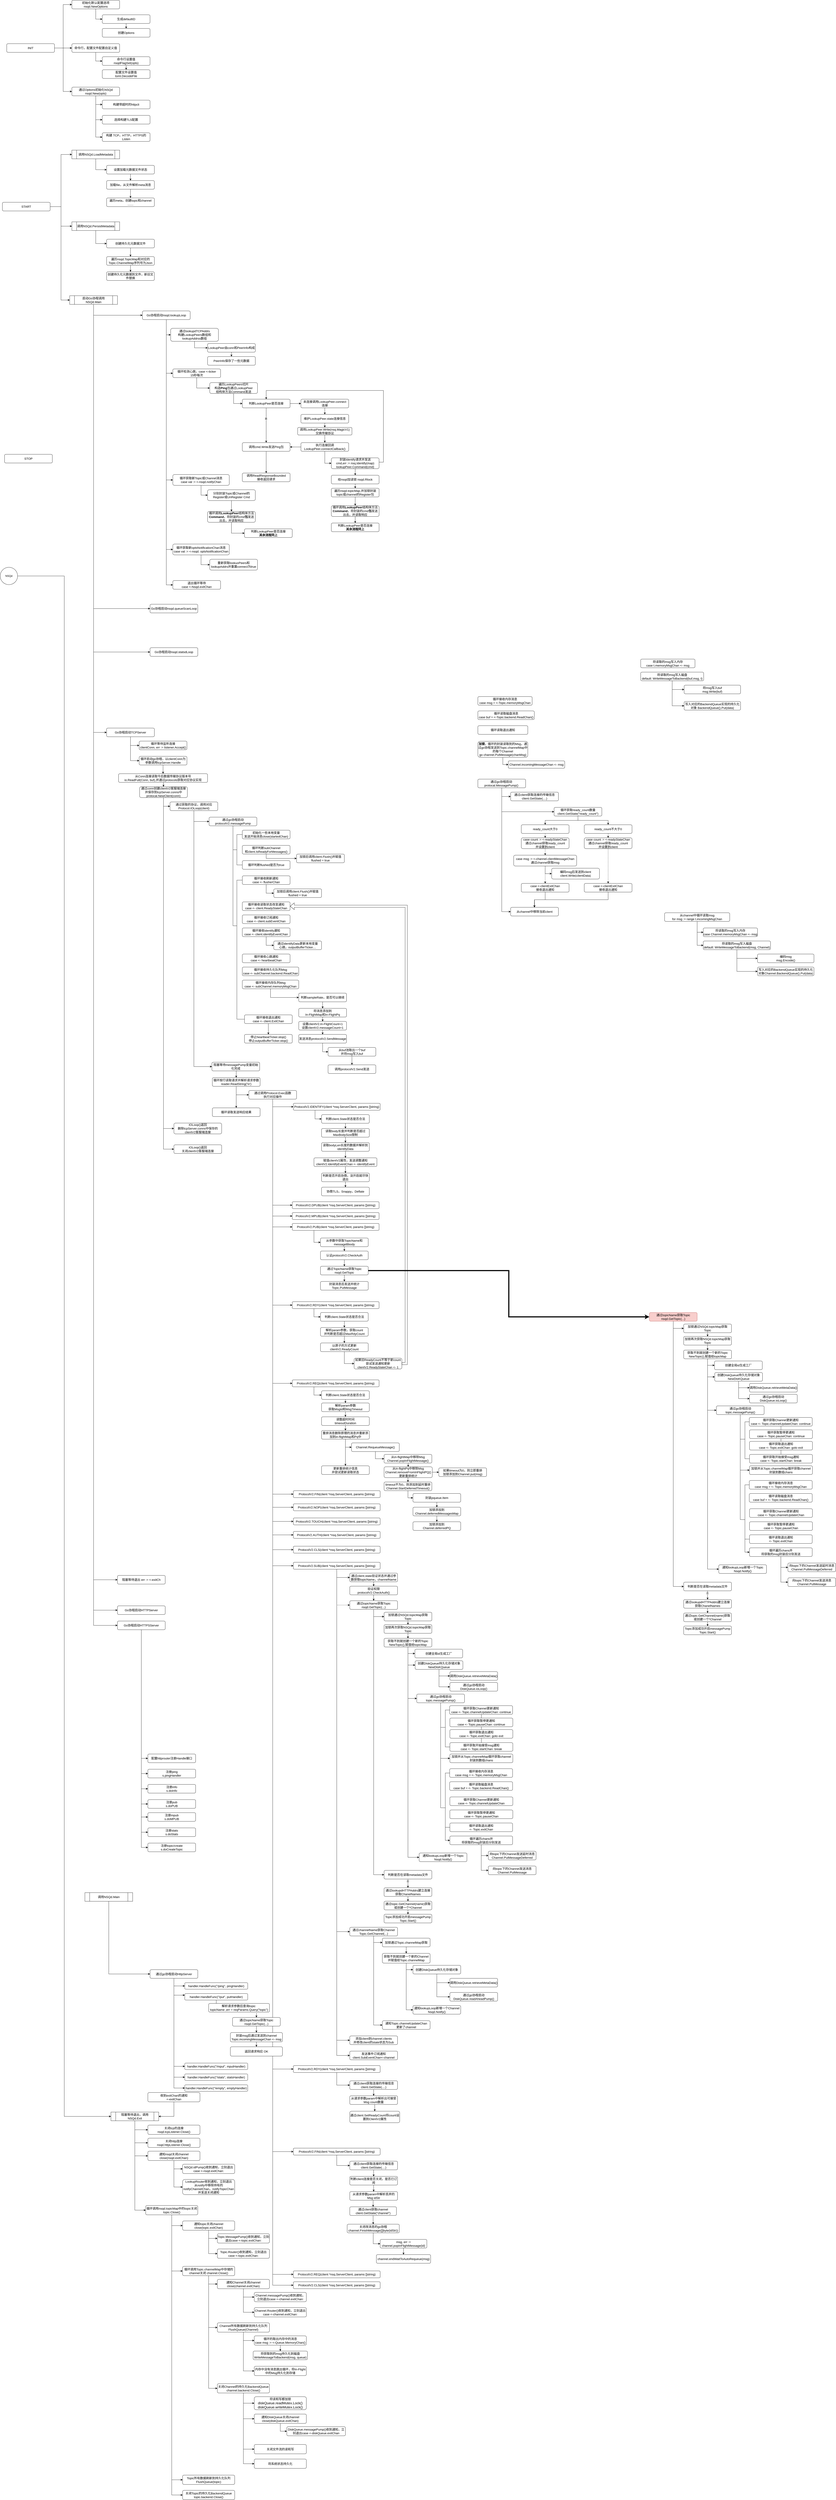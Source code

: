 <mxfile version="12.9.3" type="device"><diagram id="7hEg_253HDJYv5q-8juK" name="第 1 页"><mxGraphModel dx="2111" dy="2296" grid="1" gridSize="10" guides="1" tooltips="1" connect="1" arrows="1" fold="1" page="1" pageScale="1" pageWidth="1169" pageHeight="827" math="0" shadow="0"><root><mxCell id="0"/><mxCell id="1" parent="0"/><mxCell id="KyzbYX7xxBmiRF_OMMou-125" style="edgeStyle=orthogonalEdgeStyle;rounded=0;orthogonalLoop=1;jettySize=auto;html=1;exitX=1;exitY=0.5;exitDx=0;exitDy=0;entryX=0;entryY=0.5;entryDx=0;entryDy=0;strokeWidth=1;" parent="1" source="KyzbYX7xxBmiRF_OMMou-1" target="KyzbYX7xxBmiRF_OMMou-11" edge="1"><mxGeometry relative="1" as="geometry"/></mxCell><mxCell id="KyzbYX7xxBmiRF_OMMou-1" value="NSQd" style="ellipse;whiteSpace=wrap;html=1;aspect=fixed;" parent="1" vertex="1"><mxGeometry x="-280" y="1030" width="80" height="80" as="geometry"/></mxCell><mxCell id="VYman0s2FzZJ8pwjPXCy-14" style="edgeStyle=orthogonalEdgeStyle;rounded=0;orthogonalLoop=1;jettySize=auto;html=1;exitX=0.5;exitY=1;exitDx=0;exitDy=0;" parent="1" source="KyzbYX7xxBmiRF_OMMou-6" target="VYman0s2FzZJ8pwjPXCy-13" edge="1"><mxGeometry relative="1" as="geometry"/></mxCell><mxCell id="KyzbYX7xxBmiRF_OMMou-6" value="&lt;font style=&quot;font-size: 14px&quot;&gt;生成defaultID&lt;/font&gt;" style="rounded=1;whiteSpace=wrap;html=1;" parent="1" vertex="1"><mxGeometry x="190" y="-1513" width="220" height="40" as="geometry"/></mxCell><mxCell id="VYman0s2FzZJ8pwjPXCy-12" style="edgeStyle=orthogonalEdgeStyle;rounded=0;orthogonalLoop=1;jettySize=auto;html=1;exitX=0.5;exitY=1;exitDx=0;exitDy=0;entryX=0;entryY=0.5;entryDx=0;entryDy=0;" parent="1" source="KyzbYX7xxBmiRF_OMMou-7" target="KyzbYX7xxBmiRF_OMMou-6" edge="1"><mxGeometry relative="1" as="geometry"/></mxCell><mxCell id="KyzbYX7xxBmiRF_OMMou-7" value="&lt;font style=&quot;font-size: 14px&quot;&gt;初始化默认配置选项nsqd.NewOptions&lt;/font&gt;" style="rounded=1;whiteSpace=wrap;html=1;" parent="1" vertex="1"><mxGeometry x="50" y="-1580" width="220" height="40" as="geometry"/></mxCell><mxCell id="KyzbYX7xxBmiRF_OMMou-23" style="edgeStyle=orthogonalEdgeStyle;rounded=0;orthogonalLoop=1;jettySize=auto;html=1;exitX=0.5;exitY=1;exitDx=0;exitDy=0;entryX=0;entryY=0.5;entryDx=0;entryDy=0;" parent="1" source="KyzbYX7xxBmiRF_OMMou-10" target="KyzbYX7xxBmiRF_OMMou-18" edge="1"><mxGeometry relative="1" as="geometry"/></mxCell><mxCell id="KyzbYX7xxBmiRF_OMMou-10" value="&lt;font style=&quot;font-size: 14px&quot;&gt;调用NSQd.Main&lt;/font&gt;" style="shape=process;whiteSpace=wrap;html=1;backgroundOutline=1;" parent="1" vertex="1"><mxGeometry x="110" y="7130" width="220" height="40" as="geometry"/></mxCell><mxCell id="0RkZaLn4UtDC8KneMeTJ-27" style="edgeStyle=orthogonalEdgeStyle;rounded=0;orthogonalLoop=1;jettySize=auto;html=1;exitX=0.5;exitY=1;exitDx=0;exitDy=0;entryX=0;entryY=0.5;entryDx=0;entryDy=0;" parent="1" source="KyzbYX7xxBmiRF_OMMou-11" target="0RkZaLn4UtDC8KneMeTJ-21" edge="1"><mxGeometry relative="1" as="geometry"/></mxCell><mxCell id="0RkZaLn4UtDC8KneMeTJ-28" style="edgeStyle=orthogonalEdgeStyle;rounded=0;orthogonalLoop=1;jettySize=auto;html=1;exitX=0.5;exitY=1;exitDx=0;exitDy=0;entryX=0;entryY=0.5;entryDx=0;entryDy=0;" parent="1" source="KyzbYX7xxBmiRF_OMMou-11" target="0RkZaLn4UtDC8KneMeTJ-22" edge="1"><mxGeometry relative="1" as="geometry"/></mxCell><mxCell id="0RkZaLn4UtDC8KneMeTJ-29" style="edgeStyle=orthogonalEdgeStyle;rounded=0;orthogonalLoop=1;jettySize=auto;html=1;exitX=0.5;exitY=1;exitDx=0;exitDy=0;entryX=0;entryY=0.5;entryDx=0;entryDy=0;" parent="1" source="KyzbYX7xxBmiRF_OMMou-11" target="0RkZaLn4UtDC8KneMeTJ-23" edge="1"><mxGeometry relative="1" as="geometry"/></mxCell><mxCell id="0RkZaLn4UtDC8KneMeTJ-30" style="edgeStyle=orthogonalEdgeStyle;rounded=0;orthogonalLoop=1;jettySize=auto;html=1;exitX=0.5;exitY=1;exitDx=0;exitDy=0;entryX=0;entryY=0.5;entryDx=0;entryDy=0;" parent="1" source="KyzbYX7xxBmiRF_OMMou-11" target="0RkZaLn4UtDC8KneMeTJ-24" edge="1"><mxGeometry relative="1" as="geometry"/></mxCell><mxCell id="KyzbYX7xxBmiRF_OMMou-11" value="&lt;font style=&quot;font-size: 14px&quot;&gt;阻塞等待退出，调用NSQd.Exit&lt;/font&gt;" style="shape=process;whiteSpace=wrap;html=1;backgroundOutline=1;" parent="1" vertex="1"><mxGeometry x="230" y="8140" width="220" height="40" as="geometry"/></mxCell><mxCell id="0RkZaLn4UtDC8KneMeTJ-6" style="edgeStyle=orthogonalEdgeStyle;rounded=0;orthogonalLoop=1;jettySize=auto;html=1;exitX=0.5;exitY=1;exitDx=0;exitDy=0;entryX=0;entryY=0.5;entryDx=0;entryDy=0;" parent="1" source="KyzbYX7xxBmiRF_OMMou-18" target="0RkZaLn4UtDC8KneMeTJ-1" edge="1"><mxGeometry relative="1" as="geometry"/></mxCell><mxCell id="0RkZaLn4UtDC8KneMeTJ-7" style="edgeStyle=orthogonalEdgeStyle;rounded=0;orthogonalLoop=1;jettySize=auto;html=1;exitX=0.5;exitY=1;exitDx=0;exitDy=0;entryX=0;entryY=0.25;entryDx=0;entryDy=0;" parent="1" source="KyzbYX7xxBmiRF_OMMou-18" target="0RkZaLn4UtDC8KneMeTJ-2" edge="1"><mxGeometry relative="1" as="geometry"/></mxCell><mxCell id="0RkZaLn4UtDC8KneMeTJ-8" style="edgeStyle=orthogonalEdgeStyle;rounded=0;orthogonalLoop=1;jettySize=auto;html=1;exitX=0.5;exitY=1;exitDx=0;exitDy=0;entryX=0;entryY=0.5;entryDx=0;entryDy=0;" parent="1" source="KyzbYX7xxBmiRF_OMMou-18" target="0RkZaLn4UtDC8KneMeTJ-3" edge="1"><mxGeometry relative="1" as="geometry"/></mxCell><mxCell id="0RkZaLn4UtDC8KneMeTJ-9" style="edgeStyle=orthogonalEdgeStyle;rounded=0;orthogonalLoop=1;jettySize=auto;html=1;exitX=0.5;exitY=1;exitDx=0;exitDy=0;entryX=0;entryY=0.5;entryDx=0;entryDy=0;" parent="1" source="KyzbYX7xxBmiRF_OMMou-18" target="0RkZaLn4UtDC8KneMeTJ-4" edge="1"><mxGeometry relative="1" as="geometry"/></mxCell><mxCell id="0RkZaLn4UtDC8KneMeTJ-10" style="edgeStyle=orthogonalEdgeStyle;rounded=0;orthogonalLoop=1;jettySize=auto;html=1;exitX=0.5;exitY=1;exitDx=0;exitDy=0;entryX=0;entryY=0.5;entryDx=0;entryDy=0;" parent="1" source="KyzbYX7xxBmiRF_OMMou-18" target="0RkZaLn4UtDC8KneMeTJ-5" edge="1"><mxGeometry relative="1" as="geometry"/></mxCell><mxCell id="KyzbYX7xxBmiRF_OMMou-18" value="&lt;span style=&quot;font-size: 14px&quot;&gt;通过go协程启动HttpServer&lt;/span&gt;" style="rounded=1;whiteSpace=wrap;html=1;" parent="1" vertex="1"><mxGeometry x="410" y="7484.5" width="220" height="40" as="geometry"/></mxCell><mxCell id="KyzbYX7xxBmiRF_OMMou-46" style="edgeStyle=orthogonalEdgeStyle;rounded=0;orthogonalLoop=1;jettySize=auto;html=1;exitX=0.5;exitY=1;exitDx=0;exitDy=0;entryX=0;entryY=0.5;entryDx=0;entryDy=0;" parent="1" source="keCqclPNbwongOpikiMs-11" target="KyzbYX7xxBmiRF_OMMou-44" edge="1"><mxGeometry relative="1" as="geometry"><mxPoint x="785" y="260" as="sourcePoint"/></mxGeometry></mxCell><mxCell id="keCqclPNbwongOpikiMs-19" style="edgeStyle=orthogonalEdgeStyle;rounded=0;orthogonalLoop=1;jettySize=auto;html=1;exitX=0.5;exitY=1;exitDx=0;exitDy=0;entryX=0;entryY=0.5;entryDx=0;entryDy=0;" parent="1" source="KyzbYX7xxBmiRF_OMMou-25" target="KyzbYX7xxBmiRF_OMMou-66" edge="1"><mxGeometry relative="1" as="geometry"/></mxCell><mxCell id="KyzbYX7xxBmiRF_OMMou-25" value="&lt;span style=&quot;font-size: 14px&quot;&gt;循环获取新Topic或Channel消息&lt;br&gt;&lt;/span&gt;&lt;span style=&quot;font-size: 14px&quot;&gt;case val := &amp;lt;-nsqd.notifyChan&lt;/span&gt;" style="rounded=1;whiteSpace=wrap;html=1;" parent="1" vertex="1"><mxGeometry x="515" y="603" width="260" height="50" as="geometry"/></mxCell><mxCell id="KyzbYX7xxBmiRF_OMMou-28" value="&lt;span style=&quot;font-size: 14px&quot;&gt;退出循环等待&lt;br&gt;case &amp;lt;-Nsqd.exitChan&lt;/span&gt;" style="rounded=1;whiteSpace=wrap;html=1;" parent="1" vertex="1"><mxGeometry x="515" y="1091" width="220" height="40" as="geometry"/></mxCell><mxCell id="KyzbYX7xxBmiRF_OMMou-42" style="edgeStyle=orthogonalEdgeStyle;rounded=0;orthogonalLoop=1;jettySize=auto;html=1;exitX=0.5;exitY=1;exitDx=0;exitDy=0;entryX=0.5;entryY=0;entryDx=0;entryDy=0;" parent="1" source="KyzbYX7xxBmiRF_OMMou-36" target="KyzbYX7xxBmiRF_OMMou-37" edge="1"><mxGeometry relative="1" as="geometry"/></mxCell><mxCell id="KyzbYX7xxBmiRF_OMMou-36" value="&lt;span style=&quot;font-size: 14px&quot;&gt;LookupPeer&lt;/span&gt;&lt;span style=&quot;font-size: 14px&quot;&gt;由conn和PeerInfo构成&lt;/span&gt;" style="rounded=1;whiteSpace=wrap;html=1;" parent="1" vertex="1"><mxGeometry x="675" width="220" height="40" as="geometry"/></mxCell><mxCell id="KyzbYX7xxBmiRF_OMMou-37" value="&lt;span style=&quot;font-size: 14px&quot;&gt;PeerInfo保存了一些元数据&lt;/span&gt;" style="rounded=1;whiteSpace=wrap;html=1;" parent="1" vertex="1"><mxGeometry x="675" y="60" width="220" height="40" as="geometry"/></mxCell><mxCell id="keCqclPNbwongOpikiMs-16" style="edgeStyle=orthogonalEdgeStyle;rounded=0;orthogonalLoop=1;jettySize=auto;html=1;exitX=0.5;exitY=1;exitDx=0;exitDy=0;entryX=0;entryY=0.5;entryDx=0;entryDy=0;" parent="1" source="KyzbYX7xxBmiRF_OMMou-44" target="KyzbYX7xxBmiRF_OMMou-48" edge="1"><mxGeometry relative="1" as="geometry"/></mxCell><mxCell id="KyzbYX7xxBmiRF_OMMou-44" value="&lt;span style=&quot;font-size: 14px&quot;&gt;遍历&lt;/span&gt;&lt;span style=&quot;font-size: 14px&quot;&gt;LookupPeers切片&lt;br&gt;&lt;/span&gt;&lt;span style=&quot;font-size: 14px&quot;&gt;构造&lt;/span&gt;&lt;b style=&quot;font-size: 14px&quot;&gt;Ping&lt;/b&gt;&lt;span style=&quot;font-size: 14px&quot;&gt;包&lt;/span&gt;&lt;span style=&quot;font-size: 14px&quot;&gt;通过&lt;/span&gt;&lt;span style=&quot;font-size: 14px&quot;&gt;LookupPeer&lt;/span&gt;&lt;span style=&quot;font-size: 14px&quot;&gt;&lt;br&gt;结构体方法Command发送&lt;br&gt;&lt;/span&gt;" style="rounded=1;whiteSpace=wrap;html=1;" parent="1" vertex="1"><mxGeometry x="685" y="180" width="220" height="50" as="geometry"/></mxCell><mxCell id="KyzbYX7xxBmiRF_OMMou-55" style="edgeStyle=orthogonalEdgeStyle;rounded=0;orthogonalLoop=1;jettySize=auto;html=1;exitX=0.5;exitY=1;exitDx=0;exitDy=0;" parent="1" source="KyzbYX7xxBmiRF_OMMou-48" target="KyzbYX7xxBmiRF_OMMou-52" edge="1"><mxGeometry relative="1" as="geometry"/></mxCell><mxCell id="keCqclPNbwongOpikiMs-17" value="是" style="edgeLabel;html=1;align=center;verticalAlign=middle;resizable=0;points=[];" parent="KyzbYX7xxBmiRF_OMMou-55" vertex="1" connectable="0"><mxGeometry x="-0.388" y="-1" relative="1" as="geometry"><mxPoint as="offset"/></mxGeometry></mxCell><mxCell id="KyzbYX7xxBmiRF_OMMou-57" style="edgeStyle=orthogonalEdgeStyle;rounded=0;orthogonalLoop=1;jettySize=auto;html=1;exitX=1;exitY=0.5;exitDx=0;exitDy=0;entryX=0;entryY=0.5;entryDx=0;entryDy=0;" parent="1" source="KyzbYX7xxBmiRF_OMMou-48" target="KyzbYX7xxBmiRF_OMMou-49" edge="1"><mxGeometry relative="1" as="geometry"/></mxCell><mxCell id="KyzbYX7xxBmiRF_OMMou-48" value="&lt;span style=&quot;font-size: 14px&quot;&gt;判断LookupPeer是否连接&lt;/span&gt;&lt;span style=&quot;color: rgba(0 , 0 , 0 , 0) ; font-family: monospace ; font-size: 0px&quot;&gt;%3CmxGraphModel%3E%3Croot%3E%3CmxCell%20id%3D%220%22%2F%3E%3CmxCell%20id%3D%221%22%20parent%3D%220%22%2F%3E%3CmxCell%20id%3D%222%22%20value%3D%22%26lt%3Bspan%20style%3D%26quot%3Bfont-size%3A%2014px%26quot%3B%26gt%3BProtocolClient%E7%BB%93%E6%9E%84%E5%8C%85%E5%90%ABTCPAddr%E5%8F%A5%E6%9F%84%26lt%3B%2Fspan%26gt%3B%22%20style%3D%22rounded%3D1%3BwhiteSpace%3Dwrap%3Bhtml%3D1%3B%22%20vertex%3D%221%22%20parent%3D%221%22%3E%3CmxGeometry%20x%3D%22720%22%20y%3D%22870%22%20width%3D%22220%22%20height%3D%2240%22%20as%3D%22geometry%22%2F%3E%3C%2FmxCell%3E%3C%2Froot%3E%3C%2FmxGraphModel%3E&lt;/span&gt;" style="rounded=1;whiteSpace=wrap;html=1;" parent="1" vertex="1"><mxGeometry x="835" y="256.25" width="220" height="40" as="geometry"/></mxCell><mxCell id="KyzbYX7xxBmiRF_OMMou-60" style="edgeStyle=orthogonalEdgeStyle;rounded=0;orthogonalLoop=1;jettySize=auto;html=1;exitX=0.5;exitY=1;exitDx=0;exitDy=0;" parent="1" source="KyzbYX7xxBmiRF_OMMou-49" target="KyzbYX7xxBmiRF_OMMou-58" edge="1"><mxGeometry relative="1" as="geometry"/></mxCell><mxCell id="KyzbYX7xxBmiRF_OMMou-49" value="&lt;span style=&quot;font-size: 14px&quot;&gt;未连接调用LookupPeer.connect&lt;br&gt;连接&lt;br&gt;&lt;/span&gt;" style="rounded=1;whiteSpace=wrap;html=1;" parent="1" vertex="1"><mxGeometry x="1105" y="256.25" width="220" height="40" as="geometry"/></mxCell><mxCell id="KyzbYX7xxBmiRF_OMMou-56" style="edgeStyle=orthogonalEdgeStyle;rounded=0;orthogonalLoop=1;jettySize=auto;html=1;exitX=0.5;exitY=1;exitDx=0;exitDy=0;entryX=0.5;entryY=0;entryDx=0;entryDy=0;" parent="1" source="KyzbYX7xxBmiRF_OMMou-52" target="KyzbYX7xxBmiRF_OMMou-53" edge="1"><mxGeometry relative="1" as="geometry"/></mxCell><mxCell id="KyzbYX7xxBmiRF_OMMou-52" value="&lt;span style=&quot;font-size: 14px&quot;&gt;调用cmd.Write发送Ping包&lt;/span&gt;&lt;span style=&quot;color: rgba(0 , 0 , 0 , 0) ; font-family: monospace ; font-size: 0px&quot;&gt;%3CmxGraphModel%3E%3Croot%3E%3CmxCell%20id%3D%220%22%2F%3E%3CmxCell%20id%3D%221%22%20parent%3D%220%22%2F%3E%3CmxCell%20id%3D%222%22%20value%3D%22%26lt%3Bspan%20style%3D%26quot%3Bfont-size%3A%2014px%26quot%3B%26gt%3BProtocolClient%E7%BB%93%E6%9E%84%E5%8C%85%E5%90%ABTCPAddr%E5%8F%A5%E6%9F%84%26lt%3B%2Fspan%26gt%3B%22%20style%3D%22rounded%3D1%3BwhiteSpace%3Dwrap%3Bhtml%3D1%3B%22%20vertex%3D%221%22%20parent%3D%221%22%3E%3CmxGeometry%20x%3D%22720%22%20y%3D%22870%22%20width%3D%22220%22%20height%3D%2240%22%20as%3D%22geometry%22%2F%3E%3C%2FmxCell%3E%3C%2Froot%3E%3C%2FmxGraphModel%3E&lt;/span&gt;" style="rounded=1;whiteSpace=wrap;html=1;" parent="1" vertex="1"><mxGeometry x="835" y="456.25" width="220" height="40" as="geometry"/></mxCell><mxCell id="KyzbYX7xxBmiRF_OMMou-53" value="&lt;span style=&quot;font-size: 14px&quot;&gt;调用ReadResponseBounded&lt;br&gt;接收返回请求&lt;/span&gt;&lt;span style=&quot;color: rgba(0 , 0 , 0 , 0) ; font-family: monospace ; font-size: 0px&quot;&gt;%3CmxGraphModel%3E%3Croot%3E%3CmxCell%20id%3D%220%22%2F%3E%3CmxCell%20id%3D%221%22%20parent%3D%220%22%2F%3E%3CmxCell%20id%3D%222%22%20value%3D%22%26lt%3Bspan%20style%3D%26quot%3Bfont-size%3A%2014px%26quot%3B%26gt%3BProtocolClient%E7%BB%93%E6%9E%84%E5%8C%85%E5%90%ABTCPAddr%E5%8F%A5%E6%9F%84%26lt%3B%2Fspan%26gt%3B%22%20style%3D%22rounded%3D1%3BwhiteSpace%3Dwrap%3Bhtml%3D1%3B%22%20vertex%3D%221%22%20parent%3D%221%22%3E%3CmxGeometry%20x%3D%22720%22%20y%3D%22870%22%20width%3D%22220%22%20height%3D%2240%22%20as%3D%22geometry%22%2F%3E%3C%2FmxCell%3E%3C%2Froot%3E%3C%2FmxGraphModel%3E&lt;/span&gt;" style="rounded=1;whiteSpace=wrap;html=1;" parent="1" vertex="1"><mxGeometry x="835" y="596.25" width="220" height="40" as="geometry"/></mxCell><mxCell id="rwgkO1dIll5MvHyQbv-5-4" style="edgeStyle=orthogonalEdgeStyle;rounded=0;orthogonalLoop=1;jettySize=auto;html=1;exitX=0.5;exitY=1;exitDx=0;exitDy=0;entryX=0.5;entryY=0;entryDx=0;entryDy=0;" parent="1" source="KyzbYX7xxBmiRF_OMMou-58" target="rwgkO1dIll5MvHyQbv-5-3" edge="1"><mxGeometry relative="1" as="geometry"/></mxCell><mxCell id="KyzbYX7xxBmiRF_OMMou-58" value="&lt;span style=&quot;font-size: 14px&quot;&gt;维护LookupPeer.state连接信息&lt;br&gt;&lt;/span&gt;" style="rounded=1;whiteSpace=wrap;html=1;" parent="1" vertex="1"><mxGeometry x="1105" y="326.25" width="220" height="40" as="geometry"/></mxCell><mxCell id="KyzbYX7xxBmiRF_OMMou-64" style="edgeStyle=orthogonalEdgeStyle;rounded=0;orthogonalLoop=1;jettySize=auto;html=1;exitX=0;exitY=0.5;exitDx=0;exitDy=0;entryX=1;entryY=0.5;entryDx=0;entryDy=0;" parent="1" source="KyzbYX7xxBmiRF_OMMou-59" target="KyzbYX7xxBmiRF_OMMou-52" edge="1"><mxGeometry relative="1" as="geometry"/></mxCell><mxCell id="rwgkO1dIll5MvHyQbv-5-8" style="edgeStyle=orthogonalEdgeStyle;rounded=0;orthogonalLoop=1;jettySize=auto;html=1;exitX=0.5;exitY=1;exitDx=0;exitDy=0;entryX=0;entryY=0.5;entryDx=0;entryDy=0;" parent="1" source="KyzbYX7xxBmiRF_OMMou-59" target="rwgkO1dIll5MvHyQbv-5-6" edge="1"><mxGeometry relative="1" as="geometry"/></mxCell><mxCell id="KyzbYX7xxBmiRF_OMMou-59" value="&lt;span style=&quot;font-size: 14px&quot;&gt;执行连接回调&lt;br&gt;LookupPeer.connectCallback()&lt;br&gt;&lt;/span&gt;" style="rounded=1;whiteSpace=wrap;html=1;" parent="1" vertex="1"><mxGeometry x="1105" y="456.25" width="220" height="40" as="geometry"/></mxCell><mxCell id="KyzbYX7xxBmiRF_OMMou-71" style="edgeStyle=orthogonalEdgeStyle;rounded=0;orthogonalLoop=1;jettySize=auto;html=1;exitX=0.5;exitY=1;exitDx=0;exitDy=0;entryX=0.5;entryY=0;entryDx=0;entryDy=0;strokeWidth=1;" parent="1" source="KyzbYX7xxBmiRF_OMMou-66" target="KyzbYX7xxBmiRF_OMMou-67" edge="1"><mxGeometry relative="1" as="geometry"/></mxCell><mxCell id="KyzbYX7xxBmiRF_OMMou-66" value="&lt;span style=&quot;font-size: 14px&quot;&gt;分别封装Topic或Channel的Register或UnRegister Cmd&lt;br&gt;&lt;/span&gt;" style="rounded=1;whiteSpace=wrap;html=1;" parent="1" vertex="1"><mxGeometry x="675" y="673" width="220" height="50" as="geometry"/></mxCell><mxCell id="KyzbYX7xxBmiRF_OMMou-72" style="edgeStyle=orthogonalEdgeStyle;rounded=0;orthogonalLoop=1;jettySize=auto;html=1;exitX=0.5;exitY=1;exitDx=0;exitDy=0;entryX=0;entryY=0.5;entryDx=0;entryDy=0;strokeWidth=1;" parent="1" source="KyzbYX7xxBmiRF_OMMou-67" target="KyzbYX7xxBmiRF_OMMou-68" edge="1"><mxGeometry relative="1" as="geometry"/></mxCell><mxCell id="KyzbYX7xxBmiRF_OMMou-67" value="&lt;span style=&quot;font-size: 14px&quot;&gt;循环调用&lt;b&gt;LookupPeer&lt;/b&gt;结构体方法&lt;b&gt;Command&lt;/b&gt;，将封装的cmd&lt;b&gt;包&lt;/b&gt;发送出去，并读取响应&lt;/span&gt;" style="rounded=1;whiteSpace=wrap;html=1;" parent="1" vertex="1"><mxGeometry x="675" y="773" width="220" height="50" as="geometry"/></mxCell><mxCell id="KyzbYX7xxBmiRF_OMMou-68" value="&lt;span style=&quot;font-size: 14px&quot;&gt;判断LookupPeer是否连接&lt;br&gt;&lt;b&gt;其余流程同上&lt;/b&gt;&lt;/span&gt;&lt;span style=&quot;color: rgba(0 , 0 , 0 , 0) ; font-family: monospace ; font-size: 0px&quot;&gt;%3CmxGraphModel%3E%3Croot%3E%3CmxCell%20id%3D%220%22%2F%3E%3CmxCell%20id%3D%221%22%20parent%3D%220%22%2F%3E%3CmxCell%20id%3D%222%22%20value%3D%22%26lt%3Bspan%20style%3D%26quot%3Bfont-size%3A%2014px%26quot%3B%26gt%3BProtocolClient%E7%BB%93%E6%9E%84%E5%8C%85%E5%90%ABTCPAddr%E5%8F%A5%E6%9F%84%26lt%3B%2Fspan%26gt%3B%22%20style%3D%22rounded%3D1%3BwhiteSpace%3Dwrap%3Bhtml%3D1%3B%22%20vertex%3D%221%22%20parent%3D%221%22%3E%3CmxGeometry%20x%3D%22720%22%20y%3D%22870%22%20width%3D%22220%22%20height%3D%2240%22%20as%3D%22geometry%22%2F%3E%3C%2FmxCell%3E%3C%2Froot%3E%3C%2FmxGraphModel%3E&lt;/span&gt;" style="rounded=1;whiteSpace=wrap;html=1;" parent="1" vertex="1"><mxGeometry x="845" y="853" width="220" height="40" as="geometry"/></mxCell><mxCell id="KyzbYX7xxBmiRF_OMMou-83" style="edgeStyle=orthogonalEdgeStyle;rounded=0;orthogonalLoop=1;jettySize=auto;html=1;exitX=0.5;exitY=1;exitDx=0;exitDy=0;entryX=0.5;entryY=0;entryDx=0;entryDy=0;strokeWidth=1;" parent="1" source="KyzbYX7xxBmiRF_OMMou-80" target="KyzbYX7xxBmiRF_OMMou-81" edge="1"><mxGeometry relative="1" as="geometry"/></mxCell><mxCell id="KyzbYX7xxBmiRF_OMMou-80" value="&lt;span style=&quot;font-size: 14px&quot;&gt;给nsqd加读锁 nsqd.Rlock&lt;/span&gt;" style="rounded=1;whiteSpace=wrap;html=1;" parent="1" vertex="1"><mxGeometry x="1245" y="606.25" width="220" height="40" as="geometry"/></mxCell><mxCell id="rwgkO1dIll5MvHyQbv-5-12" style="edgeStyle=orthogonalEdgeStyle;rounded=0;orthogonalLoop=1;jettySize=auto;html=1;exitX=0.5;exitY=1;exitDx=0;exitDy=0;" parent="1" source="KyzbYX7xxBmiRF_OMMou-81" target="rwgkO1dIll5MvHyQbv-5-11" edge="1"><mxGeometry relative="1" as="geometry"/></mxCell><mxCell id="KyzbYX7xxBmiRF_OMMou-81" value="&lt;span style=&quot;font-size: 14px&quot;&gt;遍历nsqd.topicMap,并加锁封装topic或channel的Register包&lt;br&gt;&lt;/span&gt;" style="rounded=1;whiteSpace=wrap;html=1;" parent="1" vertex="1"><mxGeometry x="1245" y="666.25" width="220" height="40" as="geometry"/></mxCell><mxCell id="KyzbYX7xxBmiRF_OMMou-85" value="&lt;span style=&quot;font-size: 14px&quot;&gt;判断LookupPeer是否连接&lt;br&gt;&lt;b&gt;其余流程同上&lt;/b&gt;&lt;/span&gt;&lt;span style=&quot;color: rgba(0 , 0 , 0 , 0) ; font-family: monospace ; font-size: 0px&quot;&gt;%3CmxGraphModel%3E%3Croot%3E%3CmxCell%20id%3D%220%22%2F%3E%3CmxCell%20id%3D%221%22%20parent%3D%220%22%2F%3E%3CmxCell%20id%3D%222%22%20value%3D%22%26lt%3Bspan%20style%3D%26quot%3Bfont-size%3A%2014px%26quot%3B%26gt%3BProtocolClient%E7%BB%93%E6%9E%84%E5%8C%85%E5%90%ABTCPAddr%E5%8F%A5%E6%9F%84%26lt%3B%2Fspan%26gt%3B%22%20style%3D%22rounded%3D1%3BwhiteSpace%3Dwrap%3Bhtml%3D1%3B%22%20vertex%3D%221%22%20parent%3D%221%22%3E%3CmxGeometry%20x%3D%22720%22%20y%3D%22870%22%20width%3D%22220%22%20height%3D%2240%22%20as%3D%22geometry%22%2F%3E%3C%2FmxCell%3E%3C%2Froot%3E%3C%2FmxGraphModel%3E&lt;/span&gt;" style="rounded=1;whiteSpace=wrap;html=1;" parent="1" vertex="1"><mxGeometry x="1245" y="826.25" width="220" height="40" as="geometry"/></mxCell><mxCell id="KyzbYX7xxBmiRF_OMMou-108" style="edgeStyle=orthogonalEdgeStyle;rounded=0;orthogonalLoop=1;jettySize=auto;html=1;exitX=0.5;exitY=1;exitDx=0;exitDy=0;entryX=0;entryY=0.5;entryDx=0;entryDy=0;strokeWidth=1;" parent="1" source="KyzbYX7xxBmiRF_OMMou-99" target="KyzbYX7xxBmiRF_OMMou-103" edge="1"><mxGeometry relative="1" as="geometry"/></mxCell><mxCell id="KyzbYX7xxBmiRF_OMMou-109" style="edgeStyle=orthogonalEdgeStyle;rounded=0;orthogonalLoop=1;jettySize=auto;html=1;exitX=0.5;exitY=1;exitDx=0;exitDy=0;entryX=0;entryY=0.5;entryDx=0;entryDy=0;strokeWidth=1;" parent="1" source="KyzbYX7xxBmiRF_OMMou-99" target="KyzbYX7xxBmiRF_OMMou-104" edge="1"><mxGeometry relative="1" as="geometry"/></mxCell><mxCell id="KyzbYX7xxBmiRF_OMMou-110" style="edgeStyle=orthogonalEdgeStyle;rounded=0;orthogonalLoop=1;jettySize=auto;html=1;exitX=0.5;exitY=1;exitDx=0;exitDy=0;entryX=0;entryY=0.5;entryDx=0;entryDy=0;strokeWidth=1;" parent="1" source="KyzbYX7xxBmiRF_OMMou-99" target="KyzbYX7xxBmiRF_OMMou-105" edge="1"><mxGeometry relative="1" as="geometry"/></mxCell><mxCell id="KyzbYX7xxBmiRF_OMMou-111" style="edgeStyle=orthogonalEdgeStyle;rounded=0;orthogonalLoop=1;jettySize=auto;html=1;exitX=0.5;exitY=1;exitDx=0;exitDy=0;entryX=0;entryY=0.5;entryDx=0;entryDy=0;strokeWidth=1;" parent="1" source="KyzbYX7xxBmiRF_OMMou-99" target="KyzbYX7xxBmiRF_OMMou-106" edge="1"><mxGeometry relative="1" as="geometry"/></mxCell><mxCell id="KyzbYX7xxBmiRF_OMMou-112" style="edgeStyle=orthogonalEdgeStyle;rounded=0;orthogonalLoop=1;jettySize=auto;html=1;exitX=0.5;exitY=1;exitDx=0;exitDy=0;entryX=0;entryY=0.5;entryDx=0;entryDy=0;strokeWidth=1;" parent="1" source="KyzbYX7xxBmiRF_OMMou-99" target="KyzbYX7xxBmiRF_OMMou-107" edge="1"><mxGeometry relative="1" as="geometry"/></mxCell><mxCell id="keCqclPNbwongOpikiMs-118" style="edgeStyle=orthogonalEdgeStyle;rounded=0;orthogonalLoop=1;jettySize=auto;html=1;exitX=0.5;exitY=1;exitDx=0;exitDy=0;entryX=0;entryY=0.5;entryDx=0;entryDy=0;endArrow=classic;endFill=1;" parent="1" source="KyzbYX7xxBmiRF_OMMou-99" target="keCqclPNbwongOpikiMs-114" edge="1"><mxGeometry relative="1" as="geometry"/></mxCell><mxCell id="keCqclPNbwongOpikiMs-119" style="edgeStyle=orthogonalEdgeStyle;rounded=0;orthogonalLoop=1;jettySize=auto;html=1;exitX=0.5;exitY=1;exitDx=0;exitDy=0;entryX=0;entryY=0.5;entryDx=0;entryDy=0;endArrow=classic;endFill=1;" parent="1" source="KyzbYX7xxBmiRF_OMMou-99" target="keCqclPNbwongOpikiMs-113" edge="1"><mxGeometry relative="1" as="geometry"/></mxCell><mxCell id="keCqclPNbwongOpikiMs-120" style="edgeStyle=orthogonalEdgeStyle;rounded=0;orthogonalLoop=1;jettySize=auto;html=1;exitX=0.5;exitY=1;exitDx=0;exitDy=0;entryX=0;entryY=0.5;entryDx=0;entryDy=0;endArrow=classic;endFill=1;" parent="1" source="KyzbYX7xxBmiRF_OMMou-99" target="keCqclPNbwongOpikiMs-112" edge="1"><mxGeometry relative="1" as="geometry"/></mxCell><mxCell id="keCqclPNbwongOpikiMs-121" style="edgeStyle=orthogonalEdgeStyle;rounded=0;orthogonalLoop=1;jettySize=auto;html=1;exitX=0.5;exitY=1;exitDx=0;exitDy=0;entryX=0;entryY=0.5;entryDx=0;entryDy=0;endArrow=classic;endFill=1;" parent="1" source="KyzbYX7xxBmiRF_OMMou-99" target="keCqclPNbwongOpikiMs-111" edge="1"><mxGeometry relative="1" as="geometry"/></mxCell><mxCell id="keCqclPNbwongOpikiMs-122" style="edgeStyle=orthogonalEdgeStyle;rounded=0;orthogonalLoop=1;jettySize=auto;html=1;exitX=0.5;exitY=1;exitDx=0;exitDy=0;entryX=0;entryY=0.5;entryDx=0;entryDy=0;endArrow=classic;endFill=1;" parent="1" source="KyzbYX7xxBmiRF_OMMou-99" target="keCqclPNbwongOpikiMs-110" edge="1"><mxGeometry relative="1" as="geometry"/></mxCell><mxCell id="keCqclPNbwongOpikiMs-123" style="edgeStyle=orthogonalEdgeStyle;rounded=0;orthogonalLoop=1;jettySize=auto;html=1;exitX=0.5;exitY=1;exitDx=0;exitDy=0;entryX=0;entryY=0.5;entryDx=0;entryDy=0;endArrow=classic;endFill=1;" parent="1" source="KyzbYX7xxBmiRF_OMMou-99" target="keCqclPNbwongOpikiMs-109" edge="1"><mxGeometry relative="1" as="geometry"/></mxCell><mxCell id="keCqclPNbwongOpikiMs-124" style="edgeStyle=orthogonalEdgeStyle;rounded=0;orthogonalLoop=1;jettySize=auto;html=1;exitX=0.5;exitY=1;exitDx=0;exitDy=0;entryX=0;entryY=0.5;entryDx=0;entryDy=0;endArrow=classic;endFill=1;" parent="1" source="KyzbYX7xxBmiRF_OMMou-99" target="keCqclPNbwongOpikiMs-108" edge="1"><mxGeometry relative="1" as="geometry"/></mxCell><mxCell id="keCqclPNbwongOpikiMs-125" style="edgeStyle=orthogonalEdgeStyle;rounded=0;orthogonalLoop=1;jettySize=auto;html=1;exitX=0.5;exitY=1;exitDx=0;exitDy=0;entryX=0;entryY=0.5;entryDx=0;entryDy=0;endArrow=classic;endFill=1;" parent="1" source="KyzbYX7xxBmiRF_OMMou-99" target="keCqclPNbwongOpikiMs-107" edge="1"><mxGeometry relative="1" as="geometry"/></mxCell><mxCell id="keCqclPNbwongOpikiMs-126" style="edgeStyle=orthogonalEdgeStyle;rounded=0;orthogonalLoop=1;jettySize=auto;html=1;exitX=0.5;exitY=1;exitDx=0;exitDy=0;entryX=0;entryY=0.5;entryDx=0;entryDy=0;endArrow=classic;endFill=1;" parent="1" source="KyzbYX7xxBmiRF_OMMou-99" target="keCqclPNbwongOpikiMs-117" edge="1"><mxGeometry relative="1" as="geometry"/></mxCell><mxCell id="keCqclPNbwongOpikiMs-127" style="edgeStyle=orthogonalEdgeStyle;rounded=0;orthogonalLoop=1;jettySize=auto;html=1;exitX=0.5;exitY=1;exitDx=0;exitDy=0;entryX=0;entryY=0.5;entryDx=0;entryDy=0;endArrow=classic;endFill=1;" parent="1" source="KyzbYX7xxBmiRF_OMMou-99" target="keCqclPNbwongOpikiMs-116" edge="1"><mxGeometry relative="1" as="geometry"/></mxCell><mxCell id="keCqclPNbwongOpikiMs-128" style="edgeStyle=orthogonalEdgeStyle;rounded=0;orthogonalLoop=1;jettySize=auto;html=1;exitX=0.5;exitY=1;exitDx=0;exitDy=0;entryX=0;entryY=0.5;entryDx=0;entryDy=0;endArrow=classic;endFill=1;" parent="1" source="KyzbYX7xxBmiRF_OMMou-99" target="keCqclPNbwongOpikiMs-115" edge="1"><mxGeometry relative="1" as="geometry"/></mxCell><mxCell id="KyzbYX7xxBmiRF_OMMou-99" value="&lt;span style=&quot;font-size: 14px&quot;&gt;通过调用Protocol.Exec函数&lt;br&gt;执行对应操作&lt;br&gt;&lt;/span&gt;" style="rounded=1;whiteSpace=wrap;html=1;" parent="1" vertex="1"><mxGeometry x="865" y="3438" width="220" height="40" as="geometry"/></mxCell><mxCell id="KyzbYX7xxBmiRF_OMMou-114" style="edgeStyle=orthogonalEdgeStyle;rounded=0;orthogonalLoop=1;jettySize=auto;html=1;exitX=0.5;exitY=1;exitDx=0;exitDy=0;entryX=0;entryY=0.5;entryDx=0;entryDy=0;strokeWidth=1;" parent="1" source="KyzbYX7xxBmiRF_OMMou-103" target="KyzbYX7xxBmiRF_OMMou-113" edge="1"><mxGeometry relative="1" as="geometry"/></mxCell><mxCell id="KyzbYX7xxBmiRF_OMMou-119" style="edgeStyle=orthogonalEdgeStyle;rounded=0;orthogonalLoop=1;jettySize=auto;html=1;exitX=0.5;exitY=1;exitDx=0;exitDy=0;entryX=0;entryY=0.5;entryDx=0;entryDy=0;strokeWidth=1;" parent="1" source="KyzbYX7xxBmiRF_OMMou-103" target="KyzbYX7xxBmiRF_OMMou-117" edge="1"><mxGeometry relative="1" as="geometry"/></mxCell><mxCell id="fW7V3kxy76CjrxeGgfWZ-27" style="edgeStyle=orthogonalEdgeStyle;rounded=0;orthogonalLoop=1;jettySize=auto;html=1;exitX=0.5;exitY=1;exitDx=0;exitDy=0;entryX=0;entryY=0.5;entryDx=0;entryDy=0;" parent="1" source="KyzbYX7xxBmiRF_OMMou-103" target="fW7V3kxy76CjrxeGgfWZ-26" edge="1"><mxGeometry relative="1" as="geometry"/></mxCell><mxCell id="keCqclPNbwongOpikiMs-35" style="edgeStyle=orthogonalEdgeStyle;rounded=0;orthogonalLoop=1;jettySize=auto;html=1;exitX=0.5;exitY=1;exitDx=0;exitDy=0;entryX=0;entryY=0.5;entryDx=0;entryDy=0;dashed=1;" parent="1" source="KyzbYX7xxBmiRF_OMMou-103" target="KyzbYX7xxBmiRF_OMMou-116" edge="1"><mxGeometry relative="1" as="geometry"/></mxCell><mxCell id="keCqclPNbwongOpikiMs-86" style="edgeStyle=orthogonalEdgeStyle;rounded=0;orthogonalLoop=1;jettySize=auto;html=1;exitX=0.5;exitY=1;exitDx=0;exitDy=0;entryX=0;entryY=0.5;entryDx=0;entryDy=0;endArrow=classic;endFill=1;" parent="1" source="KyzbYX7xxBmiRF_OMMou-103" target="keCqclPNbwongOpikiMs-85" edge="1"><mxGeometry relative="1" as="geometry"/></mxCell><mxCell id="KyzbYX7xxBmiRF_OMMou-103" value="&lt;span style=&quot;font-size: 14px&quot;&gt;ProtocolV2.SUB(client *nsq.ServerClient, params []string)&lt;/span&gt;" style="rounded=1;whiteSpace=wrap;html=1;" parent="1" vertex="1"><mxGeometry x="1070" y="5609.5" width="400" height="32" as="geometry"/></mxCell><mxCell id="fW7V3kxy76CjrxeGgfWZ-62" style="edgeStyle=orthogonalEdgeStyle;rounded=0;orthogonalLoop=1;jettySize=auto;html=1;exitX=0.5;exitY=1;exitDx=0;exitDy=0;entryX=0;entryY=0.5;entryDx=0;entryDy=0;" parent="1" source="KyzbYX7xxBmiRF_OMMou-104" target="fW7V3kxy76CjrxeGgfWZ-58" edge="1"><mxGeometry relative="1" as="geometry"/></mxCell><mxCell id="KyzbYX7xxBmiRF_OMMou-104" value="&lt;span style=&quot;font-size: 14px&quot;&gt;ProtocolV2.RDY(client *nsq.ServerClient, params []string)&lt;/span&gt;" style="rounded=1;whiteSpace=wrap;html=1;" parent="1" vertex="1"><mxGeometry x="1070" y="7926" width="400" height="32" as="geometry"/></mxCell><mxCell id="fW7V3kxy76CjrxeGgfWZ-75" style="edgeStyle=orthogonalEdgeStyle;rounded=0;orthogonalLoop=1;jettySize=auto;html=1;exitX=0.5;exitY=1;exitDx=0;exitDy=0;entryX=0;entryY=0.5;entryDx=0;entryDy=0;" parent="1" source="KyzbYX7xxBmiRF_OMMou-105" target="fW7V3kxy76CjrxeGgfWZ-66" edge="1"><mxGeometry relative="1" as="geometry"/></mxCell><mxCell id="KyzbYX7xxBmiRF_OMMou-105" value="&lt;span style=&quot;font-size: 14px&quot;&gt;ProtocolV2.FIN(client *nsq.ServerClient, params []string)&lt;/span&gt;" style="rounded=1;whiteSpace=wrap;html=1;" parent="1" vertex="1"><mxGeometry x="1070" y="8306" width="400" height="32" as="geometry"/></mxCell><mxCell id="KyzbYX7xxBmiRF_OMMou-106" value="&lt;span style=&quot;font-size: 14px&quot;&gt;ProtocolV2.REQ(client *nsq.ServerClient, params []string)&lt;/span&gt;" style="rounded=1;whiteSpace=wrap;html=1;" parent="1" vertex="1"><mxGeometry x="1070" y="8871" width="400" height="32" as="geometry"/></mxCell><mxCell id="KyzbYX7xxBmiRF_OMMou-107" value="&lt;span style=&quot;font-size: 14px&quot;&gt;ProtocolV2.CLS(client *nsq.ServerClient, params []string)&lt;/span&gt;" style="rounded=1;whiteSpace=wrap;html=1;" parent="1" vertex="1"><mxGeometry x="1070" y="8921" width="400" height="32" as="geometry"/></mxCell><mxCell id="keCqclPNbwongOpikiMs-33" style="edgeStyle=orthogonalEdgeStyle;rounded=0;orthogonalLoop=1;jettySize=auto;html=1;exitX=0.5;exitY=1;exitDx=0;exitDy=0;entryX=0.5;entryY=0;entryDx=0;entryDy=0;" parent="1" source="KyzbYX7xxBmiRF_OMMou-113" target="keCqclPNbwongOpikiMs-32" edge="1"><mxGeometry relative="1" as="geometry"/></mxCell><mxCell id="KyzbYX7xxBmiRF_OMMou-113" value="&lt;span style=&quot;font-size: 14px&quot;&gt;通过client.state验证状态并通过参数获取topicName，channelName&lt;br&gt;&lt;/span&gt;" style="rounded=1;whiteSpace=wrap;html=1;" parent="1" vertex="1"><mxGeometry x="1330" y="5659.5" width="220" height="40" as="geometry"/></mxCell><mxCell id="KyzbYX7xxBmiRF_OMMou-130" style="edgeStyle=orthogonalEdgeStyle;rounded=0;orthogonalLoop=1;jettySize=auto;html=1;exitX=0.5;exitY=1;exitDx=0;exitDy=0;entryX=0;entryY=0.5;entryDx=0;entryDy=0;strokeWidth=1;" parent="1" source="KyzbYX7xxBmiRF_OMMou-116" target="KyzbYX7xxBmiRF_OMMou-129" edge="1"><mxGeometry relative="1" as="geometry"/></mxCell><mxCell id="keCqclPNbwongOpikiMs-82" style="edgeStyle=orthogonalEdgeStyle;rounded=0;orthogonalLoop=1;jettySize=auto;html=1;exitX=0.5;exitY=1;exitDx=0;exitDy=0;entryX=0;entryY=0.5;entryDx=0;entryDy=0;endArrow=classic;endFill=1;" parent="1" source="KyzbYX7xxBmiRF_OMMou-116" target="KyzbYX7xxBmiRF_OMMou-137" edge="1"><mxGeometry relative="1" as="geometry"/></mxCell><mxCell id="KyzbYX7xxBmiRF_OMMou-116" value="&lt;span style=&quot;font-size: 14px&quot;&gt;通过topicName获取Topic&lt;/span&gt;&lt;br&gt;&lt;span style=&quot;font-size: 14px&quot;&gt;nsqd.GetTopic(...)&lt;/span&gt;" style="rounded=1;whiteSpace=wrap;html=1;" parent="1" vertex="1"><mxGeometry x="1330" y="5786.5" width="220" height="40" as="geometry"/></mxCell><mxCell id="KyzbYX7xxBmiRF_OMMou-159" style="edgeStyle=orthogonalEdgeStyle;rounded=0;orthogonalLoop=1;jettySize=auto;html=1;exitX=0.5;exitY=1;exitDx=0;exitDy=0;entryX=0;entryY=0.5;entryDx=0;entryDy=0;shadow=0;strokeWidth=1;fillColor=none;" parent="1" source="KyzbYX7xxBmiRF_OMMou-117" target="KyzbYX7xxBmiRF_OMMou-158" edge="1"><mxGeometry relative="1" as="geometry"/></mxCell><mxCell id="KyzbYX7xxBmiRF_OMMou-164" style="edgeStyle=orthogonalEdgeStyle;rounded=0;orthogonalLoop=1;jettySize=auto;html=1;exitX=0.5;exitY=1;exitDx=0;exitDy=0;entryX=0;entryY=0.5;entryDx=0;entryDy=0;shadow=0;strokeWidth=1;fillColor=none;" parent="1" source="KyzbYX7xxBmiRF_OMMou-117" target="KyzbYX7xxBmiRF_OMMou-163" edge="1"><mxGeometry relative="1" as="geometry"/></mxCell><mxCell id="KyzbYX7xxBmiRF_OMMou-117" value="&lt;span style=&quot;font-size: 14px&quot;&gt;通过channelName获取Channel&lt;/span&gt;&lt;br&gt;&lt;span style=&quot;font-size: 14px&quot;&gt;Topic.GetChannel(...)&lt;/span&gt;" style="rounded=1;whiteSpace=wrap;html=1;" parent="1" vertex="1"><mxGeometry x="1330" y="7289.5" width="220" height="40" as="geometry"/></mxCell><mxCell id="fW7V3kxy76CjrxeGgfWZ-31" style="edgeStyle=orthogonalEdgeStyle;rounded=0;orthogonalLoop=1;jettySize=auto;html=1;exitX=0.5;exitY=1;exitDx=0;exitDy=0;entryX=0;entryY=0.5;entryDx=0;entryDy=0;" parent="1" source="KyzbYX7xxBmiRF_OMMou-127" target="fW7V3kxy76CjrxeGgfWZ-28" edge="1"><mxGeometry relative="1" as="geometry"/></mxCell><mxCell id="fW7V3kxy76CjrxeGgfWZ-32" style="edgeStyle=orthogonalEdgeStyle;rounded=0;orthogonalLoop=1;jettySize=auto;html=1;exitX=0.5;exitY=1;exitDx=0;exitDy=0;entryX=0;entryY=0.5;entryDx=0;entryDy=0;" parent="1" source="KyzbYX7xxBmiRF_OMMou-127" target="fW7V3kxy76CjrxeGgfWZ-29" edge="1"><mxGeometry relative="1" as="geometry"/></mxCell><mxCell id="fW7V3kxy76CjrxeGgfWZ-55" style="edgeStyle=orthogonalEdgeStyle;rounded=0;orthogonalLoop=1;jettySize=auto;html=1;exitX=0.5;exitY=1;exitDx=0;exitDy=0;entryX=0;entryY=0.5;entryDx=0;entryDy=0;" parent="1" source="KyzbYX7xxBmiRF_OMMou-127" target="fW7V3kxy76CjrxeGgfWZ-52" edge="1"><mxGeometry relative="1" as="geometry"/></mxCell><mxCell id="KyzbYX7xxBmiRF_OMMou-127" value="&lt;span style=&quot;font-size: 14px&quot;&gt;通过go协程启动&amp;nbsp;&lt;/span&gt;&lt;br&gt;&lt;span style=&quot;font-size: 14px&quot;&gt;protocal.MessagePump()&amp;nbsp;&lt;/span&gt;" style="rounded=1;whiteSpace=wrap;html=1;" parent="1" vertex="1"><mxGeometry x="1920" y="2005" width="220" height="40" as="geometry"/></mxCell><mxCell id="keCqclPNbwongOpikiMs-39" style="edgeStyle=orthogonalEdgeStyle;rounded=0;orthogonalLoop=1;jettySize=auto;html=1;exitX=0.5;exitY=1;exitDx=0;exitDy=0;entryX=0.5;entryY=0;entryDx=0;entryDy=0;" parent="1" source="KyzbYX7xxBmiRF_OMMou-129" target="keCqclPNbwongOpikiMs-37" edge="1"><mxGeometry relative="1" as="geometry"/></mxCell><mxCell id="KyzbYX7xxBmiRF_OMMou-129" value="&lt;span style=&quot;font-size: 14px&quot;&gt;加锁通过NSQd.topicMap获取&lt;br&gt;Topic&lt;br&gt;&lt;/span&gt;" style="rounded=1;whiteSpace=wrap;html=1;" parent="1" vertex="1"><mxGeometry x="1488" y="5839.5" width="220" height="40" as="geometry"/></mxCell><mxCell id="KyzbYX7xxBmiRF_OMMou-138" style="edgeStyle=orthogonalEdgeStyle;rounded=0;orthogonalLoop=1;jettySize=auto;html=1;exitX=0.5;exitY=1;exitDx=0;exitDy=0;entryX=0;entryY=0.5;entryDx=0;entryDy=0;strokeWidth=1;" parent="1" source="KyzbYX7xxBmiRF_OMMou-131" target="KyzbYX7xxBmiRF_OMMou-135" edge="1"><mxGeometry relative="1" as="geometry"/></mxCell><mxCell id="keCqclPNbwongOpikiMs-38" style="edgeStyle=orthogonalEdgeStyle;rounded=0;orthogonalLoop=1;jettySize=auto;html=1;exitX=0.5;exitY=1;exitDx=0;exitDy=0;entryX=0;entryY=0.5;entryDx=0;entryDy=0;" parent="1" source="KyzbYX7xxBmiRF_OMMou-131" target="KyzbYX7xxBmiRF_OMMou-133" edge="1"><mxGeometry relative="1" as="geometry"/></mxCell><mxCell id="keCqclPNbwongOpikiMs-47" style="edgeStyle=orthogonalEdgeStyle;rounded=0;orthogonalLoop=1;jettySize=auto;html=1;entryX=0;entryY=0.5;entryDx=0;entryDy=0;" parent="1" source="KyzbYX7xxBmiRF_OMMou-131" target="keCqclPNbwongOpikiMs-46" edge="1"><mxGeometry relative="1" as="geometry"/></mxCell><mxCell id="keCqclPNbwongOpikiMs-81" style="edgeStyle=orthogonalEdgeStyle;rounded=0;orthogonalLoop=1;jettySize=auto;html=1;exitX=0.5;exitY=1;exitDx=0;exitDy=0;entryX=0;entryY=0.5;entryDx=0;entryDy=0;endArrow=classic;endFill=1;" parent="1" source="KyzbYX7xxBmiRF_OMMou-131" target="keCqclPNbwongOpikiMs-80" edge="1"><mxGeometry relative="1" as="geometry"/></mxCell><mxCell id="KyzbYX7xxBmiRF_OMMou-131" value="&lt;span style=&quot;font-size: 14px&quot;&gt;获取不到就创建一个新的Topic&lt;br&gt;NewTopic(),赋值给topicMap&lt;br&gt;&lt;/span&gt;" style="rounded=1;whiteSpace=wrap;html=1;" parent="1" vertex="1"><mxGeometry x="1488" y="5959.5" width="220" height="40" as="geometry"/></mxCell><mxCell id="KyzbYX7xxBmiRF_OMMou-143" style="edgeStyle=orthogonalEdgeStyle;rounded=0;orthogonalLoop=1;jettySize=auto;html=1;exitX=0.5;exitY=1;exitDx=0;exitDy=0;entryX=0;entryY=0.5;entryDx=0;entryDy=0;strokeWidth=1;" parent="1" source="KyzbYX7xxBmiRF_OMMou-133" target="KyzbYX7xxBmiRF_OMMou-141" edge="1"><mxGeometry relative="1" as="geometry"/></mxCell><mxCell id="KyzbYX7xxBmiRF_OMMou-144" style="edgeStyle=orthogonalEdgeStyle;rounded=0;orthogonalLoop=1;jettySize=auto;html=1;exitX=0.5;exitY=1;exitDx=0;exitDy=0;entryX=0;entryY=0.5;entryDx=0;entryDy=0;strokeWidth=1;" parent="1" source="KyzbYX7xxBmiRF_OMMou-133" target="KyzbYX7xxBmiRF_OMMou-142" edge="1"><mxGeometry relative="1" as="geometry"/></mxCell><mxCell id="KyzbYX7xxBmiRF_OMMou-133" value="&lt;span style=&quot;font-size: 14px&quot;&gt;创建DIskQueue持久化存储对象&lt;br&gt;NewDisKQueue&lt;br&gt;&lt;/span&gt;" style="rounded=1;whiteSpace=wrap;html=1;" parent="1" vertex="1"><mxGeometry x="1631" y="6062.75" width="220" height="40" as="geometry"/></mxCell><mxCell id="keCqclPNbwongOpikiMs-55" style="edgeStyle=orthogonalEdgeStyle;rounded=0;orthogonalLoop=1;jettySize=auto;html=1;exitX=0.5;exitY=1;exitDx=0;exitDy=0;entryX=0;entryY=0.5;entryDx=0;entryDy=0;" parent="1" source="KyzbYX7xxBmiRF_OMMou-135" target="keCqclPNbwongOpikiMs-54" edge="1"><mxGeometry relative="1" as="geometry"/></mxCell><mxCell id="keCqclPNbwongOpikiMs-75" style="edgeStyle=orthogonalEdgeStyle;rounded=0;orthogonalLoop=1;jettySize=auto;html=1;exitX=0.5;exitY=1;exitDx=0;exitDy=0;entryX=0;entryY=0.5;entryDx=0;entryDy=0;endArrow=none;endFill=0;" parent="1" source="KyzbYX7xxBmiRF_OMMou-135" target="fW7V3kxy76CjrxeGgfWZ-4" edge="1"><mxGeometry relative="1" as="geometry"><Array as="points"><mxPoint x="1749" y="6739.5"/><mxPoint x="1770" y="6739.5"/><mxPoint x="1770" y="6829.5"/></Array></mxGeometry></mxCell><mxCell id="KyzbYX7xxBmiRF_OMMou-135" value="&lt;span style=&quot;font-size: 14px&quot;&gt;通过go协程启动topic.messagePump()&lt;br&gt;&lt;/span&gt;" style="rounded=1;whiteSpace=wrap;html=1;" parent="1" vertex="1"><mxGeometry x="1638.5" y="6216.25" width="220" height="40" as="geometry"/></mxCell><mxCell id="keCqclPNbwongOpikiMs-42" style="edgeStyle=orthogonalEdgeStyle;rounded=0;orthogonalLoop=1;jettySize=auto;html=1;exitX=0.5;exitY=1;exitDx=0;exitDy=0;" parent="1" source="KyzbYX7xxBmiRF_OMMou-137" target="keCqclPNbwongOpikiMs-41" edge="1"><mxGeometry relative="1" as="geometry"/></mxCell><mxCell id="keCqclPNbwongOpikiMs-43" value="否" style="edgeLabel;html=1;align=center;verticalAlign=middle;resizable=0;points=[];" parent="keCqclPNbwongOpikiMs-42" vertex="1" connectable="0"><mxGeometry x="-0.467" y="-1" relative="1" as="geometry"><mxPoint as="offset"/></mxGeometry></mxCell><mxCell id="KyzbYX7xxBmiRF_OMMou-137" value="&lt;span style=&quot;font-size: 14px&quot;&gt;判断是否在读取metadata文件&lt;/span&gt;" style="rounded=1;whiteSpace=wrap;html=1;" parent="1" vertex="1"><mxGeometry x="1488" y="7027.5" width="220" height="40" as="geometry"/></mxCell><mxCell id="KyzbYX7xxBmiRF_OMMou-141" value="&lt;span style=&quot;font-size: 14px&quot;&gt;调用DiskQueue.retrieveMetaData()&lt;br&gt;&lt;/span&gt;" style="rounded=1;whiteSpace=wrap;html=1;" parent="1" vertex="1"><mxGeometry x="1791" y="6112.75" width="220" height="40" as="geometry"/></mxCell><mxCell id="KyzbYX7xxBmiRF_OMMou-142" value="&lt;span style=&quot;font-size: 14px&quot;&gt;通过go协程启动DiskQueue.ioLoop()&lt;br&gt;&lt;/span&gt;" style="rounded=1;whiteSpace=wrap;html=1;" parent="1" vertex="1"><mxGeometry x="1791" y="6162.75" width="220" height="40" as="geometry"/></mxCell><mxCell id="keCqclPNbwongOpikiMs-60" style="edgeStyle=orthogonalEdgeStyle;rounded=0;orthogonalLoop=1;jettySize=auto;html=1;exitX=0.5;exitY=1;exitDx=0;exitDy=0;entryX=0.5;entryY=0;entryDx=0;entryDy=0;endArrow=none;endFill=0;" parent="1" source="KyzbYX7xxBmiRF_OMMou-145" target="keCqclPNbwongOpikiMs-48" edge="1"><mxGeometry relative="1" as="geometry"/></mxCell><mxCell id="KyzbYX7xxBmiRF_OMMou-145" value="&lt;font style=&quot;font-size: 14px&quot;&gt;循环获取Channel更新通知&lt;br&gt;case &amp;lt;- Topic.channelUpdateChan: continue&lt;/font&gt;" style="rounded=1;whiteSpace=wrap;html=1;" parent="1" vertex="1"><mxGeometry x="1790" y="6269.5" width="290" height="40" as="geometry"/></mxCell><mxCell id="KyzbYX7xxBmiRF_OMMou-147" value="&lt;span style=&quot;font-size: 14px&quot;&gt;将读取的msg写入内存&lt;/span&gt;&lt;br&gt;&lt;span style=&quot;font-size: 14px&quot;&gt;case t.memoryMsgChan &amp;lt;- msg&lt;/span&gt;" style="rounded=1;whiteSpace=wrap;html=1;" parent="1" vertex="1"><mxGeometry x="2670" y="1452.5" width="250" height="40" as="geometry"/></mxCell><mxCell id="KyzbYX7xxBmiRF_OMMou-155" style="edgeStyle=orthogonalEdgeStyle;rounded=0;orthogonalLoop=1;jettySize=auto;html=1;exitX=0.5;exitY=1;exitDx=0;exitDy=0;entryX=0;entryY=0.5;entryDx=0;entryDy=0;strokeWidth=1;" parent="1" source="KyzbYX7xxBmiRF_OMMou-148" target="KyzbYX7xxBmiRF_OMMou-153" edge="1"><mxGeometry relative="1" as="geometry"/></mxCell><mxCell id="KyzbYX7xxBmiRF_OMMou-156" style="edgeStyle=orthogonalEdgeStyle;rounded=0;orthogonalLoop=1;jettySize=auto;html=1;exitX=0.5;exitY=1;exitDx=0;exitDy=0;entryX=0;entryY=0.5;entryDx=0;entryDy=0;strokeWidth=1;" parent="1" source="KyzbYX7xxBmiRF_OMMou-148" target="KyzbYX7xxBmiRF_OMMou-154" edge="1"><mxGeometry relative="1" as="geometry"/></mxCell><mxCell id="KyzbYX7xxBmiRF_OMMou-148" value="&lt;span style=&quot;font-size: 14px&quot;&gt;将读取的msg写入磁盘&lt;/span&gt;&lt;br&gt;&lt;span style=&quot;font-size: 14px&quot;&gt;default: WriteMessageToBackend(buf,msg, t)&lt;/span&gt;" style="rounded=1;whiteSpace=wrap;html=1;" parent="1" vertex="1"><mxGeometry x="2670" y="1512.5" width="290" height="40" as="geometry"/></mxCell><mxCell id="KyzbYX7xxBmiRF_OMMou-153" value="&lt;span style=&quot;font-size: 14px&quot;&gt;将msg写入buf&lt;/span&gt;&lt;br&gt;&lt;span style=&quot;font-size: 14px&quot;&gt;msg.Write(buf)&lt;/span&gt;" style="rounded=1;whiteSpace=wrap;html=1;" parent="1" vertex="1"><mxGeometry x="2870" y="1572.5" width="260" height="40" as="geometry"/></mxCell><mxCell id="KyzbYX7xxBmiRF_OMMou-154" value="&lt;span style=&quot;font-size: 14px&quot;&gt;写入对应的BackendQueue实现的持久化对象 BackendQueue().Put(data)&lt;/span&gt;" style="rounded=1;whiteSpace=wrap;html=1;" parent="1" vertex="1"><mxGeometry x="2870" y="1647.5" width="260" height="40" as="geometry"/></mxCell><mxCell id="KyzbYX7xxBmiRF_OMMou-161" style="edgeStyle=orthogonalEdgeStyle;rounded=0;orthogonalLoop=1;jettySize=auto;html=1;exitX=0.5;exitY=1;exitDx=0;exitDy=0;entryX=0.5;entryY=0;entryDx=0;entryDy=0;shadow=0;strokeWidth=1;fillColor=none;" parent="1" source="KyzbYX7xxBmiRF_OMMou-158" target="KyzbYX7xxBmiRF_OMMou-160" edge="1"><mxGeometry relative="1" as="geometry"/></mxCell><mxCell id="KyzbYX7xxBmiRF_OMMou-158" value="&lt;span style=&quot;font-size: 14px&quot;&gt;加锁通过Topic.channelMap获取&lt;/span&gt;" style="rounded=1;whiteSpace=wrap;html=1;" parent="1" vertex="1"><mxGeometry x="1480" y="7339.5" width="220" height="40" as="geometry"/></mxCell><mxCell id="KyzbYX7xxBmiRF_OMMou-184" style="edgeStyle=orthogonalEdgeStyle;rounded=0;orthogonalLoop=1;jettySize=auto;html=1;exitX=0.5;exitY=1;exitDx=0;exitDy=0;entryX=0;entryY=0.5;entryDx=0;entryDy=0;shadow=0;strokeWidth=1;fillColor=none;" parent="1" source="KyzbYX7xxBmiRF_OMMou-160" target="KyzbYX7xxBmiRF_OMMou-167" edge="1"><mxGeometry relative="1" as="geometry"/></mxCell><mxCell id="KyzbYX7xxBmiRF_OMMou-186" style="edgeStyle=orthogonalEdgeStyle;rounded=0;orthogonalLoop=1;jettySize=auto;html=1;exitX=0.5;exitY=1;exitDx=0;exitDy=0;entryX=0;entryY=0.5;entryDx=0;entryDy=0;shadow=0;strokeWidth=1;fillColor=none;" parent="1" source="KyzbYX7xxBmiRF_OMMou-160" target="KyzbYX7xxBmiRF_OMMou-171" edge="1"><mxGeometry relative="1" as="geometry"/></mxCell><mxCell id="KyzbYX7xxBmiRF_OMMou-160" value="&lt;span style=&quot;font-size: 14px&quot;&gt;获取不到就创建一个新的Channel&lt;br&gt;并赋值给Topic.channelMap&lt;br&gt;&lt;/span&gt;" style="rounded=1;whiteSpace=wrap;html=1;" parent="1" vertex="1"><mxGeometry x="1480" y="7409.5" width="220" height="45" as="geometry"/></mxCell><mxCell id="KyzbYX7xxBmiRF_OMMou-163" value="&lt;span style=&quot;font-size: 14px&quot;&gt;通知Topic.channelUpdateChan&lt;br&gt;更新了channel&lt;br&gt;&lt;/span&gt;" style="rounded=1;whiteSpace=wrap;html=1;" parent="1" vertex="1"><mxGeometry x="1480" y="7719.5" width="220" height="40" as="geometry"/></mxCell><mxCell id="KyzbYX7xxBmiRF_OMMou-165" style="edgeStyle=orthogonalEdgeStyle;rounded=0;orthogonalLoop=1;jettySize=auto;html=1;exitX=0.5;exitY=1;exitDx=0;exitDy=0;entryX=0;entryY=0.5;entryDx=0;entryDy=0;strokeWidth=1;" parent="1" source="KyzbYX7xxBmiRF_OMMou-167" target="KyzbYX7xxBmiRF_OMMou-172" edge="1"><mxGeometry relative="1" as="geometry"/></mxCell><mxCell id="KyzbYX7xxBmiRF_OMMou-166" style="edgeStyle=orthogonalEdgeStyle;rounded=0;orthogonalLoop=1;jettySize=auto;html=1;exitX=0.5;exitY=1;exitDx=0;exitDy=0;entryX=0;entryY=0.5;entryDx=0;entryDy=0;strokeWidth=1;" parent="1" source="KyzbYX7xxBmiRF_OMMou-167" target="KyzbYX7xxBmiRF_OMMou-173" edge="1"><mxGeometry relative="1" as="geometry"/></mxCell><mxCell id="KyzbYX7xxBmiRF_OMMou-167" value="&lt;span style=&quot;font-size: 14px&quot;&gt;创建DIskQueue持久化存储对象&lt;br&gt;&lt;/span&gt;" style="rounded=1;whiteSpace=wrap;html=1;" parent="1" vertex="1"><mxGeometry x="1621" y="7464.5" width="220" height="40" as="geometry"/></mxCell><mxCell id="KyzbYX7xxBmiRF_OMMou-171" value="&lt;span style=&quot;font-size: 14px&quot;&gt;通知lookupLoop新增一个Channel&lt;/span&gt;&lt;br style=&quot;font-size: 14px&quot;&gt;&lt;span style=&quot;font-size: 14px&quot;&gt;Nsqd.Notify()&lt;/span&gt;" style="rounded=1;whiteSpace=wrap;html=1;" parent="1" vertex="1"><mxGeometry x="1621" y="7649.5" width="220" height="40" as="geometry"/></mxCell><mxCell id="KyzbYX7xxBmiRF_OMMou-172" value="&lt;span style=&quot;font-size: 14px&quot;&gt;调用DiskQueue.retrieveMetaData()&lt;br&gt;&lt;/span&gt;" style="rounded=1;whiteSpace=wrap;html=1;" parent="1" vertex="1"><mxGeometry x="1791" y="7524.5" width="220" height="40" as="geometry"/></mxCell><mxCell id="KyzbYX7xxBmiRF_OMMou-173" value="&lt;span style=&quot;font-size: 14px&quot;&gt;通过go协程启动DiskQueue.readAheadPump()&lt;br&gt;&lt;/span&gt;" style="rounded=1;whiteSpace=wrap;html=1;" parent="1" vertex="1"><mxGeometry x="1791" y="7589.5" width="220" height="40" as="geometry"/></mxCell><mxCell id="KyzbYX7xxBmiRF_OMMou-174" style="edgeStyle=orthogonalEdgeStyle;rounded=0;orthogonalLoop=1;jettySize=auto;html=1;exitX=0.5;exitY=1;exitDx=0;exitDy=0;entryX=0;entryY=0.5;entryDx=0;entryDy=0;strokeWidth=1;" parent="1" source="KyzbYX7xxBmiRF_OMMou-176" target="KyzbYX7xxBmiRF_OMMou-178" edge="1"><mxGeometry relative="1" as="geometry"/></mxCell><mxCell id="KyzbYX7xxBmiRF_OMMou-175" style="edgeStyle=orthogonalEdgeStyle;rounded=0;orthogonalLoop=1;jettySize=auto;html=1;exitX=0.5;exitY=1;exitDx=0;exitDy=0;entryX=0;entryY=0.5;entryDx=0;entryDy=0;strokeWidth=1;" parent="1" source="KyzbYX7xxBmiRF_OMMou-176" target="KyzbYX7xxBmiRF_OMMou-181" edge="1"><mxGeometry relative="1" as="geometry"/></mxCell><mxCell id="KyzbYX7xxBmiRF_OMMou-176" value="&lt;span style=&quot;font-size: 14px&quot;&gt;从channel中循环读取msg&lt;/span&gt;&lt;br&gt;&lt;span style=&quot;font-size: 14px&quot;&gt;for msg := range t.incomingMsgChan&lt;/span&gt;" style="rounded=1;whiteSpace=wrap;html=1;" parent="1" vertex="1"><mxGeometry x="2780" y="2620" width="300" height="40" as="geometry"/></mxCell><mxCell id="KyzbYX7xxBmiRF_OMMou-178" value="&lt;span style=&quot;font-size: 14px&quot;&gt;将读取的msg写入内存&lt;/span&gt;&lt;br&gt;&lt;span style=&quot;font-size: 14px&quot;&gt;case Channel.memoryMsgChan &amp;lt;- msg&lt;/span&gt;" style="rounded=1;whiteSpace=wrap;html=1;" parent="1" vertex="1"><mxGeometry x="2958" y="2690" width="250" height="40" as="geometry"/></mxCell><mxCell id="KyzbYX7xxBmiRF_OMMou-179" style="edgeStyle=orthogonalEdgeStyle;rounded=0;orthogonalLoop=1;jettySize=auto;html=1;exitX=0.5;exitY=1;exitDx=0;exitDy=0;entryX=0;entryY=0.5;entryDx=0;entryDy=0;strokeWidth=1;" parent="1" source="KyzbYX7xxBmiRF_OMMou-181" target="KyzbYX7xxBmiRF_OMMou-182" edge="1"><mxGeometry relative="1" as="geometry"/></mxCell><mxCell id="KyzbYX7xxBmiRF_OMMou-180" style="edgeStyle=orthogonalEdgeStyle;rounded=0;orthogonalLoop=1;jettySize=auto;html=1;exitX=0.5;exitY=1;exitDx=0;exitDy=0;entryX=0;entryY=0.5;entryDx=0;entryDy=0;strokeWidth=1;" parent="1" source="KyzbYX7xxBmiRF_OMMou-181" target="KyzbYX7xxBmiRF_OMMou-183" edge="1"><mxGeometry relative="1" as="geometry"/></mxCell><mxCell id="KyzbYX7xxBmiRF_OMMou-181" value="&lt;span style=&quot;font-size: 14px&quot;&gt;将读取的msg写入磁盘&lt;/span&gt;&lt;br&gt;&lt;span style=&quot;font-size: 14px&quot;&gt;default: WriteMessageToBackend(msg, Channel)&lt;/span&gt;" style="rounded=1;whiteSpace=wrap;html=1;" parent="1" vertex="1"><mxGeometry x="2958" y="2750" width="310" height="40" as="geometry"/></mxCell><mxCell id="KyzbYX7xxBmiRF_OMMou-182" value="&lt;span style=&quot;font-size: 14px&quot;&gt;编码msg&lt;/span&gt;&lt;br&gt;&lt;span style=&quot;font-size: 14px&quot;&gt;msg.Encode()&lt;/span&gt;" style="rounded=1;whiteSpace=wrap;html=1;" parent="1" vertex="1"><mxGeometry x="3208" y="2810" width="260" height="40" as="geometry"/></mxCell><mxCell id="KyzbYX7xxBmiRF_OMMou-183" value="&lt;span style=&quot;font-size: 14px&quot;&gt;写入对应的BackendQueue实现的持久化对象Channel.BackendQueue().Put(data)&lt;/span&gt;" style="rounded=1;whiteSpace=wrap;html=1;" parent="1" vertex="1"><mxGeometry x="3208" y="2870" width="260" height="40" as="geometry"/></mxCell><mxCell id="fW7V3kxy76CjrxeGgfWZ-1" value="&lt;span style=&quot;font-size: 14px&quot;&gt;循环接收内存消息&lt;/span&gt;&lt;br&gt;&lt;span style=&quot;font-size: 14px&quot;&gt;case msg = &amp;lt;- Topic.memoryMsgChan&lt;/span&gt;" style="rounded=1;whiteSpace=wrap;html=1;" parent="1" vertex="1"><mxGeometry x="1790" y="6559.5" width="290" height="40" as="geometry"/></mxCell><mxCell id="fW7V3kxy76CjrxeGgfWZ-3" value="&lt;span style=&quot;font-size: 14px&quot;&gt;循环读取磁盘消息&lt;/span&gt;&lt;br&gt;&lt;span style=&quot;font-size: 14px&quot;&gt;case buf = &amp;lt;- Topic.backend.ReadChan()&lt;/span&gt;" style="rounded=1;whiteSpace=wrap;html=1;" parent="1" vertex="1"><mxGeometry x="1790" y="6619.5" width="290" height="40" as="geometry"/></mxCell><mxCell id="fW7V3kxy76CjrxeGgfWZ-4" value="&lt;span style=&quot;font-size: 14px&quot;&gt;循环读取退出通知&lt;br&gt;&amp;lt;- Topic.exitChan&lt;br&gt;&lt;/span&gt;" style="rounded=1;whiteSpace=wrap;html=1;" parent="1" vertex="1"><mxGeometry x="1791" y="6809.5" width="289" height="40" as="geometry"/></mxCell><mxCell id="fW7V3kxy76CjrxeGgfWZ-15" value="&lt;span style=&quot;font-size: 14px&quot;&gt;循环接收内存消息&lt;/span&gt;&lt;br&gt;&lt;span style=&quot;font-size: 14px&quot;&gt;case msg = &amp;lt;-Topic.memoryMsgChan&lt;/span&gt;" style="rounded=1;whiteSpace=wrap;html=1;" parent="1" vertex="1"><mxGeometry x="1920" y="1625" width="250" height="40" as="geometry"/></mxCell><mxCell id="fW7V3kxy76CjrxeGgfWZ-16" value="&lt;span style=&quot;font-size: 14px&quot;&gt;循环读取磁盘消息&lt;/span&gt;&lt;br&gt;&lt;span style=&quot;font-size: 14px&quot;&gt;case buf = &amp;lt;-Topic.backend.ReadChan()&lt;/span&gt;" style="rounded=1;whiteSpace=wrap;html=1;" parent="1" vertex="1"><mxGeometry x="1920" y="1691" width="260" height="40" as="geometry"/></mxCell><mxCell id="fW7V3kxy76CjrxeGgfWZ-17" value="&lt;span style=&quot;font-size: 14px&quot;&gt;循环读取退出通知&lt;/span&gt;" style="rounded=1;whiteSpace=wrap;html=1;" parent="1" vertex="1"><mxGeometry x="1920" y="1759" width="230" height="40" as="geometry"/></mxCell><mxCell id="fW7V3kxy76CjrxeGgfWZ-24" style="edgeStyle=orthogonalEdgeStyle;rounded=0;orthogonalLoop=1;jettySize=auto;html=1;exitX=0.5;exitY=1;exitDx=0;exitDy=0;entryX=0;entryY=0.5;entryDx=0;entryDy=0;" parent="1" source="fW7V3kxy76CjrxeGgfWZ-18" target="fW7V3kxy76CjrxeGgfWZ-23" edge="1"><mxGeometry relative="1" as="geometry"/></mxCell><mxCell id="fW7V3kxy76CjrxeGgfWZ-18" value="&lt;span style=&quot;font-size: 14px&quot;&gt;&lt;b&gt;加锁&lt;/b&gt;，循环的&lt;/span&gt;&lt;span style=&quot;font-size: 14px&quot;&gt;封装读取到的Msg，通过go协程&lt;/span&gt;&lt;span style=&quot;font-size: 14px&quot;&gt;发送到Topic.channelMap中的每个Channel&lt;/span&gt;&lt;br&gt;&lt;span style=&quot;font-size: 14px&quot;&gt;go channel.PutMessage(chanMsg)&lt;/span&gt;" style="rounded=1;whiteSpace=wrap;html=1;" parent="1" vertex="1"><mxGeometry x="1920" y="1831" width="230" height="74" as="geometry"/></mxCell><mxCell id="fW7V3kxy76CjrxeGgfWZ-23" value="&lt;span style=&quot;font-size: 14px&quot;&gt;Channel.incomingMessageChan &amp;lt;- msg&lt;/span&gt;" style="rounded=1;whiteSpace=wrap;html=1;" parent="1" vertex="1"><mxGeometry x="2060" y="1921" width="260" height="34" as="geometry"/></mxCell><mxCell id="fW7V3kxy76CjrxeGgfWZ-26" value="&lt;span style=&quot;font-size: 14px&quot;&gt;添加client到channel.clients&lt;br&gt;并修改client的state状态为Sub&lt;/span&gt;" style="rounded=1;whiteSpace=wrap;html=1;" parent="1" vertex="1"><mxGeometry x="1330" y="7789.5" width="220" height="40" as="geometry"/></mxCell><mxCell id="fW7V3kxy76CjrxeGgfWZ-28" value="&lt;span style=&quot;font-size: 14px&quot;&gt;通过client获取连接的传输信息&lt;/span&gt;&lt;br&gt;&lt;span style=&quot;font-size: 14px&quot;&gt;client.GetState(....)&lt;/span&gt;" style="rounded=1;whiteSpace=wrap;html=1;" parent="1" vertex="1"><mxGeometry x="2071" y="2065" width="220" height="40" as="geometry"/></mxCell><mxCell id="fW7V3kxy76CjrxeGgfWZ-40" style="edgeStyle=orthogonalEdgeStyle;rounded=0;orthogonalLoop=1;jettySize=auto;html=1;exitX=0.5;exitY=1;exitDx=0;exitDy=0;entryX=0.5;entryY=0;entryDx=0;entryDy=0;" parent="1" source="fW7V3kxy76CjrxeGgfWZ-29" target="fW7V3kxy76CjrxeGgfWZ-30" edge="1"><mxGeometry relative="1" as="geometry"/></mxCell><mxCell id="fW7V3kxy76CjrxeGgfWZ-49" style="edgeStyle=orthogonalEdgeStyle;rounded=0;orthogonalLoop=1;jettySize=auto;html=1;exitX=0.5;exitY=1;exitDx=0;exitDy=0;" parent="1" source="fW7V3kxy76CjrxeGgfWZ-29" target="fW7V3kxy76CjrxeGgfWZ-41" edge="1"><mxGeometry relative="1" as="geometry"/></mxCell><mxCell id="fW7V3kxy76CjrxeGgfWZ-29" value="&lt;font style=&quot;font-size: 14px&quot;&gt;循环获取ready_count数量&lt;br&gt;client.GetState(&quot;ready_count&quot;)&lt;/font&gt;" style="rounded=1;whiteSpace=wrap;html=1;" parent="1" vertex="1"><mxGeometry x="2271" y="2135" width="220" height="40" as="geometry"/></mxCell><mxCell id="fW7V3kxy76CjrxeGgfWZ-37" style="edgeStyle=orthogonalEdgeStyle;rounded=0;orthogonalLoop=1;jettySize=auto;html=1;exitX=0.5;exitY=1;exitDx=0;exitDy=0;entryX=0.5;entryY=0;entryDx=0;entryDy=0;dashed=1;" parent="1" source="fW7V3kxy76CjrxeGgfWZ-30" target="fW7V3kxy76CjrxeGgfWZ-34" edge="1"><mxGeometry relative="1" as="geometry"/></mxCell><mxCell id="fW7V3kxy76CjrxeGgfWZ-30" value="&lt;font style=&quot;font-size: 14px&quot;&gt;ready_count大于0&lt;/font&gt;" style="rounded=1;whiteSpace=wrap;html=1;" parent="1" vertex="1"><mxGeometry x="2120" y="2215" width="220" height="40" as="geometry"/></mxCell><mxCell id="fW7V3kxy76CjrxeGgfWZ-38" style="edgeStyle=orthogonalEdgeStyle;rounded=0;orthogonalLoop=1;jettySize=auto;html=1;exitX=0.5;exitY=1;exitDx=0;exitDy=0;entryX=0.5;entryY=0;entryDx=0;entryDy=0;dashed=1;" parent="1" source="fW7V3kxy76CjrxeGgfWZ-34" target="fW7V3kxy76CjrxeGgfWZ-35" edge="1"><mxGeometry relative="1" as="geometry"/></mxCell><mxCell id="fW7V3kxy76CjrxeGgfWZ-34" value="&lt;font&gt;&lt;font style=&quot;font-size: 14px&quot;&gt;case count := &amp;lt;-readyStateChan&lt;br&gt;通过channel获取ready_count&lt;br&gt;并设置到client&lt;/font&gt;&lt;br&gt;&lt;/font&gt;" style="rounded=1;whiteSpace=wrap;html=1;" parent="1" vertex="1"><mxGeometry x="2120" y="2275" width="220" height="50" as="geometry"/></mxCell><mxCell id="fW7V3kxy76CjrxeGgfWZ-44" style="edgeStyle=orthogonalEdgeStyle;rounded=0;orthogonalLoop=1;jettySize=auto;html=1;exitX=0.5;exitY=1;exitDx=0;exitDy=0;entryX=0;entryY=0.5;entryDx=0;entryDy=0;" parent="1" source="fW7V3kxy76CjrxeGgfWZ-35" target="fW7V3kxy76CjrxeGgfWZ-36" edge="1"><mxGeometry relative="1" as="geometry"/></mxCell><mxCell id="fW7V3kxy76CjrxeGgfWZ-45" style="edgeStyle=orthogonalEdgeStyle;rounded=0;orthogonalLoop=1;jettySize=auto;html=1;exitX=0.5;exitY=1;exitDx=0;exitDy=0;entryX=0.5;entryY=0;entryDx=0;entryDy=0;dashed=1;" parent="1" source="fW7V3kxy76CjrxeGgfWZ-35" target="fW7V3kxy76CjrxeGgfWZ-42" edge="1"><mxGeometry relative="1" as="geometry"/></mxCell><mxCell id="fW7V3kxy76CjrxeGgfWZ-35" value="&lt;font&gt;&lt;font style=&quot;font-size: 14px&quot;&gt;case msg := &amp;lt;-channel.clientMessageChan&lt;br&gt;通过channel获取msg&lt;/font&gt;&lt;br&gt;&lt;/font&gt;" style="rounded=1;whiteSpace=wrap;html=1;" parent="1" vertex="1"><mxGeometry x="2085" y="2355" width="290" height="50" as="geometry"/></mxCell><mxCell id="fW7V3kxy76CjrxeGgfWZ-36" value="&lt;font&gt;&lt;font style=&quot;font-size: 14px&quot;&gt;编码msg后发送到client&lt;br&gt;client.Write(clientData)&lt;/font&gt;&lt;br&gt;&lt;/font&gt;" style="rounded=1;whiteSpace=wrap;html=1;" parent="1" vertex="1"><mxGeometry x="2260" y="2415" width="220" height="50" as="geometry"/></mxCell><mxCell id="fW7V3kxy76CjrxeGgfWZ-50" style="edgeStyle=orthogonalEdgeStyle;rounded=0;orthogonalLoop=1;jettySize=auto;html=1;exitX=0.5;exitY=1;exitDx=0;exitDy=0;entryX=0.5;entryY=0;entryDx=0;entryDy=0;dashed=1;" parent="1" source="fW7V3kxy76CjrxeGgfWZ-41" target="fW7V3kxy76CjrxeGgfWZ-47" edge="1"><mxGeometry relative="1" as="geometry"/></mxCell><mxCell id="fW7V3kxy76CjrxeGgfWZ-41" value="&lt;font style=&quot;font-size: 14px&quot;&gt;ready_count不大于0&lt;/font&gt;" style="rounded=1;whiteSpace=wrap;html=1;" parent="1" vertex="1"><mxGeometry x="2410" y="2215" width="220" height="40" as="geometry"/></mxCell><mxCell id="fW7V3kxy76CjrxeGgfWZ-56" style="edgeStyle=orthogonalEdgeStyle;rounded=0;orthogonalLoop=1;jettySize=auto;html=1;exitX=0.5;exitY=1;exitDx=0;exitDy=0;" parent="1" source="fW7V3kxy76CjrxeGgfWZ-42" target="fW7V3kxy76CjrxeGgfWZ-52" edge="1"><mxGeometry relative="1" as="geometry"/></mxCell><mxCell id="fW7V3kxy76CjrxeGgfWZ-42" value="&lt;font&gt;&lt;span style=&quot;font-size: 14px&quot;&gt;case &amp;lt;-clientExitChan&lt;/span&gt;&lt;br&gt;&lt;span style=&quot;font-size: 14px&quot;&gt;接收退出通知&lt;/span&gt;&lt;/font&gt;" style="rounded=1;whiteSpace=wrap;html=1;" parent="1" vertex="1"><mxGeometry x="2120" y="2485" width="220" height="40" as="geometry"/></mxCell><mxCell id="fW7V3kxy76CjrxeGgfWZ-51" style="edgeStyle=orthogonalEdgeStyle;rounded=0;orthogonalLoop=1;jettySize=auto;html=1;exitX=0.5;exitY=1;exitDx=0;exitDy=0;entryX=0.5;entryY=0;entryDx=0;entryDy=0;dashed=1;" parent="1" source="fW7V3kxy76CjrxeGgfWZ-47" target="fW7V3kxy76CjrxeGgfWZ-48" edge="1"><mxGeometry relative="1" as="geometry"/></mxCell><mxCell id="fW7V3kxy76CjrxeGgfWZ-47" value="&lt;font&gt;&lt;font style=&quot;font-size: 14px&quot;&gt;case count := &amp;lt;-readyStateChan&lt;br&gt;通过channel获取ready_count&lt;br&gt;并设置到client&lt;/font&gt;&lt;br&gt;&lt;/font&gt;" style="rounded=1;whiteSpace=wrap;html=1;" parent="1" vertex="1"><mxGeometry x="2410" y="2275" width="220" height="50" as="geometry"/></mxCell><mxCell id="fW7V3kxy76CjrxeGgfWZ-57" style="edgeStyle=orthogonalEdgeStyle;rounded=0;orthogonalLoop=1;jettySize=auto;html=1;exitX=0.5;exitY=1;exitDx=0;exitDy=0;" parent="1" source="fW7V3kxy76CjrxeGgfWZ-48" edge="1"><mxGeometry relative="1" as="geometry"><mxPoint x="2180.0" y="2595" as="targetPoint"/></mxGeometry></mxCell><mxCell id="fW7V3kxy76CjrxeGgfWZ-48" value="&lt;font&gt;&lt;span style=&quot;font-size: 14px&quot;&gt;case &amp;lt;-clientExitChan&lt;/span&gt;&lt;br&gt;&lt;span style=&quot;font-size: 14px&quot;&gt;接收退出通知&lt;/span&gt;&lt;/font&gt;" style="rounded=1;whiteSpace=wrap;html=1;" parent="1" vertex="1"><mxGeometry x="2410" y="2485" width="220" height="40" as="geometry"/></mxCell><mxCell id="fW7V3kxy76CjrxeGgfWZ-52" value="&lt;font&gt;&lt;span style=&quot;font-size: 14px&quot;&gt;从channel中移除当前client&lt;/span&gt;&lt;/font&gt;" style="rounded=1;whiteSpace=wrap;html=1;" parent="1" vertex="1"><mxGeometry x="2071" y="2595" width="220" height="40" as="geometry"/></mxCell><mxCell id="fW7V3kxy76CjrxeGgfWZ-76" style="edgeStyle=orthogonalEdgeStyle;rounded=0;orthogonalLoop=1;jettySize=auto;html=1;exitX=0.5;exitY=1;exitDx=0;exitDy=0;entryX=0.5;entryY=0;entryDx=0;entryDy=0;" parent="1" source="fW7V3kxy76CjrxeGgfWZ-58" target="fW7V3kxy76CjrxeGgfWZ-59" edge="1"><mxGeometry relative="1" as="geometry"/></mxCell><mxCell id="fW7V3kxy76CjrxeGgfWZ-58" value="&lt;span style=&quot;font-size: 14px&quot;&gt;通过client获取连接的传输信息&lt;/span&gt;&lt;br&gt;&lt;span style=&quot;font-size: 14px&quot;&gt;client.GetState(....)&lt;/span&gt;" style="rounded=1;whiteSpace=wrap;html=1;" parent="1" vertex="1"><mxGeometry x="1330" y="7996" width="220" height="40" as="geometry"/></mxCell><mxCell id="rwgkO1dIll5MvHyQbv-5-28" style="edgeStyle=orthogonalEdgeStyle;rounded=0;orthogonalLoop=1;jettySize=auto;html=1;exitX=0.5;exitY=1;exitDx=0;exitDy=0;entryX=0.5;entryY=0;entryDx=0;entryDy=0;" parent="1" source="fW7V3kxy76CjrxeGgfWZ-59" target="fW7V3kxy76CjrxeGgfWZ-61" edge="1"><mxGeometry relative="1" as="geometry"/></mxCell><mxCell id="fW7V3kxy76CjrxeGgfWZ-59" value="&lt;span style=&quot;font-size: 14px&quot;&gt;从请求参数param中解析出可接受Msg count数量&lt;/span&gt;" style="rounded=1;whiteSpace=wrap;html=1;" parent="1" vertex="1"><mxGeometry x="1330" y="8065" width="220" height="40" as="geometry"/></mxCell><mxCell id="fW7V3kxy76CjrxeGgfWZ-61" value="&lt;font style=&quot;font-size: 14px&quot;&gt;通过client.SetReadyCount将count设置到ClientV2属性&lt;br&gt;&lt;/font&gt;" style="rounded=1;whiteSpace=wrap;html=1;" parent="1" vertex="1"><mxGeometry x="1330" y="8136" width="230" height="53" as="geometry"/></mxCell><mxCell id="fW7V3kxy76CjrxeGgfWZ-70" style="edgeStyle=orthogonalEdgeStyle;rounded=0;orthogonalLoop=1;jettySize=auto;html=1;exitX=0.5;exitY=1;exitDx=0;exitDy=0;entryX=0.5;entryY=0;entryDx=0;entryDy=0;" parent="1" source="fW7V3kxy76CjrxeGgfWZ-66" target="fW7V3kxy76CjrxeGgfWZ-67" edge="1"><mxGeometry relative="1" as="geometry"/></mxCell><mxCell id="fW7V3kxy76CjrxeGgfWZ-66" value="&lt;span style=&quot;font-size: 14px&quot;&gt;通过client获取连接的传输信息&lt;/span&gt;&lt;br&gt;&lt;span style=&quot;font-size: 14px&quot;&gt;client.GetState(....)&lt;/span&gt;" style="rounded=1;whiteSpace=wrap;html=1;" parent="1" vertex="1"><mxGeometry x="1330" y="8366" width="220" height="40" as="geometry"/></mxCell><mxCell id="fW7V3kxy76CjrxeGgfWZ-71" style="edgeStyle=orthogonalEdgeStyle;rounded=0;orthogonalLoop=1;jettySize=auto;html=1;exitX=0.5;exitY=1;exitDx=0;exitDy=0;entryX=0.5;entryY=0;entryDx=0;entryDy=0;" parent="1" source="fW7V3kxy76CjrxeGgfWZ-67" target="fW7V3kxy76CjrxeGgfWZ-68" edge="1"><mxGeometry relative="1" as="geometry"/></mxCell><mxCell id="fW7V3kxy76CjrxeGgfWZ-67" value="&lt;span style=&quot;font-size: 14px&quot;&gt;判断client连接是否关闭，是否已订阅&lt;/span&gt;" style="rounded=1;whiteSpace=wrap;html=1;" parent="1" vertex="1"><mxGeometry x="1330" y="8436" width="220" height="40" as="geometry"/></mxCell><mxCell id="fW7V3kxy76CjrxeGgfWZ-73" style="edgeStyle=orthogonalEdgeStyle;rounded=0;orthogonalLoop=1;jettySize=auto;html=1;exitX=0.5;exitY=1;exitDx=0;exitDy=0;entryX=0.5;entryY=0;entryDx=0;entryDy=0;" parent="1" source="fW7V3kxy76CjrxeGgfWZ-68" target="fW7V3kxy76CjrxeGgfWZ-69" edge="1"><mxGeometry relative="1" as="geometry"/></mxCell><mxCell id="fW7V3kxy76CjrxeGgfWZ-68" value="&lt;span style=&quot;font-size: 14px&quot;&gt;从请求参数param中解析丢弃的Msg idStr&lt;/span&gt;" style="rounded=1;whiteSpace=wrap;html=1;" parent="1" vertex="1"><mxGeometry x="1330" y="8506" width="220" height="40" as="geometry"/></mxCell><mxCell id="fW7V3kxy76CjrxeGgfWZ-74" style="edgeStyle=orthogonalEdgeStyle;rounded=0;orthogonalLoop=1;jettySize=auto;html=1;exitX=0.5;exitY=1;exitDx=0;exitDy=0;" parent="1" source="fW7V3kxy76CjrxeGgfWZ-69" target="fW7V3kxy76CjrxeGgfWZ-72" edge="1"><mxGeometry relative="1" as="geometry"/></mxCell><mxCell id="fW7V3kxy76CjrxeGgfWZ-69" value="&lt;font&gt;&lt;span style=&quot;font-size: 14px&quot;&gt;通过client获取channel&lt;/span&gt;&lt;br&gt;&lt;span style=&quot;font-size: 14px&quot;&gt;client.GetState(&quot;channel&quot;)&lt;/span&gt;&lt;br&gt;&lt;/font&gt;" style="rounded=1;whiteSpace=wrap;html=1;" parent="1" vertex="1"><mxGeometry x="1330" y="8576" width="215" height="40" as="geometry"/></mxCell><mxCell id="fW7V3kxy76CjrxeGgfWZ-81" style="edgeStyle=orthogonalEdgeStyle;rounded=0;orthogonalLoop=1;jettySize=auto;html=1;exitX=0.5;exitY=1;exitDx=0;exitDy=0;entryX=0;entryY=0.5;entryDx=0;entryDy=0;" parent="1" source="fW7V3kxy76CjrxeGgfWZ-72" target="fW7V3kxy76CjrxeGgfWZ-79" edge="1"><mxGeometry relative="1" as="geometry"/></mxCell><mxCell id="fW7V3kxy76CjrxeGgfWZ-72" value="&lt;font&gt;&lt;font style=&quot;font-size: 14px&quot;&gt;关闭改消息的go协程&lt;br&gt;channel.FinishMessage([]byte(idStr))&lt;/font&gt;&lt;br&gt;&lt;/font&gt;" style="rounded=1;whiteSpace=wrap;html=1;" parent="1" vertex="1"><mxGeometry x="1318" y="8656" width="240" height="40" as="geometry"/></mxCell><mxCell id="fW7V3kxy76CjrxeGgfWZ-82" style="edgeStyle=orthogonalEdgeStyle;rounded=0;orthogonalLoop=1;jettySize=auto;html=1;exitX=0.5;exitY=1;exitDx=0;exitDy=0;entryX=0.5;entryY=0;entryDx=0;entryDy=0;" parent="1" source="fW7V3kxy76CjrxeGgfWZ-79" target="fW7V3kxy76CjrxeGgfWZ-80" edge="1"><mxGeometry relative="1" as="geometry"/></mxCell><mxCell id="fW7V3kxy76CjrxeGgfWZ-79" value="&lt;font&gt;&lt;font style=&quot;font-size: 14px&quot;&gt;msg, err := channel.popInFlightMessage(id)&lt;/font&gt;&lt;br&gt;&lt;/font&gt;" style="rounded=1;whiteSpace=wrap;html=1;" parent="1" vertex="1"><mxGeometry x="1470" y="8726" width="215" height="40" as="geometry"/></mxCell><mxCell id="fW7V3kxy76CjrxeGgfWZ-80" value="&lt;font&gt;&lt;font style=&quot;font-size: 14px&quot;&gt;channel.endWaitToAutoRequeue(msg)&lt;/font&gt;&lt;br&gt;&lt;/font&gt;" style="rounded=1;whiteSpace=wrap;html=1;" parent="1" vertex="1"><mxGeometry x="1452.5" y="8796" width="250" height="40" as="geometry"/></mxCell><mxCell id="0RkZaLn4UtDC8KneMeTJ-1" value="&lt;span style=&quot;font-size: 14px&quot;&gt;handler.HandleFunc(&quot;/ping&quot;, pingHandler)&lt;/span&gt;" style="rounded=1;whiteSpace=wrap;html=1;" parent="1" vertex="1"><mxGeometry x="570" y="7544.5" width="290" height="30" as="geometry"/></mxCell><mxCell id="0RkZaLn4UtDC8KneMeTJ-15" style="edgeStyle=orthogonalEdgeStyle;rounded=0;orthogonalLoop=1;jettySize=auto;html=1;exitX=0.5;exitY=1;exitDx=0;exitDy=0;entryX=0;entryY=0.5;entryDx=0;entryDy=0;" parent="1" source="0RkZaLn4UtDC8KneMeTJ-2" edge="1"><mxGeometry relative="1" as="geometry"><mxPoint x="760" y="7664.5" as="targetPoint"/></mxGeometry></mxCell><mxCell id="0RkZaLn4UtDC8KneMeTJ-2" value="&lt;span style=&quot;font-size: 14px&quot;&gt;handler.HandleFunc(&quot;/put&quot;, putHandler)&lt;/span&gt;" style="rounded=1;whiteSpace=wrap;html=1;" parent="1" vertex="1"><mxGeometry x="570" y="7594.5" width="290" height="30" as="geometry"/></mxCell><mxCell id="0RkZaLn4UtDC8KneMeTJ-3" value="&lt;span style=&quot;font-size: 14px&quot;&gt;handler.HandleFunc(&quot;/mput&quot;, mputHandler)&lt;/span&gt;" style="rounded=1;whiteSpace=wrap;html=1;" parent="1" vertex="1"><mxGeometry x="570" y="7914.5" width="290" height="30" as="geometry"/></mxCell><mxCell id="0RkZaLn4UtDC8KneMeTJ-4" value="&lt;span style=&quot;font-size: 14px&quot;&gt;handler.HandleFunc(&quot;/stats&quot;, statsHandler)&lt;/span&gt;" style="rounded=1;whiteSpace=wrap;html=1;" parent="1" vertex="1"><mxGeometry x="570" y="7964.5" width="290" height="30" as="geometry"/></mxCell><mxCell id="0RkZaLn4UtDC8KneMeTJ-5" value="&lt;span style=&quot;font-size: 14px&quot;&gt;handler.HandleFunc(&quot;/empty&quot;, emptyHandler)&lt;/span&gt;" style="rounded=1;whiteSpace=wrap;html=1;" parent="1" vertex="1"><mxGeometry x="570" y="8014.5" width="290" height="30" as="geometry"/></mxCell><mxCell id="0RkZaLn4UtDC8KneMeTJ-16" style="edgeStyle=orthogonalEdgeStyle;rounded=0;orthogonalLoop=1;jettySize=auto;html=1;exitX=0.5;exitY=1;exitDx=0;exitDy=0;entryX=0.5;entryY=0;entryDx=0;entryDy=0;" parent="1" target="0RkZaLn4UtDC8KneMeTJ-12" edge="1"><mxGeometry relative="1" as="geometry"><mxPoint x="900" y="7684.5" as="sourcePoint"/></mxGeometry></mxCell><mxCell id="0RkZaLn4UtDC8KneMeTJ-11" value="&lt;span style=&quot;font-size: 14px&quot;&gt;解析请求参数后查询topic&amp;nbsp;&lt;br&gt;&lt;/span&gt;&lt;span style=&quot;font-size: 14px&quot;&gt;topicName ,err = reqParams.Query(&quot;topic&quot;)&lt;/span&gt;" style="rounded=1;whiteSpace=wrap;html=1;" parent="1" vertex="1"><mxGeometry x="680" y="7640" width="280" height="40" as="geometry"/></mxCell><mxCell id="0RkZaLn4UtDC8KneMeTJ-17" style="edgeStyle=orthogonalEdgeStyle;rounded=0;orthogonalLoop=1;jettySize=auto;html=1;exitX=0.5;exitY=1;exitDx=0;exitDy=0;" parent="1" source="0RkZaLn4UtDC8KneMeTJ-12" target="0RkZaLn4UtDC8KneMeTJ-13" edge="1"><mxGeometry relative="1" as="geometry"/></mxCell><mxCell id="0RkZaLn4UtDC8KneMeTJ-12" value="&lt;span style=&quot;font-size: 14px&quot;&gt;通过topicName获取Topic&lt;/span&gt;&lt;br&gt;&lt;span style=&quot;font-size: 14px&quot;&gt;nsqd.GetTopic(...)&lt;/span&gt;&lt;span style=&quot;font-size: 14px&quot;&gt;&lt;br&gt;&lt;/span&gt;" style="rounded=1;whiteSpace=wrap;html=1;" parent="1" vertex="1"><mxGeometry x="790" y="7704.5" width="220" height="40" as="geometry"/></mxCell><mxCell id="0RkZaLn4UtDC8KneMeTJ-18" style="edgeStyle=orthogonalEdgeStyle;rounded=0;orthogonalLoop=1;jettySize=auto;html=1;exitX=0.5;exitY=1;exitDx=0;exitDy=0;entryX=0.5;entryY=0;entryDx=0;entryDy=0;" parent="1" source="0RkZaLn4UtDC8KneMeTJ-13" target="0RkZaLn4UtDC8KneMeTJ-14" edge="1"><mxGeometry relative="1" as="geometry"/></mxCell><mxCell id="0RkZaLn4UtDC8KneMeTJ-13" value="&lt;span style=&quot;font-size: 14px&quot;&gt;封装msg后通过发送到channel&lt;/span&gt;&lt;br&gt;&lt;span style=&quot;font-size: 14px&quot;&gt;Topic.incomingMessageChan &amp;lt;- msg&lt;/span&gt;" style="rounded=1;whiteSpace=wrap;html=1;" parent="1" vertex="1"><mxGeometry x="780" y="7774" width="240" height="43" as="geometry"/></mxCell><mxCell id="0RkZaLn4UtDC8KneMeTJ-14" value="&lt;span style=&quot;font-size: 14px&quot;&gt;返回请求响应 OK&lt;/span&gt;" style="rounded=1;whiteSpace=wrap;html=1;" parent="1" vertex="1"><mxGeometry x="780" y="7839.5" width="240" height="43" as="geometry"/></mxCell><mxCell id="0RkZaLn4UtDC8KneMeTJ-20" style="edgeStyle=orthogonalEdgeStyle;rounded=0;orthogonalLoop=1;jettySize=auto;html=1;exitX=0.5;exitY=1;exitDx=0;exitDy=0;entryX=1;entryY=0.5;entryDx=0;entryDy=0;" parent="1" source="0RkZaLn4UtDC8KneMeTJ-19" target="KyzbYX7xxBmiRF_OMMou-11" edge="1"><mxGeometry relative="1" as="geometry"/></mxCell><mxCell id="0RkZaLn4UtDC8KneMeTJ-19" value="&lt;span style=&quot;font-size: 14px&quot;&gt;收到exitChan的通知&lt;br&gt;&amp;lt;-exitChan&lt;/span&gt;" style="rounded=1;whiteSpace=wrap;html=1;" parent="1" vertex="1"><mxGeometry x="400" y="8050" width="240" height="43" as="geometry"/></mxCell><mxCell id="0RkZaLn4UtDC8KneMeTJ-21" value="&lt;span style=&quot;font-size: 14px&quot;&gt;关闭tcp的连接&lt;/span&gt;&lt;br&gt;&lt;span style=&quot;font-size: 14px&quot;&gt;nsqd.tcpListener.Close()&lt;/span&gt;" style="rounded=1;whiteSpace=wrap;html=1;" parent="1" vertex="1"><mxGeometry x="400" y="8200" width="240" height="43" as="geometry"/></mxCell><mxCell id="0RkZaLn4UtDC8KneMeTJ-22" value="&lt;span style=&quot;font-size: 14px&quot;&gt;关闭http连接&lt;/span&gt;&lt;br&gt;&lt;span style=&quot;font-size: 14px&quot;&gt;nsqd.httpListener.Close()&lt;/span&gt;" style="rounded=1;whiteSpace=wrap;html=1;" parent="1" vertex="1"><mxGeometry x="400" y="8260" width="240" height="43" as="geometry"/></mxCell><mxCell id="0RkZaLn4UtDC8KneMeTJ-32" style="edgeStyle=orthogonalEdgeStyle;rounded=0;orthogonalLoop=1;jettySize=auto;html=1;exitX=0.5;exitY=1;exitDx=0;exitDy=0;entryX=0;entryY=0.5;entryDx=0;entryDy=0;" parent="1" source="0RkZaLn4UtDC8KneMeTJ-23" target="0RkZaLn4UtDC8KneMeTJ-31" edge="1"><mxGeometry relative="1" as="geometry"/></mxCell><mxCell id="0RkZaLn4UtDC8KneMeTJ-35" style="edgeStyle=orthogonalEdgeStyle;rounded=0;orthogonalLoop=1;jettySize=auto;html=1;exitX=0.5;exitY=1;exitDx=0;exitDy=0;entryX=0;entryY=0.5;entryDx=0;entryDy=0;" parent="1" source="0RkZaLn4UtDC8KneMeTJ-23" target="0RkZaLn4UtDC8KneMeTJ-34" edge="1"><mxGeometry relative="1" as="geometry"/></mxCell><mxCell id="0RkZaLn4UtDC8KneMeTJ-23" value="&lt;span style=&quot;font-size: 14px&quot;&gt;通知nsqd关闭channel&lt;/span&gt;&lt;br&gt;&lt;span style=&quot;font-size: 14px&quot;&gt;close(nsqd.exitChan)&lt;/span&gt;" style="rounded=1;whiteSpace=wrap;html=1;" parent="1" vertex="1"><mxGeometry x="400" y="8320" width="240" height="43" as="geometry"/></mxCell><mxCell id="0RkZaLn4UtDC8KneMeTJ-40" style="edgeStyle=orthogonalEdgeStyle;rounded=0;orthogonalLoop=1;jettySize=auto;html=1;exitX=0.5;exitY=1;exitDx=0;exitDy=0;entryX=0;entryY=0.5;entryDx=0;entryDy=0;" parent="1" source="0RkZaLn4UtDC8KneMeTJ-24" target="0RkZaLn4UtDC8KneMeTJ-36" edge="1"><mxGeometry relative="1" as="geometry"/></mxCell><mxCell id="0RkZaLn4UtDC8KneMeTJ-41" style="edgeStyle=orthogonalEdgeStyle;rounded=0;orthogonalLoop=1;jettySize=auto;html=1;exitX=0.5;exitY=1;exitDx=0;exitDy=0;entryX=0;entryY=0.5;entryDx=0;entryDy=0;" parent="1" source="0RkZaLn4UtDC8KneMeTJ-24" target="0RkZaLn4UtDC8KneMeTJ-37" edge="1"><mxGeometry relative="1" as="geometry"/></mxCell><mxCell id="0RkZaLn4UtDC8KneMeTJ-42" style="edgeStyle=orthogonalEdgeStyle;rounded=0;orthogonalLoop=1;jettySize=auto;html=1;exitX=0.5;exitY=1;exitDx=0;exitDy=0;entryX=0;entryY=0.5;entryDx=0;entryDy=0;" parent="1" source="0RkZaLn4UtDC8KneMeTJ-24" target="0RkZaLn4UtDC8KneMeTJ-38" edge="1"><mxGeometry relative="1" as="geometry"/></mxCell><mxCell id="0RkZaLn4UtDC8KneMeTJ-43" style="edgeStyle=orthogonalEdgeStyle;rounded=0;orthogonalLoop=1;jettySize=auto;html=1;exitX=0.5;exitY=1;exitDx=0;exitDy=0;entryX=0;entryY=0.5;entryDx=0;entryDy=0;" parent="1" source="0RkZaLn4UtDC8KneMeTJ-24" target="0RkZaLn4UtDC8KneMeTJ-39" edge="1"><mxGeometry relative="1" as="geometry"/></mxCell><mxCell id="0RkZaLn4UtDC8KneMeTJ-24" value="&lt;span style=&quot;font-size: 14px&quot;&gt;循环调用nsqd.topicMap中的topic关闭&lt;/span&gt;&lt;br&gt;&lt;span style=&quot;font-size: 14px&quot;&gt;topic.Close()&lt;/span&gt;" style="rounded=1;whiteSpace=wrap;html=1;" parent="1" vertex="1"><mxGeometry x="390" y="8570" width="240" height="43" as="geometry"/></mxCell><mxCell id="0RkZaLn4UtDC8KneMeTJ-31" value="&lt;font style=&quot;font-size: 14px&quot;&gt;NSQd.idPump()收到通知，立刻退出&lt;br&gt;case &amp;lt;-nsqd.exitChan:&lt;/font&gt;" style="rounded=1;whiteSpace=wrap;html=1;" parent="1" vertex="1"><mxGeometry x="560" y="8380" width="240" height="43" as="geometry"/></mxCell><mxCell id="0RkZaLn4UtDC8KneMeTJ-34" value="&lt;font style=&quot;font-size: 14px&quot;&gt;LookupRouter收到通知，立刻退出&lt;br&gt;从notify中移除持有的notifyChannelChan，notifyTopicChan&lt;br&gt;并发送关闭通知&lt;br&gt;&lt;/font&gt;" style="rounded=1;whiteSpace=wrap;html=1;" parent="1" vertex="1"><mxGeometry x="560" y="8450" width="240" height="70" as="geometry"/></mxCell><mxCell id="0RkZaLn4UtDC8KneMeTJ-45" style="edgeStyle=orthogonalEdgeStyle;rounded=0;orthogonalLoop=1;jettySize=auto;html=1;exitX=0.5;exitY=1;exitDx=0;exitDy=0;entryX=0;entryY=0.5;entryDx=0;entryDy=0;" parent="1" source="0RkZaLn4UtDC8KneMeTJ-36" target="0RkZaLn4UtDC8KneMeTJ-44" edge="1"><mxGeometry relative="1" as="geometry"/></mxCell><mxCell id="0RkZaLn4UtDC8KneMeTJ-47" style="edgeStyle=orthogonalEdgeStyle;rounded=0;orthogonalLoop=1;jettySize=auto;html=1;exitX=0.5;exitY=1;exitDx=0;exitDy=0;entryX=0;entryY=0.5;entryDx=0;entryDy=0;" parent="1" source="0RkZaLn4UtDC8KneMeTJ-36" target="0RkZaLn4UtDC8KneMeTJ-46" edge="1"><mxGeometry relative="1" as="geometry"/></mxCell><mxCell id="0RkZaLn4UtDC8KneMeTJ-36" value="&lt;span style=&quot;font-size: 14px&quot;&gt;通知topic关闭channel&lt;/span&gt;&lt;br&gt;&lt;span style=&quot;font-size: 14px&quot;&gt;close(topic.exitChan)&lt;/span&gt;" style="rounded=1;whiteSpace=wrap;html=1;" parent="1" vertex="1"><mxGeometry x="560" y="8641" width="240" height="43" as="geometry"/></mxCell><mxCell id="0RkZaLn4UtDC8KneMeTJ-51" style="edgeStyle=orthogonalEdgeStyle;rounded=0;orthogonalLoop=1;jettySize=auto;html=1;exitX=0.5;exitY=1;exitDx=0;exitDy=0;entryX=0;entryY=0.5;entryDx=0;entryDy=0;" parent="1" source="0RkZaLn4UtDC8KneMeTJ-37" target="0RkZaLn4UtDC8KneMeTJ-48" edge="1"><mxGeometry relative="1" as="geometry"/></mxCell><mxCell id="0RkZaLn4UtDC8KneMeTJ-52" style="edgeStyle=orthogonalEdgeStyle;rounded=0;orthogonalLoop=1;jettySize=auto;html=1;exitX=0.5;exitY=1;exitDx=0;exitDy=0;entryX=0;entryY=0.5;entryDx=0;entryDy=0;" parent="1" source="0RkZaLn4UtDC8KneMeTJ-37" target="0RkZaLn4UtDC8KneMeTJ-49" edge="1"><mxGeometry relative="1" as="geometry"/></mxCell><mxCell id="0RkZaLn4UtDC8KneMeTJ-53" style="edgeStyle=orthogonalEdgeStyle;rounded=0;orthogonalLoop=1;jettySize=auto;html=1;exitX=0.5;exitY=1;exitDx=0;exitDy=0;entryX=0;entryY=0.5;entryDx=0;entryDy=0;" parent="1" source="0RkZaLn4UtDC8KneMeTJ-37" target="0RkZaLn4UtDC8KneMeTJ-50" edge="1"><mxGeometry relative="1" as="geometry"/></mxCell><mxCell id="0RkZaLn4UtDC8KneMeTJ-37" value="&lt;span style=&quot;font-size: 14px&quot;&gt;循环调用Topic.channelMap中存储的channel关闭&amp;nbsp;&lt;/span&gt;&lt;span style=&quot;font-size: 14px&quot;&gt;channel.Close()&lt;/span&gt;" style="rounded=1;whiteSpace=wrap;html=1;" parent="1" vertex="1"><mxGeometry x="560" y="8850" width="240" height="43" as="geometry"/></mxCell><mxCell id="0RkZaLn4UtDC8KneMeTJ-38" value="&lt;span style=&quot;font-size: 14px&quot;&gt;Topic所有数据刷新到持久化队列FlushQueue(topic)&lt;/span&gt;" style="rounded=1;whiteSpace=wrap;html=1;" parent="1" vertex="1"><mxGeometry x="560" y="9811" width="240" height="43" as="geometry"/></mxCell><mxCell id="0RkZaLn4UtDC8KneMeTJ-39" value="&lt;span style=&quot;font-size: 14px&quot;&gt;关闭Topic的持久化BackendQueue&lt;/span&gt;&lt;br&gt;&lt;span style=&quot;font-size: 14px&quot;&gt;topic.backend.Close()&lt;/span&gt;" style="rounded=1;whiteSpace=wrap;html=1;" parent="1" vertex="1"><mxGeometry x="560" y="9881" width="240" height="43" as="geometry"/></mxCell><mxCell id="0RkZaLn4UtDC8KneMeTJ-44" value="&lt;font style=&quot;font-size: 14px&quot;&gt;Topic.MessagePump()收到通知，立刻退出case &amp;lt;-topic.exitChan:&lt;/font&gt;" style="rounded=1;whiteSpace=wrap;html=1;" parent="1" vertex="1"><mxGeometry x="720" y="8700" width="240" height="43" as="geometry"/></mxCell><mxCell id="0RkZaLn4UtDC8KneMeTJ-46" value="&lt;font style=&quot;font-size: 14px&quot;&gt;Topic.Router()收到通知，立刻退出case &amp;lt;-topic.exitChan:&lt;/font&gt;" style="rounded=1;whiteSpace=wrap;html=1;" parent="1" vertex="1"><mxGeometry x="720" y="8770" width="240" height="43" as="geometry"/></mxCell><mxCell id="0RkZaLn4UtDC8KneMeTJ-56" style="edgeStyle=orthogonalEdgeStyle;rounded=0;orthogonalLoop=1;jettySize=auto;html=1;exitX=0.5;exitY=1;exitDx=0;exitDy=0;entryX=0;entryY=0.5;entryDx=0;entryDy=0;" parent="1" source="0RkZaLn4UtDC8KneMeTJ-48" target="0RkZaLn4UtDC8KneMeTJ-54" edge="1"><mxGeometry relative="1" as="geometry"/></mxCell><mxCell id="0RkZaLn4UtDC8KneMeTJ-57" style="edgeStyle=orthogonalEdgeStyle;rounded=0;orthogonalLoop=1;jettySize=auto;html=1;exitX=0.5;exitY=1;exitDx=0;exitDy=0;entryX=0;entryY=0.5;entryDx=0;entryDy=0;" parent="1" source="0RkZaLn4UtDC8KneMeTJ-48" target="0RkZaLn4UtDC8KneMeTJ-55" edge="1"><mxGeometry relative="1" as="geometry"/></mxCell><mxCell id="0RkZaLn4UtDC8KneMeTJ-48" value="&lt;span style=&quot;font-size: 14px&quot;&gt;通知Channel关闭channel&lt;/span&gt;&lt;br&gt;&lt;span style=&quot;font-size: 14px&quot;&gt;close(channel.exitChan)&lt;/span&gt;" style="rounded=1;whiteSpace=wrap;html=1;" parent="1" vertex="1"><mxGeometry x="720" y="8910" width="240" height="43" as="geometry"/></mxCell><mxCell id="0RkZaLn4UtDC8KneMeTJ-60" style="edgeStyle=orthogonalEdgeStyle;rounded=0;orthogonalLoop=1;jettySize=auto;html=1;exitX=0.5;exitY=1;exitDx=0;exitDy=0;entryX=0;entryY=0.5;entryDx=0;entryDy=0;" parent="1" source="0RkZaLn4UtDC8KneMeTJ-49" target="0RkZaLn4UtDC8KneMeTJ-58" edge="1"><mxGeometry relative="1" as="geometry"/></mxCell><mxCell id="0RkZaLn4UtDC8KneMeTJ-64" style="edgeStyle=orthogonalEdgeStyle;rounded=0;orthogonalLoop=1;jettySize=auto;html=1;exitX=0.5;exitY=1;exitDx=0;exitDy=0;entryX=0;entryY=0.5;entryDx=0;entryDy=0;" parent="1" source="0RkZaLn4UtDC8KneMeTJ-49" target="0RkZaLn4UtDC8KneMeTJ-63" edge="1"><mxGeometry relative="1" as="geometry"/></mxCell><mxCell id="0RkZaLn4UtDC8KneMeTJ-49" value="&lt;span style=&quot;font-size: 14px&quot;&gt;Channel所有数据刷新到持久化队列FlushQueue(Channel)&lt;/span&gt;" style="rounded=1;whiteSpace=wrap;html=1;" parent="1" vertex="1"><mxGeometry x="720" y="9110" width="240" height="43" as="geometry"/></mxCell><mxCell id="0RkZaLn4UtDC8KneMeTJ-68" style="edgeStyle=orthogonalEdgeStyle;rounded=0;orthogonalLoop=1;jettySize=auto;html=1;exitX=0.5;exitY=1;exitDx=0;exitDy=0;entryX=0;entryY=0.5;entryDx=0;entryDy=0;" parent="1" source="0RkZaLn4UtDC8KneMeTJ-50" target="0RkZaLn4UtDC8KneMeTJ-67" edge="1"><mxGeometry relative="1" as="geometry"/></mxCell><mxCell id="0RkZaLn4UtDC8KneMeTJ-74" style="edgeStyle=orthogonalEdgeStyle;rounded=0;orthogonalLoop=1;jettySize=auto;html=1;exitX=0.5;exitY=1;exitDx=0;exitDy=0;entryX=0;entryY=0.5;entryDx=0;entryDy=0;" parent="1" source="0RkZaLn4UtDC8KneMeTJ-50" target="0RkZaLn4UtDC8KneMeTJ-66" edge="1"><mxGeometry relative="1" as="geometry"/></mxCell><mxCell id="0RkZaLn4UtDC8KneMeTJ-75" style="edgeStyle=orthogonalEdgeStyle;rounded=0;orthogonalLoop=1;jettySize=auto;html=1;exitX=0.5;exitY=1;exitDx=0;exitDy=0;entryX=0;entryY=0.5;entryDx=0;entryDy=0;" parent="1" source="0RkZaLn4UtDC8KneMeTJ-50" target="0RkZaLn4UtDC8KneMeTJ-70" edge="1"><mxGeometry relative="1" as="geometry"/></mxCell><mxCell id="0RkZaLn4UtDC8KneMeTJ-76" style="edgeStyle=orthogonalEdgeStyle;rounded=0;orthogonalLoop=1;jettySize=auto;html=1;exitX=0.5;exitY=1;exitDx=0;exitDy=0;entryX=0;entryY=0.5;entryDx=0;entryDy=0;" parent="1" source="0RkZaLn4UtDC8KneMeTJ-50" target="0RkZaLn4UtDC8KneMeTJ-72" edge="1"><mxGeometry relative="1" as="geometry"/></mxCell><mxCell id="0RkZaLn4UtDC8KneMeTJ-50" value="&lt;span style=&quot;font-size: 14px&quot;&gt;关闭Channel的持久化BackendQueue&lt;/span&gt;&lt;br&gt;&lt;span style=&quot;font-size: 14px&quot;&gt;channel.backend.Close()&lt;/span&gt;" style="rounded=1;whiteSpace=wrap;html=1;" parent="1" vertex="1"><mxGeometry x="720" y="9390" width="240" height="43" as="geometry"/></mxCell><mxCell id="0RkZaLn4UtDC8KneMeTJ-54" value="&lt;font style=&quot;font-size: 14px&quot;&gt;Channel.messagePump()收到通知，立刻退出case &amp;lt;-channel.exitChan:&lt;/font&gt;" style="rounded=1;whiteSpace=wrap;html=1;" parent="1" vertex="1"><mxGeometry x="890" y="8970" width="240" height="43" as="geometry"/></mxCell><mxCell id="0RkZaLn4UtDC8KneMeTJ-55" value="&lt;font style=&quot;font-size: 14px&quot;&gt;Channel.Router()收到通知，立刻退出case &amp;lt;-channel.exitChan:&lt;/font&gt;" style="rounded=1;whiteSpace=wrap;html=1;" parent="1" vertex="1"><mxGeometry x="890" y="9040" width="240" height="43" as="geometry"/></mxCell><mxCell id="0RkZaLn4UtDC8KneMeTJ-61" style="edgeStyle=orthogonalEdgeStyle;rounded=0;orthogonalLoop=1;jettySize=auto;html=1;exitX=0.5;exitY=1;exitDx=0;exitDy=0;entryX=0.5;entryY=0;entryDx=0;entryDy=0;" parent="1" source="0RkZaLn4UtDC8KneMeTJ-58" target="0RkZaLn4UtDC8KneMeTJ-59" edge="1"><mxGeometry relative="1" as="geometry"/></mxCell><mxCell id="0RkZaLn4UtDC8KneMeTJ-58" value="&lt;span style=&quot;font-size: 14px&quot;&gt;循环的取出内存中的消息&lt;/span&gt;&lt;br&gt;&lt;span style=&quot;font-size: 14px&quot;&gt;case msg := &amp;lt;-Queue.MemoryChan()&lt;/span&gt;" style="rounded=1;whiteSpace=wrap;html=1;" parent="1" vertex="1"><mxGeometry x="890" y="9170" width="240" height="43" as="geometry"/></mxCell><mxCell id="0RkZaLn4UtDC8KneMeTJ-59" value="&lt;font&gt;&lt;span style=&quot;font-size: 14px&quot;&gt;将获取到的msg持久化到磁盘&lt;/span&gt;&lt;br&gt;&lt;span style=&quot;font-size: 14px&quot;&gt;WriteMessageToBackend(msg, queue)&lt;/span&gt;&lt;br&gt;&lt;/font&gt;" style="rounded=1;whiteSpace=wrap;html=1;" parent="1" vertex="1"><mxGeometry x="885" y="9240" width="250" height="40" as="geometry"/></mxCell><mxCell id="0RkZaLn4UtDC8KneMeTJ-63" value="&lt;span style=&quot;font-size: 14px&quot;&gt;内存中没有消息跳出循环，将In-Flight中的Msg持久化到存储&lt;/span&gt;" style="rounded=1;whiteSpace=wrap;html=1;" parent="1" vertex="1"><mxGeometry x="890" y="9310" width="240" height="43" as="geometry"/></mxCell><mxCell id="0RkZaLn4UtDC8KneMeTJ-79" style="edgeStyle=orthogonalEdgeStyle;rounded=0;orthogonalLoop=1;jettySize=auto;html=1;exitX=0.5;exitY=1;exitDx=0;exitDy=0;entryX=0;entryY=0.5;entryDx=0;entryDy=0;" parent="1" source="0RkZaLn4UtDC8KneMeTJ-66" target="0RkZaLn4UtDC8KneMeTJ-77" edge="1"><mxGeometry relative="1" as="geometry"/></mxCell><mxCell id="0RkZaLn4UtDC8KneMeTJ-66" value="&lt;span style=&quot;font-size: 14px&quot;&gt;通知DiskQueue关闭channel&lt;/span&gt;&lt;br&gt;&lt;span style=&quot;font-size: 14px&quot;&gt;close(diskQueue.exitChan)&lt;/span&gt;" style="rounded=1;whiteSpace=wrap;html=1;" parent="1" vertex="1"><mxGeometry x="890" y="9530" width="240" height="43" as="geometry"/></mxCell><mxCell id="0RkZaLn4UtDC8KneMeTJ-67" value="&lt;font style=&quot;font-size: 14px&quot;&gt;将读和写都加锁&lt;br&gt;&lt;/font&gt;&lt;div&gt;&lt;font size=&quot;3&quot;&gt;diskQueue.readMutex.Lock()&lt;/font&gt;&lt;/div&gt;&lt;div&gt;&lt;font size=&quot;3&quot;&gt;diskQueue.writeMutex.Lock()&lt;/font&gt;&lt;/div&gt;" style="rounded=1;whiteSpace=wrap;html=1;" parent="1" vertex="1"><mxGeometry x="890" y="9450" width="240" height="60" as="geometry"/></mxCell><mxCell id="0RkZaLn4UtDC8KneMeTJ-70" value="&lt;span style=&quot;font-size: 14px&quot;&gt;关闭文件流的读和写&lt;/span&gt;" style="rounded=1;whiteSpace=wrap;html=1;" parent="1" vertex="1"><mxGeometry x="890" y="9670" width="240" height="43" as="geometry"/></mxCell><mxCell id="0RkZaLn4UtDC8KneMeTJ-72" value="&lt;span style=&quot;font-size: 14px&quot;&gt;将系统状态持久化&lt;/span&gt;" style="rounded=1;whiteSpace=wrap;html=1;" parent="1" vertex="1"><mxGeometry x="890" y="9737" width="240" height="43" as="geometry"/></mxCell><mxCell id="0RkZaLn4UtDC8KneMeTJ-77" value="&lt;font style=&quot;font-size: 14px&quot;&gt;DiskQueue.messagePump()收到通知，立刻退出case &amp;lt;-diskQueue.exitChan&lt;/font&gt;" style="rounded=1;whiteSpace=wrap;html=1;" parent="1" vertex="1"><mxGeometry x="1040" y="9588" width="270" height="42" as="geometry"/></mxCell><mxCell id="VYman0s2FzZJ8pwjPXCy-33" style="edgeStyle=orthogonalEdgeStyle;rounded=0;orthogonalLoop=1;jettySize=auto;html=1;exitX=0.5;exitY=1;exitDx=0;exitDy=0;entryX=0;entryY=0.5;entryDx=0;entryDy=0;" parent="1" source="SEC3g0HcoQlLGHWxZD-q-1" target="VYman0s2FzZJ8pwjPXCy-32" edge="1"><mxGeometry relative="1" as="geometry"/></mxCell><mxCell id="SEC3g0HcoQlLGHWxZD-q-1" value="&lt;font style=&quot;font-size: 14px&quot;&gt;调用NSQd.LoadMetadata&lt;/font&gt;" style="shape=process;whiteSpace=wrap;html=1;backgroundOutline=1;" parent="1" vertex="1"><mxGeometry x="50" y="-890" width="220" height="40" as="geometry"/></mxCell><mxCell id="SEC3g0HcoQlLGHWxZD-q-7" style="edgeStyle=orthogonalEdgeStyle;rounded=0;orthogonalLoop=1;jettySize=auto;html=1;exitX=0.5;exitY=1;exitDx=0;exitDy=0;entryX=0.5;entryY=0;entryDx=0;entryDy=0;" parent="1" source="SEC3g0HcoQlLGHWxZD-q-4" target="SEC3g0HcoQlLGHWxZD-q-6" edge="1"><mxGeometry relative="1" as="geometry"/></mxCell><mxCell id="SEC3g0HcoQlLGHWxZD-q-4" value="&lt;span style=&quot;font-size: 14px&quot;&gt;加载file，从文件解析meta消息&lt;/span&gt;" style="rounded=1;whiteSpace=wrap;html=1;" parent="1" vertex="1"><mxGeometry x="210" y="-750" width="220" height="40" as="geometry"/></mxCell><mxCell id="SEC3g0HcoQlLGHWxZD-q-6" value="&lt;span style=&quot;font-size: 14px&quot;&gt;遍历meta，创建topic和channel&lt;br&gt;.......&lt;br&gt;&lt;/span&gt;" style="rounded=1;whiteSpace=wrap;html=1;" parent="1" vertex="1"><mxGeometry x="210" y="-670" width="220" height="40" as="geometry"/></mxCell><mxCell id="rwgkO1dIll5MvHyQbv-5-5" style="edgeStyle=orthogonalEdgeStyle;rounded=0;orthogonalLoop=1;jettySize=auto;html=1;exitX=0.5;exitY=1;exitDx=0;exitDy=0;entryX=0.5;entryY=0;entryDx=0;entryDy=0;" parent="1" source="rwgkO1dIll5MvHyQbv-5-3" target="KyzbYX7xxBmiRF_OMMou-59" edge="1"><mxGeometry relative="1" as="geometry"/></mxCell><mxCell id="rwgkO1dIll5MvHyQbv-5-3" value="&lt;span style=&quot;font-size: 14px&quot;&gt;调用LookupPeer.Write(nsq.MagicV1)&lt;br&gt;交换传输协议&lt;br&gt;&lt;/span&gt;" style="rounded=1;whiteSpace=wrap;html=1;" parent="1" vertex="1"><mxGeometry x="1090" y="386.25" width="250" height="35" as="geometry"/></mxCell><mxCell id="rwgkO1dIll5MvHyQbv-5-10" style="edgeStyle=orthogonalEdgeStyle;rounded=0;orthogonalLoop=1;jettySize=auto;html=1;exitX=1;exitY=0.5;exitDx=0;exitDy=0;entryX=0.5;entryY=0;entryDx=0;entryDy=0;" parent="1" source="rwgkO1dIll5MvHyQbv-5-6" target="KyzbYX7xxBmiRF_OMMou-48" edge="1"><mxGeometry relative="1" as="geometry"><Array as="points"><mxPoint x="1485" y="546.25"/><mxPoint x="1485" y="216.25"/><mxPoint x="945" y="216.25"/></Array></mxGeometry></mxCell><mxCell id="keCqclPNbwongOpikiMs-20" style="edgeStyle=orthogonalEdgeStyle;rounded=0;orthogonalLoop=1;jettySize=auto;html=1;exitX=0.5;exitY=1;exitDx=0;exitDy=0;" parent="1" source="rwgkO1dIll5MvHyQbv-5-6" target="KyzbYX7xxBmiRF_OMMou-80" edge="1"><mxGeometry relative="1" as="geometry"/></mxCell><mxCell id="rwgkO1dIll5MvHyQbv-5-6" value="&lt;span style=&quot;font-size: 14px&quot;&gt;封装Identify请求并发送&lt;br&gt;cmd,err := nsq.Identify(map)&lt;br&gt;lookupPeer.Command(cmd)&lt;br&gt;&lt;/span&gt;" style="rounded=1;whiteSpace=wrap;html=1;" parent="1" vertex="1"><mxGeometry x="1245" y="526.25" width="220" height="50" as="geometry"/></mxCell><mxCell id="keCqclPNbwongOpikiMs-27" style="edgeStyle=orthogonalEdgeStyle;rounded=0;orthogonalLoop=1;jettySize=auto;html=1;exitX=0.5;exitY=1;exitDx=0;exitDy=0;entryX=0.5;entryY=0;entryDx=0;entryDy=0;" parent="1" source="rwgkO1dIll5MvHyQbv-5-11" target="KyzbYX7xxBmiRF_OMMou-85" edge="1"><mxGeometry relative="1" as="geometry"/></mxCell><mxCell id="rwgkO1dIll5MvHyQbv-5-11" value="&lt;span style=&quot;font-size: 14px&quot;&gt;循环调用&lt;b&gt;LookupPeer&lt;/b&gt;结构体方法&lt;b&gt;Command&lt;/b&gt;，将封装的cmd&lt;b&gt;包&lt;/b&gt;发送出去，并读取响应&lt;/span&gt;" style="rounded=1;whiteSpace=wrap;html=1;" parent="1" vertex="1"><mxGeometry x="1245" y="746.25" width="220" height="50" as="geometry"/></mxCell><mxCell id="VYman0s2FzZJ8pwjPXCy-5" style="edgeStyle=orthogonalEdgeStyle;rounded=0;orthogonalLoop=1;jettySize=auto;html=1;exitX=1;exitY=0.5;exitDx=0;exitDy=0;entryX=0;entryY=0.5;entryDx=0;entryDy=0;" parent="1" source="VYman0s2FzZJ8pwjPXCy-1" target="KyzbYX7xxBmiRF_OMMou-7" edge="1"><mxGeometry relative="1" as="geometry"/></mxCell><mxCell id="VYman0s2FzZJ8pwjPXCy-9" style="edgeStyle=orthogonalEdgeStyle;rounded=0;orthogonalLoop=1;jettySize=auto;html=1;exitX=1;exitY=0.5;exitDx=0;exitDy=0;entryX=0;entryY=0.5;entryDx=0;entryDy=0;" parent="1" source="VYman0s2FzZJ8pwjPXCy-1" target="VYman0s2FzZJ8pwjPXCy-6" edge="1"><mxGeometry relative="1" as="geometry"/></mxCell><mxCell id="VYman0s2FzZJ8pwjPXCy-11" style="edgeStyle=orthogonalEdgeStyle;rounded=0;orthogonalLoop=1;jettySize=auto;html=1;exitX=1;exitY=0.5;exitDx=0;exitDy=0;entryX=0;entryY=0.5;entryDx=0;entryDy=0;" parent="1" source="VYman0s2FzZJ8pwjPXCy-1" target="VYman0s2FzZJ8pwjPXCy-10" edge="1"><mxGeometry relative="1" as="geometry"/></mxCell><mxCell id="VYman0s2FzZJ8pwjPXCy-1" value="&lt;font style=&quot;font-size: 14px&quot;&gt;INIT&lt;/font&gt;" style="rounded=1;whiteSpace=wrap;html=1;" parent="1" vertex="1"><mxGeometry x="-250" y="-1380" width="220" height="40" as="geometry"/></mxCell><mxCell id="VYman0s2FzZJ8pwjPXCy-31" style="edgeStyle=orthogonalEdgeStyle;rounded=0;orthogonalLoop=1;jettySize=auto;html=1;exitX=1;exitY=0.5;exitDx=0;exitDy=0;entryX=0;entryY=0.5;entryDx=0;entryDy=0;" parent="1" source="VYman0s2FzZJ8pwjPXCy-2" target="VYman0s2FzZJ8pwjPXCy-30" edge="1"><mxGeometry relative="1" as="geometry"><Array as="points"><mxPoint y="-630"/><mxPoint y="-200"/></Array></mxGeometry></mxCell><mxCell id="keCqclPNbwongOpikiMs-87" style="edgeStyle=orthogonalEdgeStyle;rounded=0;orthogonalLoop=1;jettySize=auto;html=1;exitX=1;exitY=0.5;exitDx=0;exitDy=0;entryX=0;entryY=0.5;entryDx=0;entryDy=0;endArrow=classic;endFill=1;" parent="1" source="VYman0s2FzZJ8pwjPXCy-2" target="SEC3g0HcoQlLGHWxZD-q-1" edge="1"><mxGeometry relative="1" as="geometry"/></mxCell><mxCell id="keCqclPNbwongOpikiMs-88" style="edgeStyle=orthogonalEdgeStyle;rounded=0;orthogonalLoop=1;jettySize=auto;html=1;exitX=1;exitY=0.5;exitDx=0;exitDy=0;entryX=0;entryY=0.5;entryDx=0;entryDy=0;endArrow=classic;endFill=1;" parent="1" source="VYman0s2FzZJ8pwjPXCy-2" target="VYman0s2FzZJ8pwjPXCy-28" edge="1"><mxGeometry relative="1" as="geometry"/></mxCell><mxCell id="VYman0s2FzZJ8pwjPXCy-2" value="&lt;font style=&quot;font-size: 14px&quot;&gt;START&lt;/font&gt;" style="rounded=1;whiteSpace=wrap;html=1;" parent="1" vertex="1"><mxGeometry x="-270" y="-650" width="220" height="40" as="geometry"/></mxCell><mxCell id="VYman0s2FzZJ8pwjPXCy-3" value="&lt;font style=&quot;font-size: 14px&quot;&gt;STOP&lt;/font&gt;" style="rounded=1;whiteSpace=wrap;html=1;" parent="1" vertex="1"><mxGeometry x="-260" y="510" width="220" height="40" as="geometry"/></mxCell><mxCell id="VYman0s2FzZJ8pwjPXCy-17" style="edgeStyle=orthogonalEdgeStyle;rounded=0;orthogonalLoop=1;jettySize=auto;html=1;exitX=0.5;exitY=1;exitDx=0;exitDy=0;entryX=0;entryY=0.5;entryDx=0;entryDy=0;" parent="1" source="VYman0s2FzZJ8pwjPXCy-6" target="VYman0s2FzZJ8pwjPXCy-15" edge="1"><mxGeometry relative="1" as="geometry"/></mxCell><mxCell id="VYman0s2FzZJ8pwjPXCy-6" value="&lt;font style=&quot;font-size: 14px&quot;&gt;命令行，配置文件配置自定义值&lt;/font&gt;" style="rounded=1;whiteSpace=wrap;html=1;" parent="1" vertex="1"><mxGeometry x="50" y="-1380" width="220" height="40" as="geometry"/></mxCell><mxCell id="VYman0s2FzZJ8pwjPXCy-22" style="edgeStyle=orthogonalEdgeStyle;rounded=0;orthogonalLoop=1;jettySize=auto;html=1;exitX=0.5;exitY=1;exitDx=0;exitDy=0;entryX=0;entryY=0.5;entryDx=0;entryDy=0;" parent="1" source="VYman0s2FzZJ8pwjPXCy-10" target="VYman0s2FzZJ8pwjPXCy-19" edge="1"><mxGeometry relative="1" as="geometry"/></mxCell><mxCell id="VYman0s2FzZJ8pwjPXCy-23" style="edgeStyle=orthogonalEdgeStyle;rounded=0;orthogonalLoop=1;jettySize=auto;html=1;exitX=0.5;exitY=1;exitDx=0;exitDy=0;entryX=0;entryY=0.5;entryDx=0;entryDy=0;" parent="1" source="VYman0s2FzZJ8pwjPXCy-10" target="VYman0s2FzZJ8pwjPXCy-20" edge="1"><mxGeometry relative="1" as="geometry"/></mxCell><mxCell id="VYman0s2FzZJ8pwjPXCy-24" style="edgeStyle=orthogonalEdgeStyle;rounded=0;orthogonalLoop=1;jettySize=auto;html=1;exitX=0.5;exitY=1;exitDx=0;exitDy=0;entryX=0;entryY=0.5;entryDx=0;entryDy=0;" parent="1" source="VYman0s2FzZJ8pwjPXCy-10" target="VYman0s2FzZJ8pwjPXCy-21" edge="1"><mxGeometry relative="1" as="geometry"/></mxCell><mxCell id="VYman0s2FzZJ8pwjPXCy-10" value="&lt;font style=&quot;font-size: 14px&quot;&gt;通过Options初始化NSQd&lt;br&gt;nsqd.New(opts)&lt;br&gt;&lt;/font&gt;" style="rounded=1;whiteSpace=wrap;html=1;" parent="1" vertex="1"><mxGeometry x="50" y="-1180" width="220" height="40" as="geometry"/></mxCell><mxCell id="VYman0s2FzZJ8pwjPXCy-13" value="&lt;span style=&quot;font-size: 14px&quot;&gt;创建Options&lt;/span&gt;" style="rounded=1;whiteSpace=wrap;html=1;" parent="1" vertex="1"><mxGeometry x="190" y="-1450" width="220" height="40" as="geometry"/></mxCell><mxCell id="VYman0s2FzZJ8pwjPXCy-18" style="edgeStyle=orthogonalEdgeStyle;rounded=0;orthogonalLoop=1;jettySize=auto;html=1;exitX=0.5;exitY=1;exitDx=0;exitDy=0;" parent="1" source="VYman0s2FzZJ8pwjPXCy-15" target="VYman0s2FzZJ8pwjPXCy-16" edge="1"><mxGeometry relative="1" as="geometry"/></mxCell><mxCell id="VYman0s2FzZJ8pwjPXCy-15" value="&lt;font style=&quot;font-size: 14px&quot;&gt;命令行设置值&lt;br&gt;nsqdFlagSet(opts)&lt;br&gt;&lt;/font&gt;" style="rounded=1;whiteSpace=wrap;html=1;" parent="1" vertex="1"><mxGeometry x="190" y="-1320" width="220" height="40" as="geometry"/></mxCell><mxCell id="VYman0s2FzZJ8pwjPXCy-16" value="&lt;font style=&quot;font-size: 14px&quot;&gt;配置文件设置值&lt;br&gt;toml.DecodeFile&lt;br&gt;&lt;/font&gt;" style="rounded=1;whiteSpace=wrap;html=1;" parent="1" vertex="1"><mxGeometry x="190" y="-1260" width="220" height="40" as="geometry"/></mxCell><mxCell id="VYman0s2FzZJ8pwjPXCy-19" value="&lt;font style=&quot;font-size: 14px&quot;&gt;构建带超时的httpcli&lt;br&gt;&lt;/font&gt;" style="rounded=1;whiteSpace=wrap;html=1;" parent="1" vertex="1"><mxGeometry x="190" y="-1120" width="220" height="40" as="geometry"/></mxCell><mxCell id="VYman0s2FzZJ8pwjPXCy-20" value="&lt;font style=&quot;font-size: 14px&quot;&gt;选择构建TLS配置&lt;br&gt;&lt;/font&gt;" style="rounded=1;whiteSpace=wrap;html=1;" parent="1" vertex="1"><mxGeometry x="190" y="-1050" width="220" height="40" as="geometry"/></mxCell><mxCell id="VYman0s2FzZJ8pwjPXCy-21" value="&lt;font style=&quot;font-size: 14px&quot;&gt;构建 TCP，HTTP，HTTPS的Listen&lt;br&gt;&lt;/font&gt;" style="rounded=1;whiteSpace=wrap;html=1;" parent="1" vertex="1"><mxGeometry x="190" y="-970" width="220" height="40" as="geometry"/></mxCell><mxCell id="VYman0s2FzZJ8pwjPXCy-37" style="edgeStyle=orthogonalEdgeStyle;rounded=0;orthogonalLoop=1;jettySize=auto;html=1;exitX=0.5;exitY=1;exitDx=0;exitDy=0;entryX=0;entryY=0.5;entryDx=0;entryDy=0;" parent="1" source="VYman0s2FzZJ8pwjPXCy-28" target="VYman0s2FzZJ8pwjPXCy-35" edge="1"><mxGeometry relative="1" as="geometry"/></mxCell><mxCell id="VYman0s2FzZJ8pwjPXCy-28" value="&lt;font style=&quot;font-size: 14px&quot;&gt;调用NSQd.PersistMetadata&lt;/font&gt;" style="shape=process;whiteSpace=wrap;html=1;backgroundOutline=1;" parent="1" vertex="1"><mxGeometry x="50" y="-560" width="220" height="40" as="geometry"/></mxCell><mxCell id="VYman0s2FzZJ8pwjPXCy-47" style="edgeStyle=orthogonalEdgeStyle;rounded=0;orthogonalLoop=1;jettySize=auto;html=1;exitX=0.5;exitY=1;exitDx=0;exitDy=0;entryX=0;entryY=0.5;entryDx=0;entryDy=0;" parent="1" source="VYman0s2FzZJ8pwjPXCy-30" target="VYman0s2FzZJ8pwjPXCy-41" edge="1"><mxGeometry relative="1" as="geometry"/></mxCell><mxCell id="VYman0s2FzZJ8pwjPXCy-48" style="edgeStyle=orthogonalEdgeStyle;rounded=0;orthogonalLoop=1;jettySize=auto;html=1;exitX=0.5;exitY=1;exitDx=0;exitDy=0;entryX=0;entryY=0.5;entryDx=0;entryDy=0;" parent="1" source="VYman0s2FzZJ8pwjPXCy-30" target="VYman0s2FzZJ8pwjPXCy-42" edge="1"><mxGeometry relative="1" as="geometry"/></mxCell><mxCell id="VYman0s2FzZJ8pwjPXCy-49" style="edgeStyle=orthogonalEdgeStyle;rounded=0;orthogonalLoop=1;jettySize=auto;html=1;exitX=0.5;exitY=1;exitDx=0;exitDy=0;entryX=0;entryY=0.5;entryDx=0;entryDy=0;" parent="1" source="VYman0s2FzZJ8pwjPXCy-30" target="VYman0s2FzZJ8pwjPXCy-43" edge="1"><mxGeometry relative="1" as="geometry"/></mxCell><mxCell id="VYman0s2FzZJ8pwjPXCy-50" style="edgeStyle=orthogonalEdgeStyle;rounded=0;orthogonalLoop=1;jettySize=auto;html=1;exitX=0.5;exitY=1;exitDx=0;exitDy=0;entryX=0;entryY=0.5;entryDx=0;entryDy=0;" parent="1" source="VYman0s2FzZJ8pwjPXCy-30" target="VYman0s2FzZJ8pwjPXCy-44" edge="1"><mxGeometry relative="1" as="geometry"/></mxCell><mxCell id="VYman0s2FzZJ8pwjPXCy-51" style="edgeStyle=orthogonalEdgeStyle;rounded=0;orthogonalLoop=1;jettySize=auto;html=1;exitX=0.5;exitY=1;exitDx=0;exitDy=0;entryX=0;entryY=0.5;entryDx=0;entryDy=0;" parent="1" source="VYman0s2FzZJ8pwjPXCy-30" target="VYman0s2FzZJ8pwjPXCy-45" edge="1"><mxGeometry relative="1" as="geometry"/></mxCell><mxCell id="VYman0s2FzZJ8pwjPXCy-52" style="edgeStyle=orthogonalEdgeStyle;rounded=0;orthogonalLoop=1;jettySize=auto;html=1;exitX=0.5;exitY=1;exitDx=0;exitDy=0;entryX=0;entryY=0.5;entryDx=0;entryDy=0;" parent="1" source="VYman0s2FzZJ8pwjPXCy-30" target="VYman0s2FzZJ8pwjPXCy-46" edge="1"><mxGeometry relative="1" as="geometry"><mxPoint x="210" y="370" as="targetPoint"/></mxGeometry></mxCell><mxCell id="VYman0s2FzZJ8pwjPXCy-56" style="edgeStyle=orthogonalEdgeStyle;rounded=0;orthogonalLoop=1;jettySize=auto;html=1;exitX=0.5;exitY=1;exitDx=0;exitDy=0;entryX=0;entryY=0.5;entryDx=0;entryDy=0;" parent="1" source="VYman0s2FzZJ8pwjPXCy-30" target="VYman0s2FzZJ8pwjPXCy-55" edge="1"><mxGeometry relative="1" as="geometry"/></mxCell><mxCell id="VYman0s2FzZJ8pwjPXCy-30" value="&lt;span style=&quot;font-size: 14px&quot;&gt;启动Go协程调用&lt;br&gt;NSQd.Main&lt;br&gt;&lt;/span&gt;" style="shape=process;whiteSpace=wrap;html=1;backgroundOutline=1;" parent="1" vertex="1"><mxGeometry x="40" y="-220" width="220" height="40" as="geometry"/></mxCell><mxCell id="VYman0s2FzZJ8pwjPXCy-34" style="edgeStyle=orthogonalEdgeStyle;rounded=0;orthogonalLoop=1;jettySize=auto;html=1;exitX=0.5;exitY=1;exitDx=0;exitDy=0;" parent="1" source="VYman0s2FzZJ8pwjPXCy-32" target="SEC3g0HcoQlLGHWxZD-q-4" edge="1"><mxGeometry relative="1" as="geometry"/></mxCell><mxCell id="VYman0s2FzZJ8pwjPXCy-32" value="&lt;span style=&quot;font-size: 14px&quot;&gt;设置加载元数据文件状态&lt;/span&gt;" style="rounded=1;whiteSpace=wrap;html=1;" parent="1" vertex="1"><mxGeometry x="210" y="-820" width="220" height="40" as="geometry"/></mxCell><mxCell id="VYman0s2FzZJ8pwjPXCy-38" style="edgeStyle=orthogonalEdgeStyle;rounded=0;orthogonalLoop=1;jettySize=auto;html=1;exitX=0.5;exitY=1;exitDx=0;exitDy=0;entryX=0.5;entryY=0;entryDx=0;entryDy=0;" parent="1" source="VYman0s2FzZJ8pwjPXCy-35" target="VYman0s2FzZJ8pwjPXCy-36" edge="1"><mxGeometry relative="1" as="geometry"/></mxCell><mxCell id="VYman0s2FzZJ8pwjPXCy-35" value="&lt;span style=&quot;font-size: 14px&quot;&gt;创建持久化元数据文件&lt;/span&gt;" style="rounded=1;whiteSpace=wrap;html=1;" parent="1" vertex="1"><mxGeometry x="210" y="-480" width="220" height="40" as="geometry"/></mxCell><mxCell id="VYman0s2FzZJ8pwjPXCy-40" style="edgeStyle=orthogonalEdgeStyle;rounded=0;orthogonalLoop=1;jettySize=auto;html=1;exitX=0.5;exitY=1;exitDx=0;exitDy=0;entryX=0.5;entryY=0;entryDx=0;entryDy=0;" parent="1" source="VYman0s2FzZJ8pwjPXCy-36" target="VYman0s2FzZJ8pwjPXCy-39" edge="1"><mxGeometry relative="1" as="geometry"/></mxCell><mxCell id="VYman0s2FzZJ8pwjPXCy-36" value="&lt;span style=&quot;font-size: 14px&quot;&gt;遍历nsqd.TopicMap和对应的Topic.ChannelMap序列号为Json&lt;/span&gt;" style="rounded=1;whiteSpace=wrap;html=1;" parent="1" vertex="1"><mxGeometry x="210" y="-400" width="220" height="40" as="geometry"/></mxCell><mxCell id="VYman0s2FzZJ8pwjPXCy-39" value="&lt;span style=&quot;font-size: 14px&quot;&gt;创建持久化元数据到文件，新旧文件替换&lt;/span&gt;" style="rounded=1;whiteSpace=wrap;html=1;" parent="1" vertex="1"><mxGeometry x="210" y="-330" width="220" height="40" as="geometry"/></mxCell><mxCell id="VYman0s2FzZJ8pwjPXCy-58" style="edgeStyle=orthogonalEdgeStyle;rounded=0;orthogonalLoop=1;jettySize=auto;html=1;exitX=0.5;exitY=1;exitDx=0;exitDy=0;entryX=0;entryY=0.5;entryDx=0;entryDy=0;" parent="1" source="VYman0s2FzZJ8pwjPXCy-41" target="VYman0s2FzZJ8pwjPXCy-57" edge="1"><mxGeometry relative="1" as="geometry"/></mxCell><mxCell id="VYman0s2FzZJ8pwjPXCy-68" style="edgeStyle=orthogonalEdgeStyle;rounded=0;orthogonalLoop=1;jettySize=auto;html=1;exitX=0.5;exitY=1;exitDx=0;exitDy=0;entryX=0;entryY=0.5;entryDx=0;entryDy=0;" parent="1" source="VYman0s2FzZJ8pwjPXCy-41" target="VYman0s2FzZJ8pwjPXCy-60" edge="1"><mxGeometry relative="1" as="geometry"/></mxCell><mxCell id="VYman0s2FzZJ8pwjPXCy-41" value="&lt;span style=&quot;font-size: 14px&quot;&gt;Go协程启动TCPServer&lt;/span&gt;" style="rounded=1;whiteSpace=wrap;html=1;" parent="1" vertex="1"><mxGeometry x="210" y="1770" width="220" height="40" as="geometry"/></mxCell><mxCell id="VYman0s2FzZJ8pwjPXCy-42" value="&lt;span style=&quot;font-size: 14px&quot;&gt;Go协程启动HTTPServer&lt;/span&gt;" style="rounded=1;whiteSpace=wrap;html=1;" parent="1" vertex="1"><mxGeometry x="260" y="5810" width="220" height="40" as="geometry"/></mxCell><mxCell id="keCqclPNbwongOpikiMs-94" style="edgeStyle=orthogonalEdgeStyle;rounded=0;orthogonalLoop=1;jettySize=auto;html=1;exitX=0.5;exitY=1;exitDx=0;exitDy=0;entryX=0;entryY=0.5;entryDx=0;entryDy=0;endArrow=classic;endFill=1;" parent="1" source="VYman0s2FzZJ8pwjPXCy-43" target="keCqclPNbwongOpikiMs-93" edge="1"><mxGeometry relative="1" as="geometry"/></mxCell><mxCell id="keCqclPNbwongOpikiMs-101" style="edgeStyle=orthogonalEdgeStyle;rounded=0;orthogonalLoop=1;jettySize=auto;html=1;exitX=0.5;exitY=1;exitDx=0;exitDy=0;entryX=0;entryY=0.5;entryDx=0;entryDy=0;endArrow=classic;endFill=1;" parent="1" source="VYman0s2FzZJ8pwjPXCy-43" target="keCqclPNbwongOpikiMs-95" edge="1"><mxGeometry relative="1" as="geometry"/></mxCell><mxCell id="keCqclPNbwongOpikiMs-102" style="edgeStyle=orthogonalEdgeStyle;rounded=0;orthogonalLoop=1;jettySize=auto;html=1;exitX=0.5;exitY=1;exitDx=0;exitDy=0;entryX=0;entryY=0.5;entryDx=0;entryDy=0;endArrow=classic;endFill=1;" parent="1" source="VYman0s2FzZJ8pwjPXCy-43" target="keCqclPNbwongOpikiMs-96" edge="1"><mxGeometry relative="1" as="geometry"/></mxCell><mxCell id="keCqclPNbwongOpikiMs-103" style="edgeStyle=orthogonalEdgeStyle;rounded=0;orthogonalLoop=1;jettySize=auto;html=1;exitX=0.5;exitY=1;exitDx=0;exitDy=0;entryX=0;entryY=0.5;entryDx=0;entryDy=0;endArrow=classic;endFill=1;" parent="1" source="VYman0s2FzZJ8pwjPXCy-43" target="keCqclPNbwongOpikiMs-97" edge="1"><mxGeometry relative="1" as="geometry"/></mxCell><mxCell id="keCqclPNbwongOpikiMs-104" style="edgeStyle=orthogonalEdgeStyle;rounded=0;orthogonalLoop=1;jettySize=auto;html=1;exitX=0.5;exitY=1;exitDx=0;exitDy=0;entryX=0;entryY=0.5;entryDx=0;entryDy=0;endArrow=classic;endFill=1;" parent="1" source="VYman0s2FzZJ8pwjPXCy-43" target="keCqclPNbwongOpikiMs-98" edge="1"><mxGeometry relative="1" as="geometry"/></mxCell><mxCell id="keCqclPNbwongOpikiMs-105" style="edgeStyle=orthogonalEdgeStyle;rounded=0;orthogonalLoop=1;jettySize=auto;html=1;exitX=0.5;exitY=1;exitDx=0;exitDy=0;entryX=0;entryY=0.5;entryDx=0;entryDy=0;endArrow=classic;endFill=1;" parent="1" source="VYman0s2FzZJ8pwjPXCy-43" target="keCqclPNbwongOpikiMs-99" edge="1"><mxGeometry relative="1" as="geometry"/></mxCell><mxCell id="keCqclPNbwongOpikiMs-106" style="edgeStyle=orthogonalEdgeStyle;rounded=0;orthogonalLoop=1;jettySize=auto;html=1;exitX=0.5;exitY=1;exitDx=0;exitDy=0;entryX=0;entryY=0.5;entryDx=0;entryDy=0;endArrow=classic;endFill=1;" parent="1" source="VYman0s2FzZJ8pwjPXCy-43" target="keCqclPNbwongOpikiMs-100" edge="1"><mxGeometry relative="1" as="geometry"/></mxCell><mxCell id="VYman0s2FzZJ8pwjPXCy-43" value="&lt;span style=&quot;font-size: 14px&quot;&gt;Go协程启动HTTPSServer&lt;/span&gt;" style="rounded=1;whiteSpace=wrap;html=1;" parent="1" vertex="1"><mxGeometry x="260" y="5880" width="220" height="40" as="geometry"/></mxCell><mxCell id="VYman0s2FzZJ8pwjPXCy-44" value="&lt;span style=&quot;font-size: 14px&quot;&gt;Go协程启动nsqd.queueScanLoop&lt;/span&gt;" style="rounded=1;whiteSpace=wrap;html=1;" parent="1" vertex="1"><mxGeometry x="410" y="1200" width="220" height="40" as="geometry"/></mxCell><mxCell id="keCqclPNbwongOpikiMs-10" style="edgeStyle=orthogonalEdgeStyle;rounded=0;orthogonalLoop=1;jettySize=auto;html=1;exitX=0.5;exitY=1;exitDx=0;exitDy=0;entryX=0;entryY=0.5;entryDx=0;entryDy=0;" parent="1" source="VYman0s2FzZJ8pwjPXCy-45" target="keCqclPNbwongOpikiMs-9" edge="1"><mxGeometry relative="1" as="geometry"/></mxCell><mxCell id="keCqclPNbwongOpikiMs-13" style="edgeStyle=orthogonalEdgeStyle;rounded=0;orthogonalLoop=1;jettySize=auto;html=1;exitX=0.5;exitY=1;exitDx=0;exitDy=0;entryX=0;entryY=0.5;entryDx=0;entryDy=0;" parent="1" source="VYman0s2FzZJ8pwjPXCy-45" target="keCqclPNbwongOpikiMs-11" edge="1"><mxGeometry relative="1" as="geometry"/></mxCell><mxCell id="keCqclPNbwongOpikiMs-18" style="edgeStyle=orthogonalEdgeStyle;rounded=0;orthogonalLoop=1;jettySize=auto;html=1;exitX=0.5;exitY=1;exitDx=0;exitDy=0;entryX=0;entryY=0.5;entryDx=0;entryDy=0;" parent="1" source="VYman0s2FzZJ8pwjPXCy-45" target="KyzbYX7xxBmiRF_OMMou-25" edge="1"><mxGeometry relative="1" as="geometry"/></mxCell><mxCell id="keCqclPNbwongOpikiMs-23" style="edgeStyle=orthogonalEdgeStyle;rounded=0;orthogonalLoop=1;jettySize=auto;html=1;exitX=0.5;exitY=1;exitDx=0;exitDy=0;entryX=0;entryY=0.5;entryDx=0;entryDy=0;" parent="1" source="VYman0s2FzZJ8pwjPXCy-45" target="keCqclPNbwongOpikiMs-22" edge="1"><mxGeometry relative="1" as="geometry"/></mxCell><mxCell id="keCqclPNbwongOpikiMs-26" style="edgeStyle=orthogonalEdgeStyle;rounded=0;orthogonalLoop=1;jettySize=auto;html=1;exitX=0.5;exitY=1;exitDx=0;exitDy=0;entryX=0;entryY=0.5;entryDx=0;entryDy=0;" parent="1" source="VYman0s2FzZJ8pwjPXCy-45" target="KyzbYX7xxBmiRF_OMMou-28" edge="1"><mxGeometry relative="1" as="geometry"/></mxCell><mxCell id="VYman0s2FzZJ8pwjPXCy-45" value="&lt;span style=&quot;font-size: 14px&quot;&gt;Go协程启动nsqd.lookupLoop&lt;/span&gt;" style="rounded=1;whiteSpace=wrap;html=1;" parent="1" vertex="1"><mxGeometry x="375" y="-150" width="220" height="40" as="geometry"/></mxCell><mxCell id="VYman0s2FzZJ8pwjPXCy-46" value="&lt;span style=&quot;font-size: 14px&quot;&gt;Go协程启动nsqd.statsdLoop&lt;/span&gt;" style="rounded=1;whiteSpace=wrap;html=1;" parent="1" vertex="1"><mxGeometry x="410" y="1400" width="220" height="40" as="geometry"/></mxCell><mxCell id="VYman0s2FzZJ8pwjPXCy-55" value="&lt;span style=&quot;font-size: 14px&quot;&gt;阻塞等待退出 err := &amp;lt;-exitCh&lt;/span&gt;" style="rounded=1;whiteSpace=wrap;html=1;" parent="1" vertex="1"><mxGeometry x="260" y="5670" width="220" height="40" as="geometry"/></mxCell><mxCell id="VYman0s2FzZJ8pwjPXCy-57" value="&lt;span style=&quot;font-size: 14px&quot;&gt;循环等待监听连接&lt;/span&gt;&lt;br&gt;&lt;span style=&quot;font-size: 14px&quot;&gt;clientConn, err := listener.Accept()&lt;/span&gt;" style="rounded=1;whiteSpace=wrap;html=1;" parent="1" vertex="1"><mxGeometry x="360" y="1830" width="220" height="40" as="geometry"/></mxCell><mxCell id="VYman0s2FzZJ8pwjPXCy-59" style="edgeStyle=orthogonalEdgeStyle;rounded=0;orthogonalLoop=1;jettySize=auto;html=1;exitX=0.5;exitY=1;exitDx=0;exitDy=0;entryX=0.5;entryY=0;entryDx=0;entryDy=0;strokeWidth=1;" parent="1" source="VYman0s2FzZJ8pwjPXCy-60" target="VYman0s2FzZJ8pwjPXCy-62" edge="1"><mxGeometry relative="1" as="geometry"><mxPoint x="520" y="2002.5" as="targetPoint"/></mxGeometry></mxCell><mxCell id="VYman0s2FzZJ8pwjPXCy-60" value="&lt;span style=&quot;font-size: 14px&quot;&gt;循环启动go协程，以clientConn为参数调用tcpServer.Handle&lt;/span&gt;" style="rounded=1;whiteSpace=wrap;html=1;" parent="1" vertex="1"><mxGeometry x="360" y="1900" width="220" height="40" as="geometry"/></mxCell><mxCell id="keCqclPNbwongOpikiMs-2" style="edgeStyle=orthogonalEdgeStyle;rounded=0;orthogonalLoop=1;jettySize=auto;html=1;exitX=0.5;exitY=1;exitDx=0;exitDy=0;entryX=0.5;entryY=0;entryDx=0;entryDy=0;" parent="1" source="VYman0s2FzZJ8pwjPXCy-62" target="keCqclPNbwongOpikiMs-1" edge="1"><mxGeometry relative="1" as="geometry"/></mxCell><mxCell id="VYman0s2FzZJ8pwjPXCy-62" value="&lt;span style=&quot;font-size: 14px&quot;&gt;从&lt;/span&gt;&lt;span style=&quot;font-size: 14px&quot;&gt;Conn&lt;/span&gt;&lt;span style=&quot;font-size: 14px&quot;&gt;连接读取今后数据传输协议版本号&lt;/span&gt;&lt;br&gt;&lt;span style=&quot;font-size: 14px&quot;&gt;io.ReadFull(Conn, buf),并通过protocols获取对应协议实现&lt;/span&gt;" style="rounded=1;whiteSpace=wrap;html=1;" parent="1" vertex="1"><mxGeometry x="265" y="1980" width="410" height="40" as="geometry"/></mxCell><mxCell id="VYman0s2FzZJ8pwjPXCy-64" style="edgeStyle=orthogonalEdgeStyle;rounded=0;orthogonalLoop=1;jettySize=auto;html=1;exitX=0.5;exitY=1;exitDx=0;exitDy=0;entryX=0;entryY=0.5;entryDx=0;entryDy=0;" parent="1" source="VYman0s2FzZJ8pwjPXCy-65" target="VYman0s2FzZJ8pwjPXCy-67" edge="1"><mxGeometry relative="1" as="geometry"/></mxCell><mxCell id="keCqclPNbwongOpikiMs-144" style="edgeStyle=orthogonalEdgeStyle;rounded=0;orthogonalLoop=1;jettySize=auto;html=1;exitX=0.5;exitY=1;exitDx=0;exitDy=0;entryX=0;entryY=0.5;entryDx=0;entryDy=0;endArrow=classic;endFill=1;" parent="1" source="VYman0s2FzZJ8pwjPXCy-65" target="keCqclPNbwongOpikiMs-143" edge="1"><mxGeometry relative="1" as="geometry"/></mxCell><mxCell id="VYman0s2FzZJ8pwjPXCy-65" value="&lt;span style=&quot;font-size: 14px&quot;&gt;通过获取的协议，调用对应&lt;br&gt;Protocol.IOLoop(client)&lt;/span&gt;" style="rounded=1;whiteSpace=wrap;html=1;" parent="1" vertex="1"><mxGeometry x="502" y="2110" width="220" height="40" as="geometry"/></mxCell><mxCell id="keCqclPNbwongOpikiMs-28" style="edgeStyle=orthogonalEdgeStyle;rounded=0;orthogonalLoop=1;jettySize=auto;html=1;exitX=0.5;exitY=1;exitDx=0;exitDy=0;entryX=0;entryY=0.5;entryDx=0;entryDy=0;" parent="1" source="VYman0s2FzZJ8pwjPXCy-66" target="KyzbYX7xxBmiRF_OMMou-99" edge="1"><mxGeometry relative="1" as="geometry"/></mxCell><mxCell id="keCqclPNbwongOpikiMs-146" style="edgeStyle=orthogonalEdgeStyle;rounded=0;orthogonalLoop=1;jettySize=auto;html=1;exitX=0.5;exitY=1;exitDx=0;exitDy=0;endArrow=classic;endFill=1;" parent="1" source="VYman0s2FzZJ8pwjPXCy-66" target="keCqclPNbwongOpikiMs-30" edge="1"><mxGeometry relative="1" as="geometry"/></mxCell><mxCell id="VYman0s2FzZJ8pwjPXCy-66" value="&lt;span style=&quot;font-size: 14px&quot;&gt;循环按行读取请求并解析请求参数&lt;/span&gt;&lt;br&gt;&lt;span style=&quot;font-size: 14px&quot;&gt;reader.ReadString('\n')&lt;/span&gt;" style="rounded=1;whiteSpace=wrap;html=1;" parent="1" vertex="1"><mxGeometry x="697" y="3379" width="220" height="40" as="geometry"/></mxCell><mxCell id="VYman0s2FzZJ8pwjPXCy-67" value="&lt;font style=&quot;font-size: 14px&quot;&gt;通过go协程启动protocolV2.messagePump&lt;/font&gt;" style="rounded=1;whiteSpace=wrap;html=1;" parent="1" vertex="1"><mxGeometry x="682" y="2180" width="220" height="40" as="geometry"/></mxCell><mxCell id="keCqclPNbwongOpikiMs-4" style="edgeStyle=orthogonalEdgeStyle;rounded=0;orthogonalLoop=1;jettySize=auto;html=1;exitX=0.5;exitY=1;exitDx=0;exitDy=0;entryX=0;entryY=0.5;entryDx=0;entryDy=0;" parent="1" source="keCqclPNbwongOpikiMs-1" target="VYman0s2FzZJ8pwjPXCy-65" edge="1"><mxGeometry relative="1" as="geometry"/></mxCell><mxCell id="keCqclPNbwongOpikiMs-7" style="edgeStyle=orthogonalEdgeStyle;rounded=0;orthogonalLoop=1;jettySize=auto;html=1;exitX=0.5;exitY=1;exitDx=0;exitDy=0;entryX=0;entryY=0.5;entryDx=0;entryDy=0;" parent="1" source="keCqclPNbwongOpikiMs-1" target="keCqclPNbwongOpikiMs-5" edge="1"><mxGeometry relative="1" as="geometry"/></mxCell><mxCell id="keCqclPNbwongOpikiMs-8" style="edgeStyle=orthogonalEdgeStyle;rounded=0;orthogonalLoop=1;jettySize=auto;html=1;exitX=0.5;exitY=1;exitDx=0;exitDy=0;entryX=0;entryY=0.5;entryDx=0;entryDy=0;" parent="1" source="keCqclPNbwongOpikiMs-1" target="keCqclPNbwongOpikiMs-6" edge="1"><mxGeometry relative="1" as="geometry"/></mxCell><mxCell id="keCqclPNbwongOpikiMs-1" value="&lt;span style=&quot;font-size: 14px&quot;&gt;通过conn创建clientV2客服端连接并保存到tcpServer.conns中&lt;br&gt;protocal.NewClient(conn)&lt;br&gt;&lt;/span&gt;" style="rounded=1;whiteSpace=wrap;html=1;" parent="1" vertex="1"><mxGeometry x="362" y="2040" width="220" height="50" as="geometry"/></mxCell><mxCell id="keCqclPNbwongOpikiMs-5" value="&lt;span style=&quot;font-size: 14px&quot;&gt;IOLoop()返回&lt;br&gt;&lt;/span&gt;&lt;span style=&quot;font-size: 14px&quot;&gt;删除tcpServer.conns中保存的clientV2客服端连接&lt;/span&gt;" style="rounded=1;whiteSpace=wrap;html=1;" parent="1" vertex="1"><mxGeometry x="520" y="3588" width="220" height="50" as="geometry"/></mxCell><mxCell id="keCqclPNbwongOpikiMs-6" value="&lt;span style=&quot;font-size: 14px&quot;&gt;IOLoop()返回&lt;br&gt;&lt;/span&gt;&lt;span style=&quot;font-size: 14px&quot;&gt;关闭clientV2客服端连接&lt;/span&gt;" style="rounded=1;whiteSpace=wrap;html=1;" parent="1" vertex="1"><mxGeometry x="520" y="3688" width="220" height="40" as="geometry"/></mxCell><mxCell id="keCqclPNbwongOpikiMs-12" style="edgeStyle=orthogonalEdgeStyle;rounded=0;orthogonalLoop=1;jettySize=auto;html=1;exitX=0.5;exitY=1;exitDx=0;exitDy=0;entryX=0;entryY=0.5;entryDx=0;entryDy=0;" parent="1" source="keCqclPNbwongOpikiMs-9" target="KyzbYX7xxBmiRF_OMMou-36" edge="1"><mxGeometry relative="1" as="geometry"/></mxCell><mxCell id="keCqclPNbwongOpikiMs-9" value="&lt;span style=&quot;font-size: 14px&quot;&gt;通过lookupdTCPAddrs&lt;br&gt;构建LookupPeers数组和lookupAddrss数组&lt;br&gt;&lt;/span&gt;" style="rounded=1;whiteSpace=wrap;html=1;" parent="1" vertex="1"><mxGeometry x="505" y="-70" width="220" height="60" as="geometry"/></mxCell><mxCell id="keCqclPNbwongOpikiMs-11" value="&lt;span style=&quot;font-size: 14px&quot;&gt;循环检测心跳，&lt;/span&gt;&lt;span style=&quot;font-size: 14px&quot;&gt;case &amp;lt;-ticker &lt;br&gt;15秒每次&lt;/span&gt;" style="rounded=1;whiteSpace=wrap;html=1;" parent="1" vertex="1"><mxGeometry x="515" y="117" width="220" height="40" as="geometry"/></mxCell><mxCell id="keCqclPNbwongOpikiMs-25" style="edgeStyle=orthogonalEdgeStyle;rounded=0;orthogonalLoop=1;jettySize=auto;html=1;exitX=0.5;exitY=1;exitDx=0;exitDy=0;entryX=0;entryY=0.5;entryDx=0;entryDy=0;" parent="1" source="keCqclPNbwongOpikiMs-22" target="keCqclPNbwongOpikiMs-24" edge="1"><mxGeometry relative="1" as="geometry"/></mxCell><mxCell id="keCqclPNbwongOpikiMs-22" value="&lt;span style=&quot;font-size: 14px&quot;&gt;循环获取新optsNotificationChan消息&lt;br&gt;&lt;/span&gt;&lt;span style=&quot;font-size: 14px&quot;&gt;case val := &amp;lt;-nsqd.&lt;/span&gt;&lt;span style=&quot;font-size: 14px&quot;&gt;&amp;nbsp;optsNotificationChan&lt;/span&gt;" style="rounded=1;whiteSpace=wrap;html=1;" parent="1" vertex="1"><mxGeometry x="515" y="923" width="260" height="50" as="geometry"/></mxCell><mxCell id="keCqclPNbwongOpikiMs-24" value="&lt;span style=&quot;font-size: 14px&quot;&gt;重新获取lookuoPeers和lookupAddrs并重置connect为true&lt;br&gt;&lt;/span&gt;" style="rounded=1;whiteSpace=wrap;html=1;" parent="1" vertex="1"><mxGeometry x="685" y="993" width="220" height="50" as="geometry"/></mxCell><mxCell id="keCqclPNbwongOpikiMs-30" value="&lt;span style=&quot;font-size: 14px&quot;&gt;循环读取发送响应结果&lt;/span&gt;" style="rounded=1;whiteSpace=wrap;html=1;" parent="1" vertex="1"><mxGeometry x="697" y="3518" width="220" height="40" as="geometry"/></mxCell><mxCell id="keCqclPNbwongOpikiMs-34" style="edgeStyle=orthogonalEdgeStyle;rounded=0;orthogonalLoop=1;jettySize=auto;html=1;exitX=0.5;exitY=1;exitDx=0;exitDy=0;entryX=0.5;entryY=0;entryDx=0;entryDy=0;" parent="1" source="keCqclPNbwongOpikiMs-32" target="KyzbYX7xxBmiRF_OMMou-116" edge="1"><mxGeometry relative="1" as="geometry"/></mxCell><mxCell id="keCqclPNbwongOpikiMs-32" value="&lt;span style=&quot;font-size: 14px&quot;&gt;验证权限&lt;br&gt;protocolV2.CheckAuth()&lt;br&gt;&lt;/span&gt;" style="rounded=1;whiteSpace=wrap;html=1;" parent="1" vertex="1"><mxGeometry x="1330" y="5719.5" width="220" height="40" as="geometry"/></mxCell><mxCell id="keCqclPNbwongOpikiMs-40" style="edgeStyle=orthogonalEdgeStyle;rounded=0;orthogonalLoop=1;jettySize=auto;html=1;exitX=0.5;exitY=1;exitDx=0;exitDy=0;entryX=0.5;entryY=0;entryDx=0;entryDy=0;" parent="1" source="keCqclPNbwongOpikiMs-37" target="KyzbYX7xxBmiRF_OMMou-131" edge="1"><mxGeometry relative="1" as="geometry"/></mxCell><mxCell id="keCqclPNbwongOpikiMs-37" value="&lt;span style=&quot;font-size: 14px&quot;&gt;加锁再次获取NSQd.topicMap获取&lt;br&gt;Topic&lt;br&gt;&lt;/span&gt;" style="rounded=1;whiteSpace=wrap;html=1;" parent="1" vertex="1"><mxGeometry x="1488" y="5896.5" width="220" height="40" as="geometry"/></mxCell><mxCell id="keCqclPNbwongOpikiMs-45" style="edgeStyle=orthogonalEdgeStyle;rounded=0;orthogonalLoop=1;jettySize=auto;html=1;exitX=0.5;exitY=1;exitDx=0;exitDy=0;entryX=0.5;entryY=0;entryDx=0;entryDy=0;" parent="1" source="keCqclPNbwongOpikiMs-41" target="keCqclPNbwongOpikiMs-44" edge="1"><mxGeometry relative="1" as="geometry"/></mxCell><mxCell id="keCqclPNbwongOpikiMs-41" value="&lt;span style=&quot;font-size: 14px&quot;&gt;通过lookupdHTTPAddrs建立连接获取ChanelNames&lt;br&gt;&lt;/span&gt;" style="rounded=1;whiteSpace=wrap;html=1;" parent="1" vertex="1"><mxGeometry x="1488" y="7107.5" width="220" height="40" as="geometry"/></mxCell><mxCell id="keCqclPNbwongOpikiMs-84" style="edgeStyle=orthogonalEdgeStyle;rounded=0;orthogonalLoop=1;jettySize=auto;html=1;exitX=0.5;exitY=1;exitDx=0;exitDy=0;entryX=0.5;entryY=0;entryDx=0;entryDy=0;endArrow=classic;endFill=1;" parent="1" source="keCqclPNbwongOpikiMs-44" target="keCqclPNbwongOpikiMs-83" edge="1"><mxGeometry relative="1" as="geometry"/></mxCell><mxCell id="keCqclPNbwongOpikiMs-44" value="&lt;span style=&quot;font-size: 14px&quot;&gt;通过topic.GetChannel(name)获取或创建一个*Channel&lt;br&gt;&lt;/span&gt;" style="rounded=1;whiteSpace=wrap;html=1;" parent="1" vertex="1"><mxGeometry x="1488" y="7169.5" width="220" height="40" as="geometry"/></mxCell><mxCell id="keCqclPNbwongOpikiMs-46" value="&lt;span style=&quot;font-size: 14px&quot;&gt;创建全局id生成工厂&lt;br&gt;&lt;/span&gt;" style="rounded=1;whiteSpace=wrap;html=1;" parent="1" vertex="1"><mxGeometry x="1630" y="6009.5" width="220" height="40" as="geometry"/></mxCell><mxCell id="keCqclPNbwongOpikiMs-61" style="edgeStyle=orthogonalEdgeStyle;rounded=0;orthogonalLoop=1;jettySize=auto;html=1;exitX=0.5;exitY=1;exitDx=0;exitDy=0;entryX=0.5;entryY=0;entryDx=0;entryDy=0;endArrow=none;endFill=0;" parent="1" source="keCqclPNbwongOpikiMs-48" target="keCqclPNbwongOpikiMs-49" edge="1"><mxGeometry relative="1" as="geometry"/></mxCell><mxCell id="keCqclPNbwongOpikiMs-48" value="&lt;font style=&quot;font-size: 14px&quot;&gt;循环获取暂停更通知&lt;br&gt;case &amp;lt;- Topic.pauseChan&lt;/font&gt;&lt;span style=&quot;font-size: 14px&quot;&gt;: continue&lt;/span&gt;" style="rounded=1;whiteSpace=wrap;html=1;" parent="1" vertex="1"><mxGeometry x="1791" y="6326.5" width="290" height="40" as="geometry"/></mxCell><mxCell id="keCqclPNbwongOpikiMs-62" style="edgeStyle=orthogonalEdgeStyle;rounded=0;orthogonalLoop=1;jettySize=auto;html=1;exitX=0.5;exitY=1;exitDx=0;exitDy=0;entryX=0.5;entryY=0;entryDx=0;entryDy=0;endArrow=none;endFill=0;" parent="1" source="keCqclPNbwongOpikiMs-49" target="keCqclPNbwongOpikiMs-50" edge="1"><mxGeometry relative="1" as="geometry"/></mxCell><mxCell id="keCqclPNbwongOpikiMs-49" value="&lt;font style=&quot;font-size: 14px&quot;&gt;循环获取退出通知&lt;br&gt;case &amp;lt;- Topic.exitChan&lt;/font&gt;&lt;span style=&quot;font-size: 14px&quot;&gt;: goto exit&lt;/span&gt;" style="rounded=1;whiteSpace=wrap;html=1;" parent="1" vertex="1"><mxGeometry x="1791" y="6379.5" width="290" height="40" as="geometry"/></mxCell><mxCell id="keCqclPNbwongOpikiMs-50" value="&lt;font style=&quot;font-size: 14px&quot;&gt;循环获取开始接受msg通知&lt;br&gt;case &amp;lt;- Topic.startChan&lt;/font&gt;&lt;span style=&quot;font-size: 14px&quot;&gt;: break&lt;/span&gt;" style="rounded=1;whiteSpace=wrap;html=1;" parent="1" vertex="1"><mxGeometry x="1791" y="6439.5" width="290" height="40" as="geometry"/></mxCell><mxCell id="keCqclPNbwongOpikiMs-54" value="&lt;span style=&quot;font-size: 14px&quot;&gt;加锁并从Topic.channelMap循环获取channel&lt;br&gt;封装到数组chans&lt;br&gt;&lt;/span&gt;" style="rounded=1;whiteSpace=wrap;html=1;" parent="1" vertex="1"><mxGeometry x="1791" y="6492" width="290" height="40" as="geometry"/></mxCell><mxCell id="keCqclPNbwongOpikiMs-59" value="" style="group" parent="1" vertex="1" connectable="0"><mxGeometry x="1749" y="6369.5" width="21" height="90" as="geometry"/></mxCell><mxCell id="keCqclPNbwongOpikiMs-58" style="edgeStyle=orthogonalEdgeStyle;rounded=0;orthogonalLoop=1;jettySize=auto;html=1;exitX=0.5;exitY=1;exitDx=0;exitDy=0;entryX=0;entryY=0.5;entryDx=0;entryDy=0;endArrow=none;endFill=0;" parent="keCqclPNbwongOpikiMs-59" source="KyzbYX7xxBmiRF_OMMou-135" target="keCqclPNbwongOpikiMs-50" edge="1"><mxGeometry relative="1" as="geometry"><Array as="points"><mxPoint/><mxPoint x="21"/><mxPoint x="21" y="90"/></Array></mxGeometry></mxCell><mxCell id="keCqclPNbwongOpikiMs-57" style="edgeStyle=orthogonalEdgeStyle;rounded=0;orthogonalLoop=1;jettySize=auto;html=1;exitX=0;exitY=0.5;exitDx=0;exitDy=0;entryX=0;entryY=0.5;entryDx=0;entryDy=0;endArrow=none;endFill=0;" parent="keCqclPNbwongOpikiMs-59" source="KyzbYX7xxBmiRF_OMMou-145" target="keCqclPNbwongOpikiMs-50" edge="1"><mxGeometry relative="1" as="geometry"/></mxCell><mxCell id="keCqclPNbwongOpikiMs-65" value="&lt;font style=&quot;font-size: 14px&quot;&gt;循环获取Channel更新通知&lt;br&gt;case &amp;lt;- Topic.channelUpdateChan&lt;/font&gt;" style="rounded=1;whiteSpace=wrap;html=1;" parent="1" vertex="1"><mxGeometry x="1791" y="6689.5" width="290" height="40" as="geometry"/></mxCell><mxCell id="keCqclPNbwongOpikiMs-66" value="&lt;font style=&quot;font-size: 14px&quot;&gt;循环获取暂停更通知&lt;br&gt;case &amp;lt;- Topic.pauseChan&lt;/font&gt;" style="rounded=1;whiteSpace=wrap;html=1;" parent="1" vertex="1"><mxGeometry x="1791" y="6749.5" width="290" height="40" as="geometry"/></mxCell><mxCell id="keCqclPNbwongOpikiMs-77" style="edgeStyle=orthogonalEdgeStyle;rounded=0;orthogonalLoop=1;jettySize=auto;html=1;exitX=0.5;exitY=1;exitDx=0;exitDy=0;entryX=0;entryY=0.5;entryDx=0;entryDy=0;endArrow=classic;endFill=1;" parent="1" source="keCqclPNbwongOpikiMs-70" target="keCqclPNbwongOpikiMs-76" edge="1"><mxGeometry relative="1" as="geometry"/></mxCell><mxCell id="keCqclPNbwongOpikiMs-79" style="edgeStyle=orthogonalEdgeStyle;rounded=0;orthogonalLoop=1;jettySize=auto;html=1;exitX=0.5;exitY=1;exitDx=0;exitDy=0;entryX=0;entryY=0.5;entryDx=0;entryDy=0;endArrow=classic;endFill=1;" parent="1" source="keCqclPNbwongOpikiMs-70" target="keCqclPNbwongOpikiMs-78" edge="1"><mxGeometry relative="1" as="geometry"/></mxCell><mxCell id="keCqclPNbwongOpikiMs-70" value="&lt;span style=&quot;font-size: 14px&quot;&gt;循环遍历chans并&lt;br&gt;将获取的msg封装后分别发送&lt;br&gt;&lt;/span&gt;" style="rounded=1;whiteSpace=wrap;html=1;" parent="1" vertex="1"><mxGeometry x="1791" y="6869.5" width="289" height="40" as="geometry"/></mxCell><mxCell id="keCqclPNbwongOpikiMs-74" value="" style="group" parent="1" vertex="1" connectable="0"><mxGeometry x="1749" y="6739.5" width="21" height="150" as="geometry"/></mxCell><mxCell id="keCqclPNbwongOpikiMs-73" style="edgeStyle=orthogonalEdgeStyle;rounded=0;orthogonalLoop=1;jettySize=auto;html=1;exitX=0.5;exitY=1;exitDx=0;exitDy=0;entryX=0;entryY=0.5;entryDx=0;entryDy=0;endArrow=classic;endFill=1;" parent="keCqclPNbwongOpikiMs-74" source="KyzbYX7xxBmiRF_OMMou-135" target="keCqclPNbwongOpikiMs-70" edge="1"><mxGeometry relative="1" as="geometry"><Array as="points"><mxPoint/><mxPoint x="21"/><mxPoint x="21" y="150"/></Array></mxGeometry></mxCell><mxCell id="keCqclPNbwongOpikiMs-72" style="edgeStyle=orthogonalEdgeStyle;rounded=0;orthogonalLoop=1;jettySize=auto;html=1;exitX=0;exitY=0.5;exitDx=0;exitDy=0;entryX=0;entryY=0.5;entryDx=0;entryDy=0;endArrow=none;endFill=0;" parent="keCqclPNbwongOpikiMs-74" source="fW7V3kxy76CjrxeGgfWZ-1" target="keCqclPNbwongOpikiMs-70" edge="1"><mxGeometry relative="1" as="geometry"/></mxCell><mxCell id="keCqclPNbwongOpikiMs-76" value="&lt;span style=&quot;font-size: 14px&quot;&gt;向topic下的Channel发送延时消息&lt;br&gt;Channel.PutMessageDeferred&lt;br&gt;&lt;/span&gt;" style="rounded=1;whiteSpace=wrap;html=1;" parent="1" vertex="1"><mxGeometry x="1968" y="6939.5" width="220" height="40" as="geometry"/></mxCell><mxCell id="keCqclPNbwongOpikiMs-78" value="&lt;span style=&quot;font-size: 14px&quot;&gt;向topic下的Channel&lt;/span&gt;&lt;span style=&quot;font-size: 14px&quot;&gt;发送消息&lt;br&gt;Channel.PutMessage&lt;br&gt;&lt;/span&gt;" style="rounded=1;whiteSpace=wrap;html=1;" parent="1" vertex="1"><mxGeometry x="1968" y="7007.5" width="220" height="40" as="geometry"/></mxCell><mxCell id="keCqclPNbwongOpikiMs-80" value="&lt;span style=&quot;font-size: 14px&quot;&gt;通知lookupLoop新增一个Topic&lt;br&gt;Nsqd.Notify()&lt;br&gt;&lt;/span&gt;" style="rounded=1;whiteSpace=wrap;html=1;" parent="1" vertex="1"><mxGeometry x="1649.5" y="6947.5" width="220" height="40" as="geometry"/></mxCell><mxCell id="keCqclPNbwongOpikiMs-83" value="&lt;span style=&quot;font-size: 14px&quot;&gt;Topic添加成功开启messagePump&lt;br&gt;Topic.Start()&lt;br&gt;&lt;/span&gt;" style="rounded=1;whiteSpace=wrap;html=1;" parent="1" vertex="1"><mxGeometry x="1488" y="7229.5" width="220" height="40" as="geometry"/></mxCell><mxCell id="keCqclPNbwongOpikiMs-85" value="&lt;span style=&quot;font-size: 14px&quot;&gt;发送事件订阅通知client.SubEventChan&amp;lt;-channel&lt;/span&gt;" style="rounded=1;whiteSpace=wrap;html=1;" parent="1" vertex="1"><mxGeometry x="1330" y="7859.5" width="220" height="40" as="geometry"/></mxCell><mxCell id="keCqclPNbwongOpikiMs-93" value="&lt;span style=&quot;font-size: 14px&quot;&gt;配置httprouter注册Handle接口&lt;/span&gt;" style="rounded=1;whiteSpace=wrap;html=1;" parent="1" vertex="1"><mxGeometry x="400" y="6492" width="220" height="40" as="geometry"/></mxCell><mxCell id="keCqclPNbwongOpikiMs-95" value="&lt;span style=&quot;font-size: 14px&quot;&gt;注册ping&lt;br&gt;s.pingHandler&lt;br&gt;&lt;/span&gt;" style="rounded=1;whiteSpace=wrap;html=1;" parent="1" vertex="1"><mxGeometry x="400" y="6562" width="220" height="40" as="geometry"/></mxCell><mxCell id="keCqclPNbwongOpikiMs-96" value="&lt;span style=&quot;font-size: 14px&quot;&gt;注册info&lt;br&gt;s.doInfo&lt;br&gt;&lt;/span&gt;" style="rounded=1;whiteSpace=wrap;html=1;" parent="1" vertex="1"><mxGeometry x="400" y="6632" width="220" height="40" as="geometry"/></mxCell><mxCell id="keCqclPNbwongOpikiMs-97" value="&lt;span style=&quot;font-size: 14px&quot;&gt;注册pub&lt;br&gt;s.doPUB&lt;br&gt;&lt;/span&gt;" style="rounded=1;whiteSpace=wrap;html=1;" parent="1" vertex="1"><mxGeometry x="400" y="6702" width="220" height="40" as="geometry"/></mxCell><mxCell id="keCqclPNbwongOpikiMs-98" value="&lt;span style=&quot;font-size: 14px&quot;&gt;注册mpub&lt;br&gt;s.doMPUB&lt;br&gt;&lt;/span&gt;" style="rounded=1;whiteSpace=wrap;html=1;" parent="1" vertex="1"><mxGeometry x="400" y="6762" width="220" height="40" as="geometry"/></mxCell><mxCell id="keCqclPNbwongOpikiMs-99" value="&lt;span style=&quot;font-size: 14px&quot;&gt;注册stats&lt;br&gt;s.doStats&lt;br&gt;&lt;/span&gt;" style="rounded=1;whiteSpace=wrap;html=1;" parent="1" vertex="1"><mxGeometry x="400" y="6832" width="220" height="40" as="geometry"/></mxCell><mxCell id="keCqclPNbwongOpikiMs-100" value="&lt;span style=&quot;font-size: 14px&quot;&gt;注册topic/create&lt;br&gt;s.doCreateTopic&lt;br&gt;&lt;/span&gt;" style="rounded=1;whiteSpace=wrap;html=1;" parent="1" vertex="1"><mxGeometry x="400" y="6902" width="220" height="40" as="geometry"/></mxCell><mxCell id="keCqclPNbwongOpikiMs-107" value="&lt;span style=&quot;font-size: 14px&quot;&gt;ProtocolV2.NOP(client *nsq.ServerClient, params []string)&lt;/span&gt;" style="rounded=1;whiteSpace=wrap;html=1;" parent="1" vertex="1"><mxGeometry x="1070" y="5340.5" width="400" height="32" as="geometry"/></mxCell><mxCell id="Pd04mkzh5sBcJfhYfGNh-77" style="edgeStyle=orthogonalEdgeStyle;rounded=0;orthogonalLoop=1;jettySize=auto;html=1;exitX=0.25;exitY=1;exitDx=0;exitDy=0;entryX=0;entryY=0.5;entryDx=0;entryDy=0;strokeWidth=1;" edge="1" parent="1" source="keCqclPNbwongOpikiMs-108" target="Pd04mkzh5sBcJfhYfGNh-73"><mxGeometry relative="1" as="geometry"/></mxCell><mxCell id="keCqclPNbwongOpikiMs-108" value="&lt;span style=&quot;font-size: 14px&quot;&gt;ProtocolV2.REQ(client *nsq.ServerClient, params []string)&lt;/span&gt;" style="rounded=1;whiteSpace=wrap;html=1;" parent="1" vertex="1"><mxGeometry x="1065" y="4770" width="400" height="32" as="geometry"/></mxCell><mxCell id="keCqclPNbwongOpikiMs-109" value="&lt;span style=&quot;font-size: 14px&quot;&gt;ProtocolV2.FIN(client *nsq.ServerClient, params []string)&lt;/span&gt;" style="rounded=1;whiteSpace=wrap;html=1;" parent="1" vertex="1"><mxGeometry x="1070" y="5280" width="400" height="32" as="geometry"/></mxCell><mxCell id="Pd04mkzh5sBcJfhYfGNh-64" style="edgeStyle=orthogonalEdgeStyle;rounded=0;orthogonalLoop=1;jettySize=auto;html=1;exitX=0.25;exitY=1;exitDx=0;exitDy=0;entryX=0;entryY=0.5;entryDx=0;entryDy=0;strokeWidth=1;" edge="1" parent="1" source="keCqclPNbwongOpikiMs-110" target="Pd04mkzh5sBcJfhYfGNh-63"><mxGeometry relative="1" as="geometry"/></mxCell><mxCell id="keCqclPNbwongOpikiMs-110" value="&lt;span style=&quot;font-size: 14px&quot;&gt;ProtocolV2.RDY(client *nsq.ServerClient, params []string)&lt;/span&gt;" style="rounded=1;whiteSpace=wrap;html=1;" parent="1" vertex="1"><mxGeometry x="1065" y="4410" width="400" height="32" as="geometry"/></mxCell><mxCell id="keCqclPNbwongOpikiMs-111" value="&lt;span style=&quot;font-size: 14px&quot;&gt;ProtocolV2.DPUB(client *nsq.ServerClient, params []string)&lt;/span&gt;" style="rounded=1;whiteSpace=wrap;html=1;" parent="1" vertex="1"><mxGeometry x="1065" y="3950" width="400" height="32" as="geometry"/></mxCell><mxCell id="keCqclPNbwongOpikiMs-112" value="&lt;span style=&quot;font-size: 14px&quot;&gt;ProtocolV2.MPUB(client *nsq.ServerClient, params []string)&lt;/span&gt;" style="rounded=1;whiteSpace=wrap;html=1;" parent="1" vertex="1"><mxGeometry x="1065" y="4000" width="400" height="32" as="geometry"/></mxCell><mxCell id="iV7m8tbdkOnxjX7XyzeZ-25" style="edgeStyle=orthogonalEdgeStyle;rounded=0;orthogonalLoop=1;jettySize=auto;html=1;exitX=0.25;exitY=1;exitDx=0;exitDy=0;entryX=0;entryY=0.5;entryDx=0;entryDy=0;" parent="1" source="keCqclPNbwongOpikiMs-113" target="iV7m8tbdkOnxjX7XyzeZ-23" edge="1"><mxGeometry relative="1" as="geometry"/></mxCell><mxCell id="keCqclPNbwongOpikiMs-113" value="&lt;span style=&quot;font-size: 14px&quot;&gt;ProtocolV2.PUB(client *nsq.ServerClient, params []string)&lt;/span&gt;" style="rounded=1;whiteSpace=wrap;html=1;" parent="1" vertex="1"><mxGeometry x="1065" y="4050" width="400" height="32" as="geometry"/></mxCell><mxCell id="keCqclPNbwongOpikiMs-132" style="edgeStyle=orthogonalEdgeStyle;rounded=0;orthogonalLoop=1;jettySize=auto;html=1;exitX=0.25;exitY=1;exitDx=0;exitDy=0;entryX=0;entryY=0.5;entryDx=0;entryDy=0;endArrow=classic;endFill=1;" parent="1" source="keCqclPNbwongOpikiMs-114" target="keCqclPNbwongOpikiMs-130" edge="1"><mxGeometry relative="1" as="geometry"/></mxCell><mxCell id="keCqclPNbwongOpikiMs-114" value="&lt;span style=&quot;font-size: 14px&quot;&gt;ProtocolV2.IDENTIFY(client *nsq.ServerClient, params []string)&lt;/span&gt;" style="rounded=1;whiteSpace=wrap;html=1;" parent="1" vertex="1"><mxGeometry x="1070" y="3497" width="400" height="32" as="geometry"/></mxCell><mxCell id="keCqclPNbwongOpikiMs-115" value="&lt;span style=&quot;font-size: 14px&quot;&gt;ProtocolV2.CLS(client *nsq.ServerClient, params []string)&lt;/span&gt;" style="rounded=1;whiteSpace=wrap;html=1;" parent="1" vertex="1"><mxGeometry x="1070" y="5535.5" width="400" height="32" as="geometry"/></mxCell><mxCell id="keCqclPNbwongOpikiMs-116" value="&lt;span style=&quot;font-size: 14px&quot;&gt;ProtocolV2.AUTH(client *nsq.ServerClient, params []string)&lt;/span&gt;" style="rounded=1;whiteSpace=wrap;html=1;" parent="1" vertex="1"><mxGeometry x="1070" y="5467.5" width="400" height="32" as="geometry"/></mxCell><mxCell id="keCqclPNbwongOpikiMs-117" value="&lt;span style=&quot;font-size: 14px&quot;&gt;ProtocolV2.TOUCH(client *nsq.ServerClient, params []string)&lt;/span&gt;" style="rounded=1;whiteSpace=wrap;html=1;" parent="1" vertex="1"><mxGeometry x="1070" y="5405.5" width="400" height="32" as="geometry"/></mxCell><mxCell id="keCqclPNbwongOpikiMs-134" style="edgeStyle=orthogonalEdgeStyle;rounded=0;orthogonalLoop=1;jettySize=auto;html=1;exitX=0.5;exitY=1;exitDx=0;exitDy=0;entryX=0.5;entryY=0;entryDx=0;entryDy=0;endArrow=classic;endFill=1;" parent="1" source="keCqclPNbwongOpikiMs-130" target="keCqclPNbwongOpikiMs-131" edge="1"><mxGeometry relative="1" as="geometry"/></mxCell><mxCell id="keCqclPNbwongOpikiMs-130" value="&lt;span style=&quot;font-size: 14px&quot;&gt;判断client.State状态是否合法&lt;/span&gt;" style="rounded=1;whiteSpace=wrap;html=1;" parent="1" vertex="1"><mxGeometry x="1200" y="3549" width="220" height="40" as="geometry"/></mxCell><mxCell id="keCqclPNbwongOpikiMs-136" style="edgeStyle=orthogonalEdgeStyle;rounded=0;orthogonalLoop=1;jettySize=auto;html=1;exitX=0.5;exitY=1;exitDx=0;exitDy=0;entryX=0.5;entryY=0;entryDx=0;entryDy=0;endArrow=classic;endFill=1;" parent="1" source="keCqclPNbwongOpikiMs-131" target="keCqclPNbwongOpikiMs-135" edge="1"><mxGeometry relative="1" as="geometry"/></mxCell><mxCell id="keCqclPNbwongOpikiMs-131" value="&lt;span style=&quot;font-size: 14px&quot;&gt;读取body长度并判断是否超过MaxBodySize限制&lt;/span&gt;" style="rounded=1;whiteSpace=wrap;html=1;" parent="1" vertex="1"><mxGeometry x="1200" y="3613" width="220" height="40" as="geometry"/></mxCell><mxCell id="keCqclPNbwongOpikiMs-138" style="edgeStyle=orthogonalEdgeStyle;rounded=0;orthogonalLoop=1;jettySize=auto;html=1;exitX=0.5;exitY=1;exitDx=0;exitDy=0;entryX=0.5;entryY=0;entryDx=0;entryDy=0;endArrow=classic;endFill=1;" parent="1" source="keCqclPNbwongOpikiMs-135" target="keCqclPNbwongOpikiMs-137" edge="1"><mxGeometry relative="1" as="geometry"/></mxCell><mxCell id="keCqclPNbwongOpikiMs-135" value="&lt;span style=&quot;font-size: 14px&quot;&gt;读取bodyLen长度的数据并解析到&lt;br&gt;identifyData&lt;br&gt;&lt;/span&gt;" style="rounded=1;whiteSpace=wrap;html=1;" parent="1" vertex="1"><mxGeometry x="1200" y="3678" width="220" height="40" as="geometry"/></mxCell><mxCell id="keCqclPNbwongOpikiMs-140" style="edgeStyle=orthogonalEdgeStyle;rounded=0;orthogonalLoop=1;jettySize=auto;html=1;exitX=0.5;exitY=1;exitDx=0;exitDy=0;entryX=0.5;entryY=0;entryDx=0;entryDy=0;endArrow=classic;endFill=1;" parent="1" source="keCqclPNbwongOpikiMs-137" target="keCqclPNbwongOpikiMs-139" edge="1"><mxGeometry relative="1" as="geometry"/></mxCell><mxCell id="keCqclPNbwongOpikiMs-137" value="&lt;span style=&quot;font-size: 14px&quot;&gt;赋值clientV2属性，发送调整通知&lt;br&gt;clientV2.IdentifyEventChan &amp;lt;- identifyEvent&lt;br&gt;&lt;/span&gt;" style="rounded=1;whiteSpace=wrap;html=1;" parent="1" vertex="1"><mxGeometry x="1165" y="3748" width="290" height="40" as="geometry"/></mxCell><mxCell id="keCqclPNbwongOpikiMs-142" style="edgeStyle=orthogonalEdgeStyle;rounded=0;orthogonalLoop=1;jettySize=auto;html=1;exitX=0.5;exitY=1;exitDx=0;exitDy=0;entryX=0.5;entryY=0;entryDx=0;entryDy=0;endArrow=classic;endFill=1;" parent="1" source="keCqclPNbwongOpikiMs-139" target="keCqclPNbwongOpikiMs-141" edge="1"><mxGeometry relative="1" as="geometry"/></mxCell><mxCell id="keCqclPNbwongOpikiMs-139" value="&lt;span style=&quot;font-size: 14px&quot;&gt;判断是否开启协商，没开启就尽快退出&lt;br&gt;&lt;/span&gt;" style="rounded=1;whiteSpace=wrap;html=1;" parent="1" vertex="1"><mxGeometry x="1200" y="3818" width="220" height="40" as="geometry"/></mxCell><mxCell id="keCqclPNbwongOpikiMs-141" value="&lt;span style=&quot;font-size: 14px&quot;&gt;协商TLS，Snappy，Deflate&lt;br&gt;&lt;/span&gt;" style="rounded=1;whiteSpace=wrap;html=1;" parent="1" vertex="1"><mxGeometry x="1200" y="3883" width="220" height="40" as="geometry"/></mxCell><mxCell id="keCqclPNbwongOpikiMs-145" style="edgeStyle=orthogonalEdgeStyle;rounded=0;orthogonalLoop=1;jettySize=auto;html=1;exitX=0.5;exitY=1;exitDx=0;exitDy=0;entryX=0.5;entryY=0;entryDx=0;entryDy=0;endArrow=classic;endFill=1;" parent="1" source="keCqclPNbwongOpikiMs-143" target="VYman0s2FzZJ8pwjPXCy-66" edge="1"><mxGeometry relative="1" as="geometry"/></mxCell><mxCell id="keCqclPNbwongOpikiMs-143" value="&lt;span style=&quot;font-size: 14px&quot;&gt;阻塞等待messagePump变量初始化完成&lt;/span&gt;" style="rounded=1;whiteSpace=wrap;html=1;" parent="1" vertex="1"><mxGeometry x="695" y="3308" width="220" height="40" as="geometry"/></mxCell><mxCell id="keCqclPNbwongOpikiMs-149" value="&lt;font style=&quot;font-size: 14px&quot;&gt;初始化一些本地变量&lt;br&gt;发送开始消息close(startedChan)&lt;br&gt;&lt;/font&gt;" style="rounded=1;whiteSpace=wrap;html=1;" parent="1" vertex="1"><mxGeometry x="835" y="2240" width="220" height="40" as="geometry"/></mxCell><mxCell id="iV7m8tbdkOnxjX7XyzeZ-4" style="edgeStyle=orthogonalEdgeStyle;rounded=0;orthogonalLoop=1;jettySize=auto;html=1;exitX=0.5;exitY=1;exitDx=0;exitDy=0;entryX=0;entryY=0.5;entryDx=0;entryDy=0;" parent="1" source="keCqclPNbwongOpikiMs-151" target="iV7m8tbdkOnxjX7XyzeZ-2" edge="1"><mxGeometry relative="1" as="geometry"/></mxCell><mxCell id="keCqclPNbwongOpikiMs-151" value="&lt;font style=&quot;font-size: 14px&quot;&gt;循环判断subChannel&lt;br&gt;和client.IsReadyForMessages()&lt;br&gt;&lt;/font&gt;" style="rounded=1;whiteSpace=wrap;html=1;" parent="1" vertex="1"><mxGeometry x="835" y="2310" width="220" height="40" as="geometry"/></mxCell><mxCell id="keCqclPNbwongOpikiMs-153" value="&lt;font style=&quot;font-size: 14px&quot;&gt;循环判断flushed是否为true&lt;br&gt;&lt;/font&gt;" style="rounded=1;whiteSpace=wrap;html=1;" parent="1" vertex="1"><mxGeometry x="835" y="2380" width="220" height="40" as="geometry"/></mxCell><mxCell id="iV7m8tbdkOnxjX7XyzeZ-6" style="edgeStyle=orthogonalEdgeStyle;rounded=0;orthogonalLoop=1;jettySize=auto;html=1;exitX=0.5;exitY=1;exitDx=0;exitDy=0;entryX=0;entryY=0.5;entryDx=0;entryDy=0;" parent="1" source="keCqclPNbwongOpikiMs-155" target="iV7m8tbdkOnxjX7XyzeZ-5" edge="1"><mxGeometry relative="1" as="geometry"><Array as="points"><mxPoint x="945" y="2530"/></Array></mxGeometry></mxCell><mxCell id="keCqclPNbwongOpikiMs-155" value="&lt;font style=&quot;font-size: 14px&quot;&gt;循环接收刷新通知&lt;br&gt;case &amp;lt;- flusherChan&lt;br&gt;&lt;/font&gt;" style="rounded=1;whiteSpace=wrap;html=1;" parent="1" vertex="1"><mxGeometry x="835" y="2450" width="220" height="40" as="geometry"/></mxCell><mxCell id="keCqclPNbwongOpikiMs-156" value="&lt;font style=&quot;font-size: 14px&quot;&gt;循环接收读取状态改变通知&lt;br&gt;case &amp;lt;- client.ReadyStateChan&lt;br&gt;&lt;/font&gt;" style="rounded=1;whiteSpace=wrap;html=1;" parent="1" vertex="1"><mxGeometry x="835" y="2570" width="220" height="40" as="geometry"/></mxCell><mxCell id="keCqclPNbwongOpikiMs-157" value="&lt;font style=&quot;font-size: 14px&quot;&gt;循环接收订阅通知&lt;br&gt;case &amp;lt;- client.subEventChan&lt;br&gt;&lt;/font&gt;" style="rounded=1;whiteSpace=wrap;html=1;" parent="1" vertex="1"><mxGeometry x="835" y="2630" width="220" height="40" as="geometry"/></mxCell><mxCell id="iV7m8tbdkOnxjX7XyzeZ-8" style="edgeStyle=orthogonalEdgeStyle;rounded=0;orthogonalLoop=1;jettySize=auto;html=1;exitX=0.5;exitY=1;exitDx=0;exitDy=0;entryX=0;entryY=0.5;entryDx=0;entryDy=0;" parent="1" source="keCqclPNbwongOpikiMs-158" target="iV7m8tbdkOnxjX7XyzeZ-7" edge="1"><mxGeometry relative="1" as="geometry"><Array as="points"><mxPoint x="945" y="2770"/></Array></mxGeometry></mxCell><mxCell id="keCqclPNbwongOpikiMs-158" value="&lt;font style=&quot;font-size: 14px&quot;&gt;循环接收identify通知&lt;br&gt;case &amp;lt;- client.identifyEventChan&lt;br&gt;&lt;/font&gt;" style="rounded=1;whiteSpace=wrap;html=1;" parent="1" vertex="1"><mxGeometry x="835" y="2690" width="220" height="40" as="geometry"/></mxCell><mxCell id="keCqclPNbwongOpikiMs-159" value="&lt;font style=&quot;font-size: 14px&quot;&gt;循环接收心跳通知&lt;br&gt;case &amp;lt;- heartbeatChan&lt;br&gt;&lt;/font&gt;" style="rounded=1;whiteSpace=wrap;html=1;" parent="1" vertex="1"><mxGeometry x="835" y="2810" width="220" height="40" as="geometry"/></mxCell><mxCell id="keCqclPNbwongOpikiMs-160" value="&lt;font style=&quot;font-size: 14px&quot;&gt;循环接收持久化队列Msg&lt;br&gt;case &amp;lt;- subChannel.backend.ReadChan&lt;br&gt;&lt;/font&gt;" style="rounded=1;whiteSpace=wrap;html=1;" parent="1" vertex="1"><mxGeometry x="835" y="2870" width="260" height="40" as="geometry"/></mxCell><mxCell id="iV7m8tbdkOnxjX7XyzeZ-10" style="edgeStyle=orthogonalEdgeStyle;rounded=0;orthogonalLoop=1;jettySize=auto;html=1;exitX=0.5;exitY=1;exitDx=0;exitDy=0;entryX=0;entryY=0.5;entryDx=0;entryDy=0;" parent="1" source="keCqclPNbwongOpikiMs-162" target="iV7m8tbdkOnxjX7XyzeZ-9" edge="1"><mxGeometry relative="1" as="geometry"/></mxCell><mxCell id="keCqclPNbwongOpikiMs-162" value="&lt;font style=&quot;font-size: 14px&quot;&gt;循环接收内存队列Msg&lt;br&gt;case &amp;lt;- subChannel.memoryMsgChan&lt;br&gt;&lt;/font&gt;" style="rounded=1;whiteSpace=wrap;html=1;" parent="1" vertex="1"><mxGeometry x="835" y="2930" width="260" height="40" as="geometry"/></mxCell><mxCell id="iV7m8tbdkOnxjX7XyzeZ-22" style="edgeStyle=orthogonalEdgeStyle;rounded=0;orthogonalLoop=1;jettySize=auto;html=1;exitX=0.5;exitY=1;exitDx=0;exitDy=0;" parent="1" source="keCqclPNbwongOpikiMs-163" target="iV7m8tbdkOnxjX7XyzeZ-21" edge="1"><mxGeometry relative="1" as="geometry"/></mxCell><mxCell id="keCqclPNbwongOpikiMs-163" value="&lt;font style=&quot;font-size: 14px&quot;&gt;循环接收退出通知&lt;br&gt;case &amp;lt;- client.ExitChan&lt;br&gt;&lt;/font&gt;" style="rounded=1;whiteSpace=wrap;html=1;" parent="1" vertex="1"><mxGeometry x="845" y="3090" width="220" height="40" as="geometry"/></mxCell><mxCell id="keCqclPNbwongOpikiMs-168" value="" style="group" parent="1" vertex="1" connectable="0"><mxGeometry x="792" y="2260" width="18" height="140" as="geometry"/></mxCell><mxCell id="keCqclPNbwongOpikiMs-167" style="edgeStyle=orthogonalEdgeStyle;rounded=0;orthogonalLoop=1;jettySize=auto;html=1;exitX=0.5;exitY=1;exitDx=0;exitDy=0;entryX=0;entryY=0.5;entryDx=0;entryDy=0;endArrow=none;endFill=0;" parent="keCqclPNbwongOpikiMs-168" source="VYman0s2FzZJ8pwjPXCy-67" target="keCqclPNbwongOpikiMs-153" edge="1"><mxGeometry relative="1" as="geometry"><Array as="points"><mxPoint y="70"/><mxPoint x="18" y="70"/><mxPoint x="18" y="140"/></Array></mxGeometry></mxCell><mxCell id="keCqclPNbwongOpikiMs-166" style="edgeStyle=orthogonalEdgeStyle;rounded=0;orthogonalLoop=1;jettySize=auto;html=1;exitX=0;exitY=0.5;exitDx=0;exitDy=0;entryX=0;entryY=0.5;entryDx=0;entryDy=0;endArrow=none;endFill=0;" parent="keCqclPNbwongOpikiMs-168" source="keCqclPNbwongOpikiMs-149" target="keCqclPNbwongOpikiMs-153" edge="1"><mxGeometry relative="1" as="geometry"><Array as="points"><mxPoint x="18"/><mxPoint x="18" y="140"/></Array></mxGeometry></mxCell><mxCell id="iV7m8tbdkOnxjX7XyzeZ-2" value="&lt;font style=&quot;font-size: 14px&quot;&gt;加锁后调用client.Flush()并赋值&lt;br&gt;flushed = true&lt;br&gt;&lt;/font&gt;" style="rounded=1;whiteSpace=wrap;html=1;" parent="1" vertex="1"><mxGeometry x="1085" y="2350" width="220" height="40" as="geometry"/></mxCell><mxCell id="iV7m8tbdkOnxjX7XyzeZ-5" value="&lt;font style=&quot;font-size: 14px&quot;&gt;加锁后调用client.Flush()并赋值&lt;br&gt;flushed = true&lt;br&gt;&lt;/font&gt;" style="rounded=1;whiteSpace=wrap;html=1;" parent="1" vertex="1"><mxGeometry x="980" y="2510" width="220" height="40" as="geometry"/></mxCell><mxCell id="iV7m8tbdkOnxjX7XyzeZ-7" value="&lt;font style=&quot;font-size: 14px&quot;&gt;通过identifyData更新本地变量&lt;br&gt;心跳，outputBufferTicker....&lt;br&gt;&lt;/font&gt;" style="rounded=1;whiteSpace=wrap;html=1;" parent="1" vertex="1"><mxGeometry x="980" y="2750" width="220" height="40" as="geometry"/></mxCell><mxCell id="keCqclPNbwongOpikiMs-164" style="edgeStyle=orthogonalEdgeStyle;rounded=0;orthogonalLoop=1;jettySize=auto;html=1;exitX=0.5;exitY=1;exitDx=0;exitDy=0;entryX=0;entryY=0.5;entryDx=0;entryDy=0;endArrow=none;endFill=0;" parent="1" source="VYman0s2FzZJ8pwjPXCy-67" target="keCqclPNbwongOpikiMs-163" edge="1"><mxGeometry relative="1" as="geometry"><Array as="points"><mxPoint x="792" y="2680"/><mxPoint x="810" y="2680"/><mxPoint x="810" y="3110"/></Array></mxGeometry></mxCell><mxCell id="keCqclPNbwongOpikiMs-165" style="edgeStyle=orthogonalEdgeStyle;rounded=0;orthogonalLoop=1;jettySize=auto;html=1;exitX=0;exitY=0.5;exitDx=0;exitDy=0;entryX=0;entryY=0.5;entryDx=0;entryDy=0;endArrow=none;endFill=0;" parent="1" source="keCqclPNbwongOpikiMs-155" target="keCqclPNbwongOpikiMs-163" edge="1"><mxGeometry relative="1" as="geometry"><Array as="points"><mxPoint x="810" y="2470"/><mxPoint x="810" y="3110"/></Array></mxGeometry></mxCell><mxCell id="iV7m8tbdkOnxjX7XyzeZ-12" style="edgeStyle=orthogonalEdgeStyle;rounded=0;orthogonalLoop=1;jettySize=auto;html=1;exitX=0.5;exitY=1;exitDx=0;exitDy=0;entryX=0.5;entryY=0;entryDx=0;entryDy=0;" parent="1" source="iV7m8tbdkOnxjX7XyzeZ-9" target="iV7m8tbdkOnxjX7XyzeZ-11" edge="1"><mxGeometry relative="1" as="geometry"/></mxCell><mxCell id="iV7m8tbdkOnxjX7XyzeZ-9" value="&lt;font style=&quot;font-size: 14px&quot;&gt;判断sampleRate，是否可以继续&lt;br&gt;&lt;/font&gt;" style="rounded=1;whiteSpace=wrap;html=1;" parent="1" vertex="1"><mxGeometry x="1095" y="2990" width="220" height="40" as="geometry"/></mxCell><mxCell id="iV7m8tbdkOnxjX7XyzeZ-14" style="edgeStyle=orthogonalEdgeStyle;rounded=0;orthogonalLoop=1;jettySize=auto;html=1;exitX=0.5;exitY=1;exitDx=0;exitDy=0;" parent="1" source="iV7m8tbdkOnxjX7XyzeZ-11" target="iV7m8tbdkOnxjX7XyzeZ-13" edge="1"><mxGeometry relative="1" as="geometry"/></mxCell><mxCell id="iV7m8tbdkOnxjX7XyzeZ-11" value="&lt;font style=&quot;font-size: 14px&quot;&gt;将消息添加到&lt;br&gt;In-FlightMap和In-FlightPq&lt;br&gt;&lt;/font&gt;" style="rounded=1;whiteSpace=wrap;html=1;" parent="1" vertex="1"><mxGeometry x="1095" y="3060" width="220" height="40" as="geometry"/></mxCell><mxCell id="iV7m8tbdkOnxjX7XyzeZ-16" style="edgeStyle=orthogonalEdgeStyle;rounded=0;orthogonalLoop=1;jettySize=auto;html=1;exitX=0.5;exitY=1;exitDx=0;exitDy=0;entryX=0.5;entryY=0;entryDx=0;entryDy=0;" parent="1" source="iV7m8tbdkOnxjX7XyzeZ-13" target="iV7m8tbdkOnxjX7XyzeZ-15" edge="1"><mxGeometry relative="1" as="geometry"/></mxCell><mxCell id="iV7m8tbdkOnxjX7XyzeZ-13" value="&lt;font style=&quot;font-size: 14px&quot;&gt;设置clientV2.In-FlightCount+1&lt;br&gt;设置clientV2.messageCount+1&lt;br&gt;&lt;/font&gt;" style="rounded=1;whiteSpace=wrap;html=1;" parent="1" vertex="1"><mxGeometry x="1095" y="3120" width="220" height="40" as="geometry"/></mxCell><mxCell id="iV7m8tbdkOnxjX7XyzeZ-18" style="edgeStyle=orthogonalEdgeStyle;rounded=0;orthogonalLoop=1;jettySize=auto;html=1;exitX=0.5;exitY=1;exitDx=0;exitDy=0;entryX=0;entryY=0.5;entryDx=0;entryDy=0;" parent="1" source="iV7m8tbdkOnxjX7XyzeZ-15" target="iV7m8tbdkOnxjX7XyzeZ-17" edge="1"><mxGeometry relative="1" as="geometry"/></mxCell><mxCell id="iV7m8tbdkOnxjX7XyzeZ-15" value="&lt;font style=&quot;font-size: 14px&quot;&gt;发送消息protocolV2.SendMessage&lt;br&gt;&lt;/font&gt;" style="rounded=1;whiteSpace=wrap;html=1;" parent="1" vertex="1"><mxGeometry x="1095" y="3180" width="220" height="40" as="geometry"/></mxCell><mxCell id="iV7m8tbdkOnxjX7XyzeZ-20" style="edgeStyle=orthogonalEdgeStyle;rounded=0;orthogonalLoop=1;jettySize=auto;html=1;exitX=0.5;exitY=1;exitDx=0;exitDy=0;entryX=0.5;entryY=0;entryDx=0;entryDy=0;" parent="1" source="iV7m8tbdkOnxjX7XyzeZ-17" target="iV7m8tbdkOnxjX7XyzeZ-19" edge="1"><mxGeometry relative="1" as="geometry"/></mxCell><mxCell id="iV7m8tbdkOnxjX7XyzeZ-17" value="&lt;font style=&quot;font-size: 14px&quot;&gt;从buf池取出一个buf&lt;br&gt;并将msg写入buf&lt;br&gt;&lt;/font&gt;" style="rounded=1;whiteSpace=wrap;html=1;" parent="1" vertex="1"><mxGeometry x="1230" y="3240" width="220" height="40" as="geometry"/></mxCell><mxCell id="iV7m8tbdkOnxjX7XyzeZ-19" value="&lt;font style=&quot;font-size: 14px&quot;&gt;调用protocolV2.Send发送&lt;br&gt;&lt;/font&gt;" style="rounded=1;whiteSpace=wrap;html=1;" parent="1" vertex="1"><mxGeometry x="1230" y="3320" width="220" height="40" as="geometry"/></mxCell><mxCell id="iV7m8tbdkOnxjX7XyzeZ-21" value="&lt;font style=&quot;font-size: 14px&quot;&gt;停止heartbeatTicker.stop()&lt;br&gt;停止outputBufferTicker.stop()&lt;br&gt;&lt;/font&gt;" style="rounded=1;whiteSpace=wrap;html=1;" parent="1" vertex="1"><mxGeometry x="845" y="3180" width="220" height="40" as="geometry"/></mxCell><mxCell id="Pd04mkzh5sBcJfhYfGNh-2" style="edgeStyle=orthogonalEdgeStyle;rounded=0;orthogonalLoop=1;jettySize=auto;html=1;exitX=0.5;exitY=1;exitDx=0;exitDy=0;" edge="1" parent="1" source="iV7m8tbdkOnxjX7XyzeZ-23" target="Pd04mkzh5sBcJfhYfGNh-1"><mxGeometry relative="1" as="geometry"/></mxCell><mxCell id="iV7m8tbdkOnxjX7XyzeZ-23" value="&lt;span style=&quot;font-size: 14px&quot;&gt;从参数中获取TopicName和messageBbody&lt;/span&gt;" style="rounded=1;whiteSpace=wrap;html=1;" parent="1" vertex="1"><mxGeometry x="1195" y="4117" width="220" height="40" as="geometry"/></mxCell><mxCell id="Pd04mkzh5sBcJfhYfGNh-6" style="edgeStyle=orthogonalEdgeStyle;rounded=0;orthogonalLoop=1;jettySize=auto;html=1;exitX=0.5;exitY=1;exitDx=0;exitDy=0;entryX=0.5;entryY=0;entryDx=0;entryDy=0;" edge="1" parent="1" source="Pd04mkzh5sBcJfhYfGNh-1" target="Pd04mkzh5sBcJfhYfGNh-5"><mxGeometry relative="1" as="geometry"/></mxCell><mxCell id="Pd04mkzh5sBcJfhYfGNh-1" value="&lt;span style=&quot;font-size: 14px&quot;&gt;认证protocolV2.CheckAuth&lt;/span&gt;" style="rounded=1;whiteSpace=wrap;html=1;" vertex="1" parent="1"><mxGeometry x="1195" y="4177" width="220" height="40" as="geometry"/></mxCell><mxCell id="Pd04mkzh5sBcJfhYfGNh-3" value="&lt;span style=&quot;font-size: 14px&quot;&gt;封装消息后发送并统计&lt;br&gt;Topic.PutMessage&lt;br&gt;&lt;/span&gt;" style="rounded=1;whiteSpace=wrap;html=1;" vertex="1" parent="1"><mxGeometry x="1195" y="4317" width="220" height="40" as="geometry"/></mxCell><mxCell id="Pd04mkzh5sBcJfhYfGNh-7" style="edgeStyle=orthogonalEdgeStyle;rounded=0;orthogonalLoop=1;jettySize=auto;html=1;exitX=0.5;exitY=1;exitDx=0;exitDy=0;entryX=0.5;entryY=0;entryDx=0;entryDy=0;" edge="1" parent="1" source="Pd04mkzh5sBcJfhYfGNh-5" target="Pd04mkzh5sBcJfhYfGNh-3"><mxGeometry relative="1" as="geometry"/></mxCell><mxCell id="Pd04mkzh5sBcJfhYfGNh-62" style="edgeStyle=orthogonalEdgeStyle;rounded=0;orthogonalLoop=1;jettySize=auto;html=1;exitX=1;exitY=0.5;exitDx=0;exitDy=0;entryX=0;entryY=0.5;entryDx=0;entryDy=0;strokeWidth=5;" edge="1" parent="1" source="Pd04mkzh5sBcJfhYfGNh-5" target="Pd04mkzh5sBcJfhYfGNh-10"><mxGeometry relative="1" as="geometry"/></mxCell><mxCell id="Pd04mkzh5sBcJfhYfGNh-5" value="&lt;span style=&quot;font-size: 14px&quot;&gt;通过TopicName获取Topic&lt;br&gt;nsqd.GetTopic&lt;br&gt;&lt;/span&gt;" style="rounded=1;whiteSpace=wrap;html=1;" vertex="1" parent="1"><mxGeometry x="1195" y="4247" width="220" height="40" as="geometry"/></mxCell><mxCell id="Pd04mkzh5sBcJfhYfGNh-8" style="edgeStyle=orthogonalEdgeStyle;rounded=0;orthogonalLoop=1;jettySize=auto;html=1;exitX=0.5;exitY=1;exitDx=0;exitDy=0;entryX=0;entryY=0.5;entryDx=0;entryDy=0;strokeWidth=1;" edge="1" parent="1" source="Pd04mkzh5sBcJfhYfGNh-10" target="Pd04mkzh5sBcJfhYfGNh-12"><mxGeometry relative="1" as="geometry"/></mxCell><mxCell id="Pd04mkzh5sBcJfhYfGNh-9" style="edgeStyle=orthogonalEdgeStyle;rounded=0;orthogonalLoop=1;jettySize=auto;html=1;exitX=0.5;exitY=1;exitDx=0;exitDy=0;entryX=0;entryY=0.5;entryDx=0;entryDy=0;endArrow=classic;endFill=1;" edge="1" parent="1" source="Pd04mkzh5sBcJfhYfGNh-10" target="Pd04mkzh5sBcJfhYfGNh-26"><mxGeometry relative="1" as="geometry"/></mxCell><mxCell id="Pd04mkzh5sBcJfhYfGNh-10" value="&lt;span style=&quot;font-size: 14px&quot;&gt;通过topicName获取Topic&lt;/span&gt;&lt;br&gt;&lt;span style=&quot;font-size: 14px&quot;&gt;nsqd.GetTopic(...)&lt;/span&gt;" style="rounded=1;whiteSpace=wrap;html=1;fillColor=#f8cecc;strokeColor=#b85450;" vertex="1" parent="1"><mxGeometry x="2710" y="4460" width="220" height="40" as="geometry"/></mxCell><mxCell id="Pd04mkzh5sBcJfhYfGNh-11" style="edgeStyle=orthogonalEdgeStyle;rounded=0;orthogonalLoop=1;jettySize=auto;html=1;exitX=0.5;exitY=1;exitDx=0;exitDy=0;entryX=0.5;entryY=0;entryDx=0;entryDy=0;" edge="1" parent="1" source="Pd04mkzh5sBcJfhYfGNh-12" target="Pd04mkzh5sBcJfhYfGNh-35"><mxGeometry relative="1" as="geometry"/></mxCell><mxCell id="Pd04mkzh5sBcJfhYfGNh-12" value="&lt;span style=&quot;font-size: 14px&quot;&gt;加锁通过NSQd.topicMap获取&lt;br&gt;Topic&lt;br&gt;&lt;/span&gt;" style="rounded=1;whiteSpace=wrap;html=1;" vertex="1" parent="1"><mxGeometry x="2868" y="4513" width="220" height="40" as="geometry"/></mxCell><mxCell id="Pd04mkzh5sBcJfhYfGNh-13" style="edgeStyle=orthogonalEdgeStyle;rounded=0;orthogonalLoop=1;jettySize=auto;html=1;exitX=0.5;exitY=1;exitDx=0;exitDy=0;entryX=0;entryY=0.5;entryDx=0;entryDy=0;strokeWidth=1;" edge="1" parent="1" source="Pd04mkzh5sBcJfhYfGNh-17" target="Pd04mkzh5sBcJfhYfGNh-23"><mxGeometry relative="1" as="geometry"/></mxCell><mxCell id="Pd04mkzh5sBcJfhYfGNh-14" style="edgeStyle=orthogonalEdgeStyle;rounded=0;orthogonalLoop=1;jettySize=auto;html=1;exitX=0.5;exitY=1;exitDx=0;exitDy=0;entryX=0;entryY=0.5;entryDx=0;entryDy=0;" edge="1" parent="1" source="Pd04mkzh5sBcJfhYfGNh-17" target="Pd04mkzh5sBcJfhYfGNh-20"><mxGeometry relative="1" as="geometry"/></mxCell><mxCell id="Pd04mkzh5sBcJfhYfGNh-15" style="edgeStyle=orthogonalEdgeStyle;rounded=0;orthogonalLoop=1;jettySize=auto;html=1;entryX=0;entryY=0.5;entryDx=0;entryDy=0;" edge="1" parent="1" source="Pd04mkzh5sBcJfhYfGNh-17" target="Pd04mkzh5sBcJfhYfGNh-40"><mxGeometry relative="1" as="geometry"/></mxCell><mxCell id="Pd04mkzh5sBcJfhYfGNh-16" style="edgeStyle=orthogonalEdgeStyle;rounded=0;orthogonalLoop=1;jettySize=auto;html=1;exitX=0.5;exitY=1;exitDx=0;exitDy=0;entryX=0;entryY=0.5;entryDx=0;entryDy=0;endArrow=classic;endFill=1;" edge="1" parent="1" source="Pd04mkzh5sBcJfhYfGNh-17" target="Pd04mkzh5sBcJfhYfGNh-60"><mxGeometry relative="1" as="geometry"/></mxCell><mxCell id="Pd04mkzh5sBcJfhYfGNh-17" value="&lt;span style=&quot;font-size: 14px&quot;&gt;获取不到就创建一个新的Topic&lt;br&gt;NewTopic(),赋值给topicMap&lt;br&gt;&lt;/span&gt;" style="rounded=1;whiteSpace=wrap;html=1;" vertex="1" parent="1"><mxGeometry x="2868" y="4633" width="220" height="40" as="geometry"/></mxCell><mxCell id="Pd04mkzh5sBcJfhYfGNh-18" style="edgeStyle=orthogonalEdgeStyle;rounded=0;orthogonalLoop=1;jettySize=auto;html=1;exitX=0.5;exitY=1;exitDx=0;exitDy=0;entryX=0;entryY=0.5;entryDx=0;entryDy=0;strokeWidth=1;" edge="1" parent="1" source="Pd04mkzh5sBcJfhYfGNh-20" target="Pd04mkzh5sBcJfhYfGNh-27"><mxGeometry relative="1" as="geometry"/></mxCell><mxCell id="Pd04mkzh5sBcJfhYfGNh-19" style="edgeStyle=orthogonalEdgeStyle;rounded=0;orthogonalLoop=1;jettySize=auto;html=1;exitX=0.5;exitY=1;exitDx=0;exitDy=0;entryX=0;entryY=0.5;entryDx=0;entryDy=0;strokeWidth=1;" edge="1" parent="1" source="Pd04mkzh5sBcJfhYfGNh-20" target="Pd04mkzh5sBcJfhYfGNh-28"><mxGeometry relative="1" as="geometry"/></mxCell><mxCell id="Pd04mkzh5sBcJfhYfGNh-20" value="&lt;span style=&quot;font-size: 14px&quot;&gt;创建DIskQueue持久化存储对象&lt;br&gt;NewDisKQueue&lt;br&gt;&lt;/span&gt;" style="rounded=1;whiteSpace=wrap;html=1;" vertex="1" parent="1"><mxGeometry x="3011" y="4736.25" width="220" height="40" as="geometry"/></mxCell><mxCell id="Pd04mkzh5sBcJfhYfGNh-21" style="edgeStyle=orthogonalEdgeStyle;rounded=0;orthogonalLoop=1;jettySize=auto;html=1;exitX=0.5;exitY=1;exitDx=0;exitDy=0;entryX=0;entryY=0.5;entryDx=0;entryDy=0;" edge="1" parent="1" source="Pd04mkzh5sBcJfhYfGNh-23" target="Pd04mkzh5sBcJfhYfGNh-46"><mxGeometry relative="1" as="geometry"/></mxCell><mxCell id="Pd04mkzh5sBcJfhYfGNh-22" style="edgeStyle=orthogonalEdgeStyle;rounded=0;orthogonalLoop=1;jettySize=auto;html=1;exitX=0.5;exitY=1;exitDx=0;exitDy=0;entryX=0;entryY=0.5;entryDx=0;entryDy=0;endArrow=none;endFill=0;" edge="1" parent="1" source="Pd04mkzh5sBcJfhYfGNh-23" target="Pd04mkzh5sBcJfhYfGNh-33"><mxGeometry relative="1" as="geometry"><Array as="points"><mxPoint x="3129" y="5413"/><mxPoint x="3150" y="5413"/><mxPoint x="3150" y="5503"/></Array></mxGeometry></mxCell><mxCell id="Pd04mkzh5sBcJfhYfGNh-23" value="&lt;span style=&quot;font-size: 14px&quot;&gt;通过go协程启动topic.messagePump()&lt;br&gt;&lt;/span&gt;" style="rounded=1;whiteSpace=wrap;html=1;" vertex="1" parent="1"><mxGeometry x="3018.5" y="4889.75" width="220" height="40" as="geometry"/></mxCell><mxCell id="Pd04mkzh5sBcJfhYfGNh-24" style="edgeStyle=orthogonalEdgeStyle;rounded=0;orthogonalLoop=1;jettySize=auto;html=1;exitX=0.5;exitY=1;exitDx=0;exitDy=0;" edge="1" parent="1" source="Pd04mkzh5sBcJfhYfGNh-26" target="Pd04mkzh5sBcJfhYfGNh-37"><mxGeometry relative="1" as="geometry"/></mxCell><mxCell id="Pd04mkzh5sBcJfhYfGNh-25" value="否" style="edgeLabel;html=1;align=center;verticalAlign=middle;resizable=0;points=[];" vertex="1" connectable="0" parent="Pd04mkzh5sBcJfhYfGNh-24"><mxGeometry x="-0.467" y="-1" relative="1" as="geometry"><mxPoint as="offset"/></mxGeometry></mxCell><mxCell id="Pd04mkzh5sBcJfhYfGNh-26" value="&lt;span style=&quot;font-size: 14px&quot;&gt;判断是否在读取metadata文件&lt;/span&gt;" style="rounded=1;whiteSpace=wrap;html=1;" vertex="1" parent="1"><mxGeometry x="2868" y="5701" width="220" height="40" as="geometry"/></mxCell><mxCell id="Pd04mkzh5sBcJfhYfGNh-27" value="&lt;span style=&quot;font-size: 14px&quot;&gt;调用DiskQueue.retrieveMetaData()&lt;br&gt;&lt;/span&gt;" style="rounded=1;whiteSpace=wrap;html=1;" vertex="1" parent="1"><mxGeometry x="3171" y="4786.25" width="220" height="40" as="geometry"/></mxCell><mxCell id="Pd04mkzh5sBcJfhYfGNh-28" value="&lt;span style=&quot;font-size: 14px&quot;&gt;通过go协程启动DiskQueue.ioLoop()&lt;br&gt;&lt;/span&gt;" style="rounded=1;whiteSpace=wrap;html=1;" vertex="1" parent="1"><mxGeometry x="3171" y="4836.25" width="220" height="40" as="geometry"/></mxCell><mxCell id="Pd04mkzh5sBcJfhYfGNh-29" style="edgeStyle=orthogonalEdgeStyle;rounded=0;orthogonalLoop=1;jettySize=auto;html=1;exitX=0.5;exitY=1;exitDx=0;exitDy=0;entryX=0.5;entryY=0;entryDx=0;entryDy=0;endArrow=none;endFill=0;" edge="1" parent="1" source="Pd04mkzh5sBcJfhYfGNh-30" target="Pd04mkzh5sBcJfhYfGNh-42"><mxGeometry relative="1" as="geometry"/></mxCell><mxCell id="Pd04mkzh5sBcJfhYfGNh-30" value="&lt;font style=&quot;font-size: 14px&quot;&gt;循环获取Channel更新通知&lt;br&gt;case &amp;lt;- Topic.channelUpdateChan: continue&lt;/font&gt;" style="rounded=1;whiteSpace=wrap;html=1;" vertex="1" parent="1"><mxGeometry x="3170" y="4943" width="290" height="40" as="geometry"/></mxCell><mxCell id="Pd04mkzh5sBcJfhYfGNh-31" value="&lt;span style=&quot;font-size: 14px&quot;&gt;循环接收内存消息&lt;/span&gt;&lt;br&gt;&lt;span style=&quot;font-size: 14px&quot;&gt;case msg = &amp;lt;- Topic.memoryMsgChan&lt;/span&gt;" style="rounded=1;whiteSpace=wrap;html=1;" vertex="1" parent="1"><mxGeometry x="3170" y="5233" width="290" height="40" as="geometry"/></mxCell><mxCell id="Pd04mkzh5sBcJfhYfGNh-32" value="&lt;span style=&quot;font-size: 14px&quot;&gt;循环读取磁盘消息&lt;/span&gt;&lt;br&gt;&lt;span style=&quot;font-size: 14px&quot;&gt;case buf = &amp;lt;- Topic.backend.ReadChan()&lt;/span&gt;" style="rounded=1;whiteSpace=wrap;html=1;" vertex="1" parent="1"><mxGeometry x="3170" y="5293" width="290" height="40" as="geometry"/></mxCell><mxCell id="Pd04mkzh5sBcJfhYfGNh-33" value="&lt;span style=&quot;font-size: 14px&quot;&gt;循环读取退出通知&lt;br&gt;&amp;lt;- Topic.exitChan&lt;br&gt;&lt;/span&gt;" style="rounded=1;whiteSpace=wrap;html=1;" vertex="1" parent="1"><mxGeometry x="3171" y="5483" width="289" height="40" as="geometry"/></mxCell><mxCell id="Pd04mkzh5sBcJfhYfGNh-34" style="edgeStyle=orthogonalEdgeStyle;rounded=0;orthogonalLoop=1;jettySize=auto;html=1;exitX=0.5;exitY=1;exitDx=0;exitDy=0;entryX=0.5;entryY=0;entryDx=0;entryDy=0;" edge="1" parent="1" source="Pd04mkzh5sBcJfhYfGNh-35" target="Pd04mkzh5sBcJfhYfGNh-17"><mxGeometry relative="1" as="geometry"/></mxCell><mxCell id="Pd04mkzh5sBcJfhYfGNh-35" value="&lt;span style=&quot;font-size: 14px&quot;&gt;加锁再次获取NSQd.topicMap获取&lt;br&gt;Topic&lt;br&gt;&lt;/span&gt;" style="rounded=1;whiteSpace=wrap;html=1;" vertex="1" parent="1"><mxGeometry x="2868" y="4570" width="220" height="40" as="geometry"/></mxCell><mxCell id="Pd04mkzh5sBcJfhYfGNh-36" style="edgeStyle=orthogonalEdgeStyle;rounded=0;orthogonalLoop=1;jettySize=auto;html=1;exitX=0.5;exitY=1;exitDx=0;exitDy=0;entryX=0.5;entryY=0;entryDx=0;entryDy=0;" edge="1" parent="1" source="Pd04mkzh5sBcJfhYfGNh-37" target="Pd04mkzh5sBcJfhYfGNh-39"><mxGeometry relative="1" as="geometry"/></mxCell><mxCell id="Pd04mkzh5sBcJfhYfGNh-37" value="&lt;span style=&quot;font-size: 14px&quot;&gt;通过lookupdHTTPAddrs建立连接获取ChanelNames&lt;br&gt;&lt;/span&gt;" style="rounded=1;whiteSpace=wrap;html=1;" vertex="1" parent="1"><mxGeometry x="2868" y="5781" width="220" height="40" as="geometry"/></mxCell><mxCell id="Pd04mkzh5sBcJfhYfGNh-38" style="edgeStyle=orthogonalEdgeStyle;rounded=0;orthogonalLoop=1;jettySize=auto;html=1;exitX=0.5;exitY=1;exitDx=0;exitDy=0;entryX=0.5;entryY=0;entryDx=0;entryDy=0;endArrow=classic;endFill=1;" edge="1" parent="1" source="Pd04mkzh5sBcJfhYfGNh-39" target="Pd04mkzh5sBcJfhYfGNh-61"><mxGeometry relative="1" as="geometry"/></mxCell><mxCell id="Pd04mkzh5sBcJfhYfGNh-39" value="&lt;span style=&quot;font-size: 14px&quot;&gt;通过topic.GetChannel(name)获取或创建一个*Channel&lt;br&gt;&lt;/span&gt;" style="rounded=1;whiteSpace=wrap;html=1;" vertex="1" parent="1"><mxGeometry x="2868" y="5843" width="220" height="40" as="geometry"/></mxCell><mxCell id="Pd04mkzh5sBcJfhYfGNh-40" value="&lt;span style=&quot;font-size: 14px&quot;&gt;创建全局id生成工厂&lt;br&gt;&lt;/span&gt;" style="rounded=1;whiteSpace=wrap;html=1;" vertex="1" parent="1"><mxGeometry x="3010" y="4683" width="220" height="40" as="geometry"/></mxCell><mxCell id="Pd04mkzh5sBcJfhYfGNh-41" style="edgeStyle=orthogonalEdgeStyle;rounded=0;orthogonalLoop=1;jettySize=auto;html=1;exitX=0.5;exitY=1;exitDx=0;exitDy=0;entryX=0.5;entryY=0;entryDx=0;entryDy=0;endArrow=none;endFill=0;" edge="1" parent="1" source="Pd04mkzh5sBcJfhYfGNh-42" target="Pd04mkzh5sBcJfhYfGNh-44"><mxGeometry relative="1" as="geometry"/></mxCell><mxCell id="Pd04mkzh5sBcJfhYfGNh-42" value="&lt;font style=&quot;font-size: 14px&quot;&gt;循环获取暂停更通知&lt;br&gt;case &amp;lt;- Topic.pauseChan&lt;/font&gt;&lt;span style=&quot;font-size: 14px&quot;&gt;: continue&lt;/span&gt;" style="rounded=1;whiteSpace=wrap;html=1;" vertex="1" parent="1"><mxGeometry x="3171" y="5000" width="290" height="40" as="geometry"/></mxCell><mxCell id="Pd04mkzh5sBcJfhYfGNh-43" style="edgeStyle=orthogonalEdgeStyle;rounded=0;orthogonalLoop=1;jettySize=auto;html=1;exitX=0.5;exitY=1;exitDx=0;exitDy=0;entryX=0.5;entryY=0;entryDx=0;entryDy=0;endArrow=none;endFill=0;" edge="1" parent="1" source="Pd04mkzh5sBcJfhYfGNh-44" target="Pd04mkzh5sBcJfhYfGNh-45"><mxGeometry relative="1" as="geometry"/></mxCell><mxCell id="Pd04mkzh5sBcJfhYfGNh-44" value="&lt;font style=&quot;font-size: 14px&quot;&gt;循环获取退出通知&lt;br&gt;case &amp;lt;- Topic.exitChan&lt;/font&gt;&lt;span style=&quot;font-size: 14px&quot;&gt;: goto exit&lt;/span&gt;" style="rounded=1;whiteSpace=wrap;html=1;" vertex="1" parent="1"><mxGeometry x="3171" y="5053" width="290" height="40" as="geometry"/></mxCell><mxCell id="Pd04mkzh5sBcJfhYfGNh-45" value="&lt;font style=&quot;font-size: 14px&quot;&gt;循环获取开始接受msg通知&lt;br&gt;case &amp;lt;- Topic.startChan&lt;/font&gt;&lt;span style=&quot;font-size: 14px&quot;&gt;: break&lt;/span&gt;" style="rounded=1;whiteSpace=wrap;html=1;" vertex="1" parent="1"><mxGeometry x="3171" y="5113" width="290" height="40" as="geometry"/></mxCell><mxCell id="Pd04mkzh5sBcJfhYfGNh-46" value="&lt;span style=&quot;font-size: 14px&quot;&gt;加锁并从Topic.channelMap循环获取channel&lt;br&gt;封装到数组chans&lt;br&gt;&lt;/span&gt;" style="rounded=1;whiteSpace=wrap;html=1;" vertex="1" parent="1"><mxGeometry x="3171" y="5165.5" width="290" height="40" as="geometry"/></mxCell><mxCell id="Pd04mkzh5sBcJfhYfGNh-47" value="" style="group" vertex="1" connectable="0" parent="1"><mxGeometry x="3129" y="5043" width="21" height="90" as="geometry"/></mxCell><mxCell id="Pd04mkzh5sBcJfhYfGNh-48" style="edgeStyle=orthogonalEdgeStyle;rounded=0;orthogonalLoop=1;jettySize=auto;html=1;exitX=0.5;exitY=1;exitDx=0;exitDy=0;entryX=0;entryY=0.5;entryDx=0;entryDy=0;endArrow=none;endFill=0;" edge="1" parent="Pd04mkzh5sBcJfhYfGNh-47" source="Pd04mkzh5sBcJfhYfGNh-23" target="Pd04mkzh5sBcJfhYfGNh-45"><mxGeometry relative="1" as="geometry"><Array as="points"><mxPoint/><mxPoint x="21"/><mxPoint x="21" y="90"/></Array></mxGeometry></mxCell><mxCell id="Pd04mkzh5sBcJfhYfGNh-49" style="edgeStyle=orthogonalEdgeStyle;rounded=0;orthogonalLoop=1;jettySize=auto;html=1;exitX=0;exitY=0.5;exitDx=0;exitDy=0;entryX=0;entryY=0.5;entryDx=0;entryDy=0;endArrow=none;endFill=0;" edge="1" parent="Pd04mkzh5sBcJfhYfGNh-47" source="Pd04mkzh5sBcJfhYfGNh-30" target="Pd04mkzh5sBcJfhYfGNh-45"><mxGeometry relative="1" as="geometry"/></mxCell><mxCell id="Pd04mkzh5sBcJfhYfGNh-50" value="&lt;font style=&quot;font-size: 14px&quot;&gt;循环获取Channel更新通知&lt;br&gt;case &amp;lt;- Topic.channelUpdateChan&lt;/font&gt;" style="rounded=1;whiteSpace=wrap;html=1;" vertex="1" parent="1"><mxGeometry x="3171" y="5363" width="290" height="40" as="geometry"/></mxCell><mxCell id="Pd04mkzh5sBcJfhYfGNh-51" value="&lt;font style=&quot;font-size: 14px&quot;&gt;循环获取暂停更通知&lt;br&gt;case &amp;lt;- Topic.pauseChan&lt;/font&gt;" style="rounded=1;whiteSpace=wrap;html=1;" vertex="1" parent="1"><mxGeometry x="3171" y="5423" width="290" height="40" as="geometry"/></mxCell><mxCell id="Pd04mkzh5sBcJfhYfGNh-52" style="edgeStyle=orthogonalEdgeStyle;rounded=0;orthogonalLoop=1;jettySize=auto;html=1;exitX=0.5;exitY=1;exitDx=0;exitDy=0;entryX=0;entryY=0.5;entryDx=0;entryDy=0;endArrow=classic;endFill=1;" edge="1" parent="1" source="Pd04mkzh5sBcJfhYfGNh-54" target="Pd04mkzh5sBcJfhYfGNh-58"><mxGeometry relative="1" as="geometry"/></mxCell><mxCell id="Pd04mkzh5sBcJfhYfGNh-53" style="edgeStyle=orthogonalEdgeStyle;rounded=0;orthogonalLoop=1;jettySize=auto;html=1;exitX=0.5;exitY=1;exitDx=0;exitDy=0;entryX=0;entryY=0.5;entryDx=0;entryDy=0;endArrow=classic;endFill=1;" edge="1" parent="1" source="Pd04mkzh5sBcJfhYfGNh-54" target="Pd04mkzh5sBcJfhYfGNh-59"><mxGeometry relative="1" as="geometry"/></mxCell><mxCell id="Pd04mkzh5sBcJfhYfGNh-54" value="&lt;span style=&quot;font-size: 14px&quot;&gt;循环遍历chans并&lt;br&gt;将获取的msg封装后分别发送&lt;br&gt;&lt;/span&gt;" style="rounded=1;whiteSpace=wrap;html=1;" vertex="1" parent="1"><mxGeometry x="3171" y="5543" width="289" height="40" as="geometry"/></mxCell><mxCell id="Pd04mkzh5sBcJfhYfGNh-55" value="" style="group" vertex="1" connectable="0" parent="1"><mxGeometry x="3129" y="5413" width="21" height="150" as="geometry"/></mxCell><mxCell id="Pd04mkzh5sBcJfhYfGNh-56" style="edgeStyle=orthogonalEdgeStyle;rounded=0;orthogonalLoop=1;jettySize=auto;html=1;exitX=0.5;exitY=1;exitDx=0;exitDy=0;entryX=0;entryY=0.5;entryDx=0;entryDy=0;endArrow=classic;endFill=1;" edge="1" parent="Pd04mkzh5sBcJfhYfGNh-55" source="Pd04mkzh5sBcJfhYfGNh-23" target="Pd04mkzh5sBcJfhYfGNh-54"><mxGeometry relative="1" as="geometry"><Array as="points"><mxPoint/><mxPoint x="21"/><mxPoint x="21" y="150"/></Array></mxGeometry></mxCell><mxCell id="Pd04mkzh5sBcJfhYfGNh-57" style="edgeStyle=orthogonalEdgeStyle;rounded=0;orthogonalLoop=1;jettySize=auto;html=1;exitX=0;exitY=0.5;exitDx=0;exitDy=0;entryX=0;entryY=0.5;entryDx=0;entryDy=0;endArrow=none;endFill=0;" edge="1" parent="Pd04mkzh5sBcJfhYfGNh-55" source="Pd04mkzh5sBcJfhYfGNh-31" target="Pd04mkzh5sBcJfhYfGNh-54"><mxGeometry relative="1" as="geometry"/></mxCell><mxCell id="Pd04mkzh5sBcJfhYfGNh-58" value="&lt;span style=&quot;font-size: 14px&quot;&gt;向topic下的Channel发送延时消息&lt;br&gt;Channel.PutMessageDeferred&lt;br&gt;&lt;/span&gt;" style="rounded=1;whiteSpace=wrap;html=1;" vertex="1" parent="1"><mxGeometry x="3348" y="5613" width="220" height="40" as="geometry"/></mxCell><mxCell id="Pd04mkzh5sBcJfhYfGNh-59" value="&lt;span style=&quot;font-size: 14px&quot;&gt;向topic下的Channel&lt;/span&gt;&lt;span style=&quot;font-size: 14px&quot;&gt;发送消息&lt;br&gt;Channel.PutMessage&lt;br&gt;&lt;/span&gt;" style="rounded=1;whiteSpace=wrap;html=1;" vertex="1" parent="1"><mxGeometry x="3348" y="5681" width="220" height="40" as="geometry"/></mxCell><mxCell id="Pd04mkzh5sBcJfhYfGNh-60" value="&lt;span style=&quot;font-size: 14px&quot;&gt;通知lookupLoop新增一个Topic&lt;br&gt;Nsqd.Notify()&lt;br&gt;&lt;/span&gt;" style="rounded=1;whiteSpace=wrap;html=1;" vertex="1" parent="1"><mxGeometry x="3029.5" y="5621" width="220" height="40" as="geometry"/></mxCell><mxCell id="Pd04mkzh5sBcJfhYfGNh-61" value="&lt;span style=&quot;font-size: 14px&quot;&gt;Topic添加成功开启messagePump&lt;br&gt;Topic.Start()&lt;br&gt;&lt;/span&gt;" style="rounded=1;whiteSpace=wrap;html=1;" vertex="1" parent="1"><mxGeometry x="2868" y="5903" width="220" height="40" as="geometry"/></mxCell><mxCell id="Pd04mkzh5sBcJfhYfGNh-66" style="edgeStyle=orthogonalEdgeStyle;rounded=0;orthogonalLoop=1;jettySize=auto;html=1;exitX=0.5;exitY=1;exitDx=0;exitDy=0;entryX=0.5;entryY=0;entryDx=0;entryDy=0;strokeWidth=1;" edge="1" parent="1" source="Pd04mkzh5sBcJfhYfGNh-63" target="Pd04mkzh5sBcJfhYfGNh-65"><mxGeometry relative="1" as="geometry"/></mxCell><mxCell id="Pd04mkzh5sBcJfhYfGNh-63" value="&lt;span style=&quot;font-size: 14px&quot;&gt;判断client.State状态是否合法&lt;/span&gt;" style="rounded=1;whiteSpace=wrap;html=1;" vertex="1" parent="1"><mxGeometry x="1195" y="4460" width="220" height="40" as="geometry"/></mxCell><mxCell id="Pd04mkzh5sBcJfhYfGNh-71" style="edgeStyle=orthogonalEdgeStyle;rounded=0;orthogonalLoop=1;jettySize=auto;html=1;exitX=0.5;exitY=1;exitDx=0;exitDy=0;entryX=0.5;entryY=0;entryDx=0;entryDy=0;strokeWidth=1;" edge="1" parent="1" source="Pd04mkzh5sBcJfhYfGNh-65" target="Pd04mkzh5sBcJfhYfGNh-67"><mxGeometry relative="1" as="geometry"/></mxCell><mxCell id="Pd04mkzh5sBcJfhYfGNh-65" value="&lt;span style=&quot;font-size: 14px&quot;&gt;解析param参数，获取count&lt;br&gt;并判断是否超过MaxRdyCount&lt;br&gt;&lt;/span&gt;" style="rounded=1;whiteSpace=wrap;html=1;" vertex="1" parent="1"><mxGeometry x="1195" y="4529" width="220" height="40" as="geometry"/></mxCell><mxCell id="Pd04mkzh5sBcJfhYfGNh-69" style="edgeStyle=orthogonalEdgeStyle;rounded=0;orthogonalLoop=1;jettySize=auto;html=1;exitX=0.5;exitY=1;exitDx=0;exitDy=0;entryX=0;entryY=0.5;entryDx=0;entryDy=0;strokeWidth=1;" edge="1" parent="1" source="Pd04mkzh5sBcJfhYfGNh-67" target="Pd04mkzh5sBcJfhYfGNh-68"><mxGeometry relative="1" as="geometry"/></mxCell><mxCell id="Pd04mkzh5sBcJfhYfGNh-67" value="&lt;span style=&quot;font-size: 14px&quot;&gt;以原子的方式更新clientV2.ReadyCount&lt;br&gt;&lt;/span&gt;" style="rounded=1;whiteSpace=wrap;html=1;" vertex="1" parent="1"><mxGeometry x="1195" y="4600" width="220" height="40" as="geometry"/></mxCell><mxCell id="Pd04mkzh5sBcJfhYfGNh-72" style="edgeStyle=orthogonalEdgeStyle;rounded=0;orthogonalLoop=1;jettySize=auto;html=1;exitX=1;exitY=0.5;exitDx=0;exitDy=0;entryX=1;entryY=0.5;entryDx=0;entryDy=0;strokeWidth=1;shape=flexArrow;" edge="1" parent="1" source="Pd04mkzh5sBcJfhYfGNh-68" target="keCqclPNbwongOpikiMs-156"><mxGeometry relative="1" as="geometry"/></mxCell><mxCell id="Pd04mkzh5sBcJfhYfGNh-68" value="&lt;span style=&quot;font-size: 14px&quot;&gt;如果旧ReadyCount不等于新count&lt;br&gt;尝试发送&lt;/span&gt;&lt;span style=&quot;font-size: 14px&quot;&gt;通知&lt;/span&gt;&lt;span style=&quot;font-size: 14px&quot;&gt;更新&lt;br&gt;clientV2.ReadyStateChan &amp;lt;- 1&lt;br&gt;&lt;/span&gt;" style="rounded=1;whiteSpace=wrap;html=1;" vertex="1" parent="1"><mxGeometry x="1350" y="4670" width="220" height="50" as="geometry"/></mxCell><mxCell id="Pd04mkzh5sBcJfhYfGNh-78" style="edgeStyle=orthogonalEdgeStyle;rounded=0;orthogonalLoop=1;jettySize=auto;html=1;exitX=0.5;exitY=1;exitDx=0;exitDy=0;entryX=0.5;entryY=0;entryDx=0;entryDy=0;strokeWidth=1;" edge="1" parent="1" source="Pd04mkzh5sBcJfhYfGNh-73" target="Pd04mkzh5sBcJfhYfGNh-74"><mxGeometry relative="1" as="geometry"/></mxCell><mxCell id="Pd04mkzh5sBcJfhYfGNh-73" value="&lt;span style=&quot;font-size: 14px&quot;&gt;判断client.State状态是否合法&lt;/span&gt;" style="rounded=1;whiteSpace=wrap;html=1;" vertex="1" parent="1"><mxGeometry x="1200" y="4820" width="220" height="40" as="geometry"/></mxCell><mxCell id="Pd04mkzh5sBcJfhYfGNh-80" style="edgeStyle=orthogonalEdgeStyle;rounded=0;orthogonalLoop=1;jettySize=auto;html=1;exitX=0.5;exitY=1;exitDx=0;exitDy=0;entryX=0.5;entryY=0;entryDx=0;entryDy=0;strokeWidth=1;" edge="1" parent="1" source="Pd04mkzh5sBcJfhYfGNh-74" target="Pd04mkzh5sBcJfhYfGNh-75"><mxGeometry relative="1" as="geometry"/></mxCell><mxCell id="Pd04mkzh5sBcJfhYfGNh-74" value="&lt;span style=&quot;font-size: 14px&quot;&gt;解析param参数&lt;br&gt;获取MsgId和MsgTimeout&lt;/span&gt;" style="rounded=1;whiteSpace=wrap;html=1;" vertex="1" parent="1"><mxGeometry x="1200" y="4876.25" width="220" height="40" as="geometry"/></mxCell><mxCell id="Pd04mkzh5sBcJfhYfGNh-82" style="edgeStyle=orthogonalEdgeStyle;rounded=0;orthogonalLoop=1;jettySize=auto;html=1;exitX=0.5;exitY=1;exitDx=0;exitDy=0;entryX=0.5;entryY=0;entryDx=0;entryDy=0;strokeWidth=1;" edge="1" parent="1" source="Pd04mkzh5sBcJfhYfGNh-75" target="Pd04mkzh5sBcJfhYfGNh-76"><mxGeometry relative="1" as="geometry"/></mxCell><mxCell id="Pd04mkzh5sBcJfhYfGNh-75" value="&lt;span style=&quot;font-size: 14px&quot;&gt;调整超时时间&lt;br&gt;timeoutDuration&lt;br&gt;&lt;/span&gt;" style="rounded=1;whiteSpace=wrap;html=1;" vertex="1" parent="1"><mxGeometry x="1200" y="4940" width="220" height="40" as="geometry"/></mxCell><mxCell id="Pd04mkzh5sBcJfhYfGNh-85" style="edgeStyle=orthogonalEdgeStyle;rounded=0;orthogonalLoop=1;jettySize=auto;html=1;exitX=0.5;exitY=1;exitDx=0;exitDy=0;entryX=0;entryY=0.5;entryDx=0;entryDy=0;strokeWidth=1;" edge="1" parent="1" source="Pd04mkzh5sBcJfhYfGNh-76" target="Pd04mkzh5sBcJfhYfGNh-84"><mxGeometry relative="1" as="geometry"/></mxCell><mxCell id="Pd04mkzh5sBcJfhYfGNh-86" style="edgeStyle=orthogonalEdgeStyle;rounded=0;orthogonalLoop=1;jettySize=auto;html=1;exitX=0.5;exitY=1;exitDx=0;exitDy=0;entryX=0.5;entryY=0;entryDx=0;entryDy=0;strokeWidth=1;" edge="1" parent="1" source="Pd04mkzh5sBcJfhYfGNh-76" target="Pd04mkzh5sBcJfhYfGNh-83"><mxGeometry relative="1" as="geometry"/></mxCell><mxCell id="Pd04mkzh5sBcJfhYfGNh-76" value="&lt;span style=&quot;font-size: 14px&quot;&gt;重排消息删除原理的消息并重新添加到in-flightMap和Pq中&lt;br&gt;&lt;/span&gt;" style="rounded=1;whiteSpace=wrap;html=1;" vertex="1" parent="1"><mxGeometry x="1200" y="5003" width="220" height="40" as="geometry"/></mxCell><mxCell id="Pd04mkzh5sBcJfhYfGNh-83" value="&lt;span style=&quot;font-size: 14px&quot;&gt;更新重排统计信息&lt;br&gt;并尝试更新读取状态&lt;br&gt;&lt;/span&gt;" style="rounded=1;whiteSpace=wrap;html=1;" vertex="1" parent="1"><mxGeometry x="1200" y="5165.5" width="220" height="40" as="geometry"/></mxCell><mxCell id="Pd04mkzh5sBcJfhYfGNh-89" style="edgeStyle=orthogonalEdgeStyle;rounded=0;orthogonalLoop=1;jettySize=auto;html=1;exitX=0.5;exitY=1;exitDx=0;exitDy=0;entryX=0;entryY=0.5;entryDx=0;entryDy=0;strokeWidth=1;" edge="1" parent="1" source="Pd04mkzh5sBcJfhYfGNh-84" target="Pd04mkzh5sBcJfhYfGNh-87"><mxGeometry relative="1" as="geometry"/></mxCell><mxCell id="Pd04mkzh5sBcJfhYfGNh-84" value="&lt;span style=&quot;font-size: 14px&quot;&gt;Channel.RequeueMessage()&lt;br&gt;&lt;/span&gt;" style="rounded=1;whiteSpace=wrap;html=1;" vertex="1" parent="1"><mxGeometry x="1338" y="5060" width="220" height="40" as="geometry"/></mxCell><mxCell id="Pd04mkzh5sBcJfhYfGNh-91" style="edgeStyle=orthogonalEdgeStyle;rounded=0;orthogonalLoop=1;jettySize=auto;html=1;exitX=0.5;exitY=1;exitDx=0;exitDy=0;entryX=0.5;entryY=0;entryDx=0;entryDy=0;strokeWidth=1;" edge="1" parent="1" source="Pd04mkzh5sBcJfhYfGNh-87" target="Pd04mkzh5sBcJfhYfGNh-90"><mxGeometry relative="1" as="geometry"/></mxCell><mxCell id="Pd04mkzh5sBcJfhYfGNh-87" value="&lt;span style=&quot;font-size: 14px&quot;&gt;从in-flightMap中移除Msg&lt;br&gt;Channel.popInFlightMessage()&lt;br&gt;&lt;/span&gt;" style="rounded=1;whiteSpace=wrap;html=1;" vertex="1" parent="1"><mxGeometry x="1488" y="5113" width="220" height="40" as="geometry"/></mxCell><mxCell id="Pd04mkzh5sBcJfhYfGNh-95" style="edgeStyle=orthogonalEdgeStyle;rounded=0;orthogonalLoop=1;jettySize=auto;html=1;exitX=0.5;exitY=1;exitDx=0;exitDy=0;entryX=0.5;entryY=0;entryDx=0;entryDy=0;strokeWidth=1;" edge="1" parent="1" source="Pd04mkzh5sBcJfhYfGNh-90" target="Pd04mkzh5sBcJfhYfGNh-94"><mxGeometry relative="1" as="geometry"/></mxCell><mxCell id="Pd04mkzh5sBcJfhYfGNh-96" style="edgeStyle=orthogonalEdgeStyle;rounded=0;orthogonalLoop=1;jettySize=auto;html=1;exitX=1;exitY=0.5;exitDx=0;exitDy=0;entryX=0;entryY=0.5;entryDx=0;entryDy=0;strokeWidth=1;" edge="1" parent="1" source="Pd04mkzh5sBcJfhYfGNh-90" target="Pd04mkzh5sBcJfhYfGNh-92"><mxGeometry relative="1" as="geometry"/></mxCell><mxCell id="Pd04mkzh5sBcJfhYfGNh-90" value="&lt;span style=&quot;font-size: 14px&quot;&gt;从in-flightPq中移除Msg&lt;br&gt;Channel.removeFromInFlightPQ()&lt;br&gt;更新重排统计&lt;br&gt;&lt;/span&gt;" style="rounded=1;whiteSpace=wrap;html=1;" vertex="1" parent="1"><mxGeometry x="1488" y="5170" width="222" height="50" as="geometry"/></mxCell><mxCell id="Pd04mkzh5sBcJfhYfGNh-92" value="&lt;span style=&quot;font-size: 14px&quot;&gt;如果timeout为0，则立即重排&lt;br&gt;加锁添加到Channel.put(msg)&lt;br&gt;&lt;/span&gt;" style="rounded=1;whiteSpace=wrap;html=1;" vertex="1" parent="1"><mxGeometry x="1740" y="5175" width="220" height="40" as="geometry"/></mxCell><mxCell id="Pd04mkzh5sBcJfhYfGNh-100" style="edgeStyle=orthogonalEdgeStyle;rounded=0;orthogonalLoop=1;jettySize=auto;html=1;exitX=0.5;exitY=1;exitDx=0;exitDy=0;entryX=0;entryY=0.5;entryDx=0;entryDy=0;strokeWidth=1;" edge="1" parent="1" source="Pd04mkzh5sBcJfhYfGNh-94" target="Pd04mkzh5sBcJfhYfGNh-97"><mxGeometry relative="1" as="geometry"/></mxCell><mxCell id="Pd04mkzh5sBcJfhYfGNh-94" value="&lt;span style=&quot;font-size: 14px&quot;&gt;timeout不为0，则添加到延时重排Channel.StartDeferredTimeout()&lt;br&gt;&lt;/span&gt;" style="rounded=1;whiteSpace=wrap;html=1;" vertex="1" parent="1"><mxGeometry x="1488" y="5240" width="220" height="40" as="geometry"/></mxCell><mxCell id="Pd04mkzh5sBcJfhYfGNh-102" style="edgeStyle=orthogonalEdgeStyle;rounded=0;orthogonalLoop=1;jettySize=auto;html=1;exitX=0.5;exitY=1;exitDx=0;exitDy=0;entryX=0.5;entryY=0;entryDx=0;entryDy=0;strokeWidth=1;" edge="1" parent="1" source="Pd04mkzh5sBcJfhYfGNh-97" target="Pd04mkzh5sBcJfhYfGNh-98"><mxGeometry relative="1" as="geometry"/></mxCell><mxCell id="Pd04mkzh5sBcJfhYfGNh-97" value="&lt;span style=&quot;font-size: 14px&quot;&gt;封装pqueue.Item&lt;br&gt;&lt;/span&gt;" style="rounded=1;whiteSpace=wrap;html=1;" vertex="1" parent="1"><mxGeometry x="1621" y="5293" width="220" height="40" as="geometry"/></mxCell><mxCell id="Pd04mkzh5sBcJfhYfGNh-103" style="edgeStyle=orthogonalEdgeStyle;rounded=0;orthogonalLoop=1;jettySize=auto;html=1;exitX=0.5;exitY=1;exitDx=0;exitDy=0;strokeWidth=1;" edge="1" parent="1" source="Pd04mkzh5sBcJfhYfGNh-98" target="Pd04mkzh5sBcJfhYfGNh-99"><mxGeometry relative="1" as="geometry"/></mxCell><mxCell id="Pd04mkzh5sBcJfhYfGNh-98" value="&lt;span style=&quot;font-size: 14px&quot;&gt;加锁添加到&lt;br&gt;Channel.deferredMessagesMap&lt;br&gt;&lt;/span&gt;" style="rounded=1;whiteSpace=wrap;html=1;" vertex="1" parent="1"><mxGeometry x="1621" y="5356" width="220" height="40" as="geometry"/></mxCell><mxCell id="Pd04mkzh5sBcJfhYfGNh-99" value="&lt;span style=&quot;font-size: 14px&quot;&gt;加锁添加到&lt;br&gt;Channel.deferredPQ&lt;br&gt;&lt;/span&gt;" style="rounded=1;whiteSpace=wrap;html=1;" vertex="1" parent="1"><mxGeometry x="1621" y="5423" width="220" height="40" as="geometry"/></mxCell></root></mxGraphModel></diagram></mxfile>